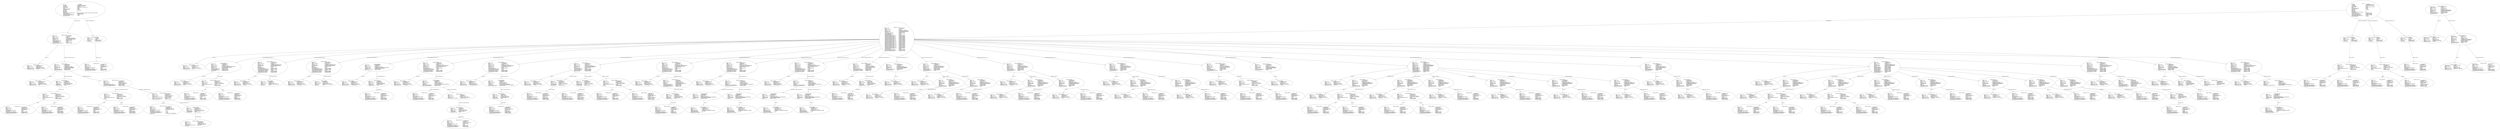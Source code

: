 digraph "mpiuse.adt" {
  Unit_2 -> Element_2302112
      [ label=Unit_Declaration ];
  Unit_2 -> Element_2271428
      [ label="Context_Clause_Elements ( 1)" ];
  Unit_2
      [ label=<<TABLE BORDER="0" CELLBORDER="0" CELLSPACING="0" CELLPADDING="0"> 
          <TR><TD COLSPAN="3">Unit_2</TD></TR>
          <TR><TD ALIGN="LEFT">Unit_Kind   </TD><TD> = </TD><TD ALIGN="LEFT">A_PACKAGE</TD></TR>
          <TR><TD ALIGN="LEFT">Unit_Class   </TD><TD> = </TD><TD ALIGN="LEFT">A_PUBLIC_DECLARATION</TD></TR>
          <TR><TD ALIGN="LEFT">Unit_Origin   </TD><TD> = </TD><TD ALIGN="LEFT">AN_APPLICATION_UNIT</TD></TR>
          <TR><TD ALIGN="LEFT">Unit_Full_Name    </TD><TD> = </TD><TD ALIGN="LEFT">MPIUse</TD></TR>
          <TR><TD ALIGN="LEFT">Unique_Name   </TD><TD> = </TD><TD ALIGN="LEFT">ASIS Context 1: MPIUse (spec)</TD></TR>
          <TR><TD ALIGN="LEFT">Exists  </TD><TD> = </TD><TD ALIGN="LEFT">TRUE</TD></TR>
          <TR><TD ALIGN="LEFT">Can_Be_Main_Program     </TD><TD> = </TD><TD ALIGN="LEFT">TRUE</TD></TR>
          <TR><TD ALIGN="LEFT">Is_Body_Required     </TD><TD> = </TD><TD ALIGN="LEFT">TRUE</TD></TR>
          <TR><TD ALIGN="LEFT">Text_Name   </TD><TD> = </TD><TD ALIGN="LEFT">mpiuse.ads</TD></TR>
          <TR><TD ALIGN="LEFT">Text_Form   </TD><TD> = </TD><TD ALIGN="LEFT"></TD></TR>
          <TR><TD ALIGN="LEFT">Object_Name   </TD><TD> = </TD><TD ALIGN="LEFT"></TD></TR>
          <TR><TD ALIGN="LEFT">Object_Form   </TD><TD> = </TD><TD ALIGN="LEFT"></TD></TR>
          <TR><TD ALIGN="LEFT">Compilation_Command_Line_Options         </TD><TD> = </TD><TD ALIGN="LEFT">-gnatc -gnatt -gnatws -gnatyN -mtune=generic -march=x86-64</TD></TR>
          <TR><TD ALIGN="LEFT">Unit_Declaration     </TD><TD> = </TD><TD ALIGN="LEFT">Element_2302112</TD></TR>
          <TR><TD ALIGN="LEFT">Context_Clause_Elements ( 1)        </TD><TD> = </TD><TD ALIGN="LEFT">Element_2271428</TD></TR>
          <TR><TD ALIGN="LEFT">Corresponding_Parent_Declaration         </TD><TD> = </TD><TD ALIGN="LEFT">Unit_1</TD></TR>
          <TR><TD ALIGN="LEFT">Corresponding_Body     </TD><TD> = </TD><TD ALIGN="LEFT">(none)</TD></TR>
          </TABLE>> ];
  Element_2271428 -> Element_2270237
      [ label="Clause_Name ( 1)" ];
  Element_2271428
      [ label=<<TABLE BORDER="0" CELLBORDER="0" CELLSPACING="0" CELLPADDING="0"> 
          <TR><TD COLSPAN="3">Element_2271428</TD></TR>
          <TR><TD ALIGN="LEFT">Element_Kind    </TD><TD> = </TD><TD ALIGN="LEFT">A_CLAUSE</TD></TR>
          <TR><TD ALIGN="LEFT">Hash  </TD><TD> = </TD><TD ALIGN="LEFT"> 11209897</TD></TR>
          <TR><TD ALIGN="LEFT">Enclosing_Element     </TD><TD> = </TD><TD ALIGN="LEFT">(none)</TD></TR>
          <TR><TD ALIGN="LEFT">Source  </TD><TD> = </TD><TD ALIGN="LEFT">MPIUse.ads - 1:1 .. 1:9</TD></TR>
          <TR><TD ALIGN="LEFT">Clause_Kind   </TD><TD> = </TD><TD ALIGN="LEFT">A_WITH_CLAUSE</TD></TR>
          <TR><TD ALIGN="LEFT">Clause_Name ( 1)     </TD><TD> = </TD><TD ALIGN="LEFT">Element_2270237</TD></TR>
          </TABLE>> ];
  Element_2270237
      [ label=<<TABLE BORDER="0" CELLBORDER="0" CELLSPACING="0" CELLPADDING="0"> 
          <TR><TD COLSPAN="3">Element_2270237</TD></TR>
          <TR><TD ALIGN="LEFT">Element_Kind    </TD><TD> = </TD><TD ALIGN="LEFT">AN_EXPRESSION</TD></TR>
          <TR><TD ALIGN="LEFT">Hash  </TD><TD> = </TD><TD ALIGN="LEFT"> 12274857</TD></TR>
          <TR><TD ALIGN="LEFT">Enclosing_Element     </TD><TD> = </TD><TD ALIGN="LEFT">Element_2271428</TD></TR>
          <TR><TD ALIGN="LEFT">Source  </TD><TD> = </TD><TD ALIGN="LEFT">MPIUse.ads - 1:6 .. 1:8</TD></TR>
          <TR><TD ALIGN="LEFT">Expression_Kind    </TD><TD> = </TD><TD ALIGN="LEFT">AN_IDENTIFIER</TD></TR>
          <TR><TD ALIGN="LEFT">Corresponding_Expression_Type        </TD><TD> = </TD><TD ALIGN="LEFT">(none)</TD></TR>
          <TR><TD ALIGN="LEFT">Name_Image   </TD><TD> = </TD><TD ALIGN="LEFT">MPI</TD></TR>
          <TR><TD ALIGN="LEFT">Corresponding_Name_Definition        </TD><TD> = </TD><TD ALIGN="LEFT">Element_2318057</TD></TR>
          <TR><TD ALIGN="LEFT">Corresponding_Name_Definition_List ( 1)          </TD><TD> = </TD><TD ALIGN="LEFT">Element_2318057</TD></TR>
          <TR><TD ALIGN="LEFT">Corresponding_Name_Declaration        </TD><TD> = </TD><TD ALIGN="LEFT">Element_2777112</TD></TR>
          </TABLE>> ];
  Element_2302112 -> Element_2275057
      [ label="Names ( 1)" ];
  Element_2302112 -> Element_2294090
      [ label="Visible_Part_Declarative_Items ( 1)" ];
  Element_2302112
      [ label=<<TABLE BORDER="0" CELLBORDER="0" CELLSPACING="0" CELLPADDING="0"> 
          <TR><TD COLSPAN="3">Element_2302112</TD></TR>
          <TR><TD ALIGN="LEFT">Element_Kind    </TD><TD> = </TD><TD ALIGN="LEFT">A_DECLARATION</TD></TR>
          <TR><TD ALIGN="LEFT">Hash  </TD><TD> = </TD><TD ALIGN="LEFT"> 1080492202</TD></TR>
          <TR><TD ALIGN="LEFT">Enclosing_Element     </TD><TD> = </TD><TD ALIGN="LEFT">(none)</TD></TR>
          <TR><TD ALIGN="LEFT">Source  </TD><TD> = </TD><TD ALIGN="LEFT">MPIUse.ads - 3:1 .. 7:11</TD></TR>
          <TR><TD ALIGN="LEFT">Declaration_Kind     </TD><TD> = </TD><TD ALIGN="LEFT">A_PACKAGE_DECLARATION</TD></TR>
          <TR><TD ALIGN="LEFT">Declaration_Origin     </TD><TD> = </TD><TD ALIGN="LEFT">AN_EXPLICIT_DECLARATION</TD></TR>
          <TR><TD ALIGN="LEFT">Names ( 1)   </TD><TD> = </TD><TD ALIGN="LEFT">Element_2275057</TD></TR>
          <TR><TD ALIGN="LEFT">Corresponding_End_Name      </TD><TD> = </TD><TD ALIGN="LEFT">Element_2303237</TD></TR>
          <TR><TD ALIGN="LEFT">Is_Name_Repeated     </TD><TD> = </TD><TD ALIGN="LEFT">TRUE</TD></TR>
          <TR><TD ALIGN="LEFT">Corresponding_Declaration       </TD><TD> = </TD><TD ALIGN="LEFT">Element_2302112</TD></TR>
          <TR><TD ALIGN="LEFT">Corresponding_Body     </TD><TD> = </TD><TD ALIGN="LEFT">(none)</TD></TR>
          <TR><TD ALIGN="LEFT">Visible_Part_Declarative_Items ( 1)         </TD><TD> = </TD><TD ALIGN="LEFT">Element_2294090</TD></TR>
          </TABLE>> ];
  Element_2275057
      [ label=<<TABLE BORDER="0" CELLBORDER="0" CELLSPACING="0" CELLPADDING="0"> 
          <TR><TD COLSPAN="3">Element_2275057</TD></TR>
          <TR><TD ALIGN="LEFT">Element_Kind    </TD><TD> = </TD><TD ALIGN="LEFT">A_DEFINING_NAME</TD></TR>
          <TR><TD ALIGN="LEFT">Hash  </TD><TD> = </TD><TD ALIGN="LEFT"> 1080267946</TD></TR>
          <TR><TD ALIGN="LEFT">Enclosing_Element     </TD><TD> = </TD><TD ALIGN="LEFT">Element_2302112</TD></TR>
          <TR><TD ALIGN="LEFT">Source  </TD><TD> = </TD><TD ALIGN="LEFT">MPIUse.ads - 3:9 .. 3:14</TD></TR>
          <TR><TD ALIGN="LEFT">Defining_Name_Kind     </TD><TD> = </TD><TD ALIGN="LEFT">A_DEFINING_IDENTIFIER</TD></TR>
          <TR><TD ALIGN="LEFT">Defining_Name_Image     </TD><TD> = </TD><TD ALIGN="LEFT">"MPIUse"</TD></TR>
          </TABLE>> ];
  Element_2294090 -> Element_2284057
      [ label="Names ( 1)" ];
  Element_2294090 -> Element_2293176
      [ label=Object_Declaration_View ];
  Element_2294090 -> Element_31943373
      [ label=Initialization_Expression ];
  Element_2294090
      [ label=<<TABLE BORDER="0" CELLBORDER="0" CELLSPACING="0" CELLPADDING="0"> 
          <TR><TD COLSPAN="3">Element_2294090</TD></TR>
          <TR><TD ALIGN="LEFT">Element_Kind    </TD><TD> = </TD><TD ALIGN="LEFT">A_DECLARATION</TD></TR>
          <TR><TD ALIGN="LEFT">Hash  </TD><TD> = </TD><TD ALIGN="LEFT">-1876334486</TD></TR>
          <TR><TD ALIGN="LEFT">Enclosing_Element     </TD><TD> = </TD><TD ALIGN="LEFT">Element_2302112</TD></TR>
          <TR><TD ALIGN="LEFT">Source  </TD><TD> = </TD><TD ALIGN="LEFT">MPIUse.ads - 5:3 .. 5:54</TD></TR>
          <TR><TD ALIGN="LEFT">Declaration_Kind     </TD><TD> = </TD><TD ALIGN="LEFT">A_VARIABLE_DECLARATION</TD></TR>
          <TR><TD ALIGN="LEFT">Declaration_Origin     </TD><TD> = </TD><TD ALIGN="LEFT">AN_EXPLICIT_DECLARATION</TD></TR>
          <TR><TD ALIGN="LEFT">Names ( 1)   </TD><TD> = </TD><TD ALIGN="LEFT">Element_2284057</TD></TR>
          <TR><TD ALIGN="LEFT">Object_Declaration_View      </TD><TD> = </TD><TD ALIGN="LEFT">Element_2293176</TD></TR>
          <TR><TD ALIGN="LEFT">Initialization_Expression       </TD><TD> = </TD><TD ALIGN="LEFT">Element_31943373</TD></TR>
          </TABLE>> ];
  Element_2284057
      [ label=<<TABLE BORDER="0" CELLBORDER="0" CELLSPACING="0" CELLPADDING="0"> 
          <TR><TD COLSPAN="3">Element_2284057</TD></TR>
          <TR><TD ALIGN="LEFT">Element_Kind    </TD><TD> = </TD><TD ALIGN="LEFT">A_DEFINING_NAME</TD></TR>
          <TR><TD ALIGN="LEFT">Hash  </TD><TD> = </TD><TD ALIGN="LEFT">-1876368278</TD></TR>
          <TR><TD ALIGN="LEFT">Enclosing_Element     </TD><TD> = </TD><TD ALIGN="LEFT">Element_2294090</TD></TR>
          <TR><TD ALIGN="LEFT">Source  </TD><TD> = </TD><TD ALIGN="LEFT">MPIUse.ads - 5:3 .. 5:6</TD></TR>
          <TR><TD ALIGN="LEFT">Defining_Name_Kind     </TD><TD> = </TD><TD ALIGN="LEFT">A_DEFINING_IDENTIFIER</TD></TR>
          <TR><TD ALIGN="LEFT">Defining_Name_Image     </TD><TD> = </TD><TD ALIGN="LEFT">"flag"</TD></TR>
          </TABLE>> ];
  Element_2293176 -> Element_2293265
      [ label=Subtype_Mark ];
  Element_2293176
      [ label=<<TABLE BORDER="0" CELLBORDER="0" CELLSPACING="0" CELLPADDING="0"> 
          <TR><TD COLSPAN="3">Element_2293176</TD></TR>
          <TR><TD ALIGN="LEFT">Element_Kind    </TD><TD> = </TD><TD ALIGN="LEFT">A_DEFINITION</TD></TR>
          <TR><TD ALIGN="LEFT">Hash  </TD><TD> = </TD><TD ALIGN="LEFT">-1876246102</TD></TR>
          <TR><TD ALIGN="LEFT">Enclosing_Element     </TD><TD> = </TD><TD ALIGN="LEFT">Element_2294090</TD></TR>
          <TR><TD ALIGN="LEFT">Source  </TD><TD> = </TD><TD ALIGN="LEFT">MPIUse.ads - 5:10 .. 5:27</TD></TR>
          <TR><TD ALIGN="LEFT">Definition_Kind    </TD><TD> = </TD><TD ALIGN="LEFT">A_SUBTYPE_INDICATION</TD></TR>
          <TR><TD ALIGN="LEFT">Subtype_Mark    </TD><TD> = </TD><TD ALIGN="LEFT">Element_2293265</TD></TR>
          <TR><TD ALIGN="LEFT">Subtype_Constraint     </TD><TD> = </TD><TD ALIGN="LEFT">(none)</TD></TR>
          </TABLE>> ];
  Element_2293265 -> Element_2291237
      [ label=Prefix ];
  Element_2293265 -> Element_2292237
      [ label=Selector ];
  Element_2293265
      [ label=<<TABLE BORDER="0" CELLBORDER="0" CELLSPACING="0" CELLPADDING="0"> 
          <TR><TD COLSPAN="3">Element_2293265</TD></TR>
          <TR><TD ALIGN="LEFT">Element_Kind    </TD><TD> = </TD><TD ALIGN="LEFT">AN_EXPRESSION</TD></TR>
          <TR><TD ALIGN="LEFT">Hash  </TD><TD> = </TD><TD ALIGN="LEFT">-1876417110</TD></TR>
          <TR><TD ALIGN="LEFT">Enclosing_Element     </TD><TD> = </TD><TD ALIGN="LEFT">Element_2293176</TD></TR>
          <TR><TD ALIGN="LEFT">Source  </TD><TD> = </TD><TD ALIGN="LEFT">MPIUse.ads - 5:10 .. 5:27</TD></TR>
          <TR><TD ALIGN="LEFT">Expression_Kind    </TD><TD> = </TD><TD ALIGN="LEFT">A_SELECTED_COMPONENT</TD></TR>
          <TR><TD ALIGN="LEFT">Corresponding_Expression_Type        </TD><TD> = </TD><TD ALIGN="LEFT">(none)</TD></TR>
          <TR><TD ALIGN="LEFT">Prefix  </TD><TD> = </TD><TD ALIGN="LEFT">Element_2291237</TD></TR>
          <TR><TD ALIGN="LEFT">Selector   </TD><TD> = </TD><TD ALIGN="LEFT">Element_2292237</TD></TR>
          </TABLE>> ];
  Element_2291237
      [ label=<<TABLE BORDER="0" CELLBORDER="0" CELLSPACING="0" CELLPADDING="0"> 
          <TR><TD COLSPAN="3">Element_2291237</TD></TR>
          <TR><TD ALIGN="LEFT">Element_Kind    </TD><TD> = </TD><TD ALIGN="LEFT">AN_EXPRESSION</TD></TR>
          <TR><TD ALIGN="LEFT">Hash  </TD><TD> = </TD><TD ALIGN="LEFT">-1876183734</TD></TR>
          <TR><TD ALIGN="LEFT">Enclosing_Element     </TD><TD> = </TD><TD ALIGN="LEFT">Element_2293265</TD></TR>
          <TR><TD ALIGN="LEFT">Source  </TD><TD> = </TD><TD ALIGN="LEFT">MPIUse.ads - 5:10 .. 5:12</TD></TR>
          <TR><TD ALIGN="LEFT">Expression_Kind    </TD><TD> = </TD><TD ALIGN="LEFT">AN_IDENTIFIER</TD></TR>
          <TR><TD ALIGN="LEFT">Corresponding_Expression_Type        </TD><TD> = </TD><TD ALIGN="LEFT">(none)</TD></TR>
          <TR><TD ALIGN="LEFT">Name_Image   </TD><TD> = </TD><TD ALIGN="LEFT">MPI</TD></TR>
          <TR><TD ALIGN="LEFT">Corresponding_Name_Definition        </TD><TD> = </TD><TD ALIGN="LEFT">Element_2318057</TD></TR>
          <TR><TD ALIGN="LEFT">Corresponding_Name_Definition_List ( 1)          </TD><TD> = </TD><TD ALIGN="LEFT">Element_2318057</TD></TR>
          <TR><TD ALIGN="LEFT">Corresponding_Name_Declaration        </TD><TD> = </TD><TD ALIGN="LEFT">Element_2777112</TD></TR>
          </TABLE>> ];
  Element_2292237
      [ label=<<TABLE BORDER="0" CELLBORDER="0" CELLSPACING="0" CELLPADDING="0"> 
          <TR><TD COLSPAN="3">Element_2292237</TD></TR>
          <TR><TD ALIGN="LEFT">Element_Kind    </TD><TD> = </TD><TD ALIGN="LEFT">AN_EXPRESSION</TD></TR>
          <TR><TD ALIGN="LEFT">Hash  </TD><TD> = </TD><TD ALIGN="LEFT">-1876183606</TD></TR>
          <TR><TD ALIGN="LEFT">Enclosing_Element     </TD><TD> = </TD><TD ALIGN="LEFT">Element_2293265</TD></TR>
          <TR><TD ALIGN="LEFT">Source  </TD><TD> = </TD><TD ALIGN="LEFT">MPIUse.ads - 5:14 .. 5:27</TD></TR>
          <TR><TD ALIGN="LEFT">Expression_Kind    </TD><TD> = </TD><TD ALIGN="LEFT">AN_IDENTIFIER</TD></TR>
          <TR><TD ALIGN="LEFT">Corresponding_Expression_Type        </TD><TD> = </TD><TD ALIGN="LEFT">(none)</TD></TR>
          <TR><TD ALIGN="LEFT">Name_Image   </TD><TD> = </TD><TD ALIGN="LEFT">Errorcode_Type</TD></TR>
          <TR><TD ALIGN="LEFT">Corresponding_Name_Definition        </TD><TD> = </TD><TD ALIGN="LEFT">Element_2400057</TD></TR>
          <TR><TD ALIGN="LEFT">Corresponding_Name_Definition_List ( 1)          </TD><TD> = </TD><TD ALIGN="LEFT">Element_2400057</TD></TR>
          <TR><TD ALIGN="LEFT">Corresponding_Name_Declaration        </TD><TD> = </TD><TD ALIGN="LEFT">Element_2409082</TD></TR>
          </TABLE>> ];
  Element_31943373 -> Element_2297265
      [ label=Converted_Or_Qualified_Subtype_Mark ];
  Element_31943373 -> Element_31941262
      [ label=Converted_Or_Qualified_Expression ];
  Element_31943373
      [ label=<<TABLE BORDER="0" CELLBORDER="0" CELLSPACING="0" CELLPADDING="0"> 
          <TR><TD COLSPAN="3">Element_31943373</TD></TR>
          <TR><TD ALIGN="LEFT">Element_Kind    </TD><TD> = </TD><TD ALIGN="LEFT">AN_EXPRESSION</TD></TR>
          <TR><TD ALIGN="LEFT">Hash  </TD><TD> = </TD><TD ALIGN="LEFT">-1876306838</TD></TR>
          <TR><TD ALIGN="LEFT">Enclosing_Element     </TD><TD> = </TD><TD ALIGN="LEFT">Element_2294090</TD></TR>
          <TR><TD ALIGN="LEFT">Source  </TD><TD> = </TD><TD ALIGN="LEFT">MPIUse.ads - 5:32 .. 5:53</TD></TR>
          <TR><TD ALIGN="LEFT">Expression_Kind    </TD><TD> = </TD><TD ALIGN="LEFT">A_TYPE_CONVERSION</TD></TR>
          <TR><TD ALIGN="LEFT">Corresponding_Expression_Type        </TD><TD> = </TD><TD ALIGN="LEFT">Element_2409082</TD></TR>
          <TR><TD ALIGN="LEFT">Converted_Or_Qualified_Subtype_Mark         </TD><TD> = </TD><TD ALIGN="LEFT">Element_2297265</TD></TR>
          <TR><TD ALIGN="LEFT">Converted_Or_Qualified_Expression         </TD><TD> = </TD><TD ALIGN="LEFT">Element_31941262</TD></TR>
          </TABLE>> ];
  Element_2297265 -> Element_2295237
      [ label=Prefix ];
  Element_2297265 -> Element_2296237
      [ label=Selector ];
  Element_2297265
      [ label=<<TABLE BORDER="0" CELLBORDER="0" CELLSPACING="0" CELLPADDING="0"> 
          <TR><TD COLSPAN="3">Element_2297265</TD></TR>
          <TR><TD ALIGN="LEFT">Element_Kind    </TD><TD> = </TD><TD ALIGN="LEFT">AN_EXPRESSION</TD></TR>
          <TR><TD ALIGN="LEFT">Hash  </TD><TD> = </TD><TD ALIGN="LEFT">-1876417430</TD></TR>
          <TR><TD ALIGN="LEFT">Enclosing_Element     </TD><TD> = </TD><TD ALIGN="LEFT">Element_31943373</TD></TR>
          <TR><TD ALIGN="LEFT">Source  </TD><TD> = </TD><TD ALIGN="LEFT">MPIUse.ads - 5:32 .. 5:49</TD></TR>
          <TR><TD ALIGN="LEFT">Expression_Kind    </TD><TD> = </TD><TD ALIGN="LEFT">A_SELECTED_COMPONENT</TD></TR>
          <TR><TD ALIGN="LEFT">Corresponding_Expression_Type        </TD><TD> = </TD><TD ALIGN="LEFT">(none)</TD></TR>
          <TR><TD ALIGN="LEFT">Prefix  </TD><TD> = </TD><TD ALIGN="LEFT">Element_2295237</TD></TR>
          <TR><TD ALIGN="LEFT">Selector   </TD><TD> = </TD><TD ALIGN="LEFT">Element_2296237</TD></TR>
          </TABLE>> ];
  Element_2295237
      [ label=<<TABLE BORDER="0" CELLBORDER="0" CELLSPACING="0" CELLPADDING="0"> 
          <TR><TD COLSPAN="3">Element_2295237</TD></TR>
          <TR><TD ALIGN="LEFT">Element_Kind    </TD><TD> = </TD><TD ALIGN="LEFT">AN_EXPRESSION</TD></TR>
          <TR><TD ALIGN="LEFT">Hash  </TD><TD> = </TD><TD ALIGN="LEFT">-1876184054</TD></TR>
          <TR><TD ALIGN="LEFT">Enclosing_Element     </TD><TD> = </TD><TD ALIGN="LEFT">Element_2297265</TD></TR>
          <TR><TD ALIGN="LEFT">Source  </TD><TD> = </TD><TD ALIGN="LEFT">MPIUse.ads - 5:32 .. 5:34</TD></TR>
          <TR><TD ALIGN="LEFT">Expression_Kind    </TD><TD> = </TD><TD ALIGN="LEFT">AN_IDENTIFIER</TD></TR>
          <TR><TD ALIGN="LEFT">Corresponding_Expression_Type        </TD><TD> = </TD><TD ALIGN="LEFT">(none)</TD></TR>
          <TR><TD ALIGN="LEFT">Name_Image   </TD><TD> = </TD><TD ALIGN="LEFT">MPI</TD></TR>
          <TR><TD ALIGN="LEFT">Corresponding_Name_Definition        </TD><TD> = </TD><TD ALIGN="LEFT">Element_2318057</TD></TR>
          <TR><TD ALIGN="LEFT">Corresponding_Name_Definition_List ( 1)          </TD><TD> = </TD><TD ALIGN="LEFT">Element_2318057</TD></TR>
          <TR><TD ALIGN="LEFT">Corresponding_Name_Declaration        </TD><TD> = </TD><TD ALIGN="LEFT">Element_2777112</TD></TR>
          </TABLE>> ];
  Element_2296237
      [ label=<<TABLE BORDER="0" CELLBORDER="0" CELLSPACING="0" CELLPADDING="0"> 
          <TR><TD COLSPAN="3">Element_2296237</TD></TR>
          <TR><TD ALIGN="LEFT">Element_Kind    </TD><TD> = </TD><TD ALIGN="LEFT">AN_EXPRESSION</TD></TR>
          <TR><TD ALIGN="LEFT">Hash  </TD><TD> = </TD><TD ALIGN="LEFT">-1876183926</TD></TR>
          <TR><TD ALIGN="LEFT">Enclosing_Element     </TD><TD> = </TD><TD ALIGN="LEFT">Element_2297265</TD></TR>
          <TR><TD ALIGN="LEFT">Source  </TD><TD> = </TD><TD ALIGN="LEFT">MPIUse.ads - 5:36 .. 5:49</TD></TR>
          <TR><TD ALIGN="LEFT">Expression_Kind    </TD><TD> = </TD><TD ALIGN="LEFT">AN_IDENTIFIER</TD></TR>
          <TR><TD ALIGN="LEFT">Corresponding_Expression_Type        </TD><TD> = </TD><TD ALIGN="LEFT">(none)</TD></TR>
          <TR><TD ALIGN="LEFT">Name_Image   </TD><TD> = </TD><TD ALIGN="LEFT">Errorcode_Type</TD></TR>
          <TR><TD ALIGN="LEFT">Corresponding_Name_Definition        </TD><TD> = </TD><TD ALIGN="LEFT">Element_2400057</TD></TR>
          <TR><TD ALIGN="LEFT">Corresponding_Name_Definition_List ( 1)          </TD><TD> = </TD><TD ALIGN="LEFT">Element_2400057</TD></TR>
          <TR><TD ALIGN="LEFT">Corresponding_Name_Declaration        </TD><TD> = </TD><TD ALIGN="LEFT">Element_2409082</TD></TR>
          </TABLE>> ];
  Element_31941262 -> Element_31941251
      [ label=Prefix ];
  Element_31941262 -> Element_2299385
      [ label="Function_Call_Parameters ( 1)" ];
  Element_31941262
      [ label=<<TABLE BORDER="0" CELLBORDER="0" CELLSPACING="0" CELLPADDING="0"> 
          <TR><TD COLSPAN="3">Element_31941262</TD></TR>
          <TR><TD ALIGN="LEFT">Element_Kind    </TD><TD> = </TD><TD ALIGN="LEFT">AN_EXPRESSION</TD></TR>
          <TR><TD ALIGN="LEFT">Hash  </TD><TD> = </TD><TD ALIGN="LEFT">-1876420502</TD></TR>
          <TR><TD ALIGN="LEFT">Enclosing_Element     </TD><TD> = </TD><TD ALIGN="LEFT">Element_31943373</TD></TR>
          <TR><TD ALIGN="LEFT">Source  </TD><TD> = </TD><TD ALIGN="LEFT">MPIUse.ads - 5:51 .. 5:52</TD></TR>
          <TR><TD ALIGN="LEFT">Expression_Kind    </TD><TD> = </TD><TD ALIGN="LEFT">A_FUNCTION_CALL</TD></TR>
          <TR><TD ALIGN="LEFT">Corresponding_Expression_Type        </TD><TD> = </TD><TD ALIGN="LEFT">Element_1652082</TD></TR>
          <TR><TD ALIGN="LEFT">Prefix  </TD><TD> = </TD><TD ALIGN="LEFT">Element_31941251</TD></TR>
          <TR><TD ALIGN="LEFT">Corresponding_Called_Function        </TD><TD> = </TD><TD ALIGN="LEFT">(none)</TD></TR>
          <TR><TD ALIGN="LEFT">Function_Call_Parameters ( 1)        </TD><TD> = </TD><TD ALIGN="LEFT">Element_2299385</TD></TR>
          </TABLE>> ];
  Element_31941251
      [ label=<<TABLE BORDER="0" CELLBORDER="0" CELLSPACING="0" CELLPADDING="0"> 
          <TR><TD COLSPAN="3">Element_31941251</TD></TR>
          <TR><TD ALIGN="LEFT">Element_Kind    </TD><TD> = </TD><TD ALIGN="LEFT">AN_EXPRESSION</TD></TR>
          <TR><TD ALIGN="LEFT">Hash  </TD><TD> = </TD><TD ALIGN="LEFT">-1876169622</TD></TR>
          <TR><TD ALIGN="LEFT">Enclosing_Element     </TD><TD> = </TD><TD ALIGN="LEFT">Element_31941262</TD></TR>
          <TR><TD ALIGN="LEFT">Source  </TD><TD> = </TD><TD ALIGN="LEFT">MPIUse.ads - 5:51 .. 5:51</TD></TR>
          <TR><TD ALIGN="LEFT">Expression_Kind    </TD><TD> = </TD><TD ALIGN="LEFT">AN_OPERATOR_SYMBOL</TD></TR>
          <TR><TD ALIGN="LEFT">Corresponding_Expression_Type        </TD><TD> = </TD><TD ALIGN="LEFT">(none)</TD></TR>
          <TR><TD ALIGN="LEFT">Name_Image   </TD><TD> = </TD><TD ALIGN="LEFT">"-"</TD></TR>
          <TR><TD ALIGN="LEFT">Corresponding_Name_Definition        </TD><TD> = </TD><TD ALIGN="LEFT">(none)</TD></TR>
          <TR><TD ALIGN="LEFT">Corresponding_Name_Definition_List ( 1)          </TD><TD> = </TD><TD ALIGN="LEFT">(none)</TD></TR>
          <TR><TD ALIGN="LEFT">Corresponding_Name_Declaration        </TD><TD> = </TD><TD ALIGN="LEFT">(none)</TD></TR>
          <TR><TD ALIGN="LEFT">Operator_Kind    </TD><TD> = </TD><TD ALIGN="LEFT">A_UNARY_MINUS_OPERATOR</TD></TR>
          </TABLE>> ];
  Element_2299385 -> Element_2299234
      [ label=Actual_Parameter ];
  Element_2299385
      [ label=<<TABLE BORDER="0" CELLBORDER="0" CELLSPACING="0" CELLPADDING="0"> 
          <TR><TD COLSPAN="3">Element_2299385</TD></TR>
          <TR><TD ALIGN="LEFT">Element_Kind    </TD><TD> = </TD><TD ALIGN="LEFT">AN_ASSOCIATION</TD></TR>
          <TR><TD ALIGN="LEFT">Hash  </TD><TD> = </TD><TD ALIGN="LEFT">-1876294518</TD></TR>
          <TR><TD ALIGN="LEFT">Enclosing_Element     </TD><TD> = </TD><TD ALIGN="LEFT">Element_31941262</TD></TR>
          <TR><TD ALIGN="LEFT">Source  </TD><TD> = </TD><TD ALIGN="LEFT">MPIUse.ads - 5:52 .. 5:52</TD></TR>
          <TR><TD ALIGN="LEFT">Association_Kind     </TD><TD> = </TD><TD ALIGN="LEFT">A_PARAMETER_ASSOCIATION</TD></TR>
          <TR><TD ALIGN="LEFT">Formal_Parameter     </TD><TD> = </TD><TD ALIGN="LEFT">(none)</TD></TR>
          <TR><TD ALIGN="LEFT">Actual_Parameter     </TD><TD> = </TD><TD ALIGN="LEFT">Element_2299234</TD></TR>
          </TABLE>> ];
  Element_2299234
      [ label=<<TABLE BORDER="0" CELLBORDER="0" CELLSPACING="0" CELLPADDING="0"> 
          <TR><TD COLSPAN="3">Element_2299234</TD></TR>
          <TR><TD ALIGN="LEFT">Element_Kind    </TD><TD> = </TD><TD ALIGN="LEFT">AN_EXPRESSION</TD></TR>
          <TR><TD ALIGN="LEFT">Hash  </TD><TD> = </TD><TD ALIGN="LEFT">-1876186998</TD></TR>
          <TR><TD ALIGN="LEFT">Enclosing_Element     </TD><TD> = </TD><TD ALIGN="LEFT">Element_2299385</TD></TR>
          <TR><TD ALIGN="LEFT">Source  </TD><TD> = </TD><TD ALIGN="LEFT">MPIUse.ads - 5:52 .. 5:52</TD></TR>
          <TR><TD ALIGN="LEFT">Expression_Kind    </TD><TD> = </TD><TD ALIGN="LEFT">AN_INTEGER_LITERAL</TD></TR>
          <TR><TD ALIGN="LEFT">Corresponding_Expression_Type        </TD><TD> = </TD><TD ALIGN="LEFT">Element_82</TD></TR>
          <TR><TD ALIGN="LEFT">Value_Image   </TD><TD> = </TD><TD ALIGN="LEFT">2</TD></TR>
          </TABLE>> ];
  Unit_3 -> Element_2777112
      [ label=Unit_Declaration ];
  Unit_3 -> Element_2306428
      [ label="Context_Clause_Elements ( 1)" ];
  Unit_3 -> Element_2310428
      [ label="Context_Clause_Elements ( 2)" ];
  Unit_3 -> Element_2314428
      [ label="Context_Clause_Elements ( 3)" ];
  Unit_3
      [ label=<<TABLE BORDER="0" CELLBORDER="0" CELLSPACING="0" CELLPADDING="0"> 
          <TR><TD COLSPAN="3">Unit_3</TD></TR>
          <TR><TD ALIGN="LEFT">Unit_Kind   </TD><TD> = </TD><TD ALIGN="LEFT">A_PACKAGE</TD></TR>
          <TR><TD ALIGN="LEFT">Unit_Class   </TD><TD> = </TD><TD ALIGN="LEFT">A_PUBLIC_DECLARATION</TD></TR>
          <TR><TD ALIGN="LEFT">Unit_Origin   </TD><TD> = </TD><TD ALIGN="LEFT">AN_APPLICATION_UNIT</TD></TR>
          <TR><TD ALIGN="LEFT">Unit_Full_Name    </TD><TD> = </TD><TD ALIGN="LEFT">MPI</TD></TR>
          <TR><TD ALIGN="LEFT">Unique_Name   </TD><TD> = </TD><TD ALIGN="LEFT">ASIS Context 1: MPI (spec)</TD></TR>
          <TR><TD ALIGN="LEFT">Exists  </TD><TD> = </TD><TD ALIGN="LEFT">TRUE</TD></TR>
          <TR><TD ALIGN="LEFT">Can_Be_Main_Program     </TD><TD> = </TD><TD ALIGN="LEFT">TRUE</TD></TR>
          <TR><TD ALIGN="LEFT">Is_Body_Required     </TD><TD> = </TD><TD ALIGN="LEFT">TRUE</TD></TR>
          <TR><TD ALIGN="LEFT">Text_Name   </TD><TD> = </TD><TD ALIGN="LEFT">mpi.ads</TD></TR>
          <TR><TD ALIGN="LEFT">Text_Form   </TD><TD> = </TD><TD ALIGN="LEFT"></TD></TR>
          <TR><TD ALIGN="LEFT">Object_Name   </TD><TD> = </TD><TD ALIGN="LEFT"></TD></TR>
          <TR><TD ALIGN="LEFT">Object_Form   </TD><TD> = </TD><TD ALIGN="LEFT"></TD></TR>
          <TR><TD ALIGN="LEFT">Compilation_Command_Line_Options         </TD><TD> = </TD><TD ALIGN="LEFT"></TD></TR>
          <TR><TD ALIGN="LEFT">Unit_Declaration     </TD><TD> = </TD><TD ALIGN="LEFT">Element_2777112</TD></TR>
          <TR><TD ALIGN="LEFT">Context_Clause_Elements ( 1)        </TD><TD> = </TD><TD ALIGN="LEFT">Element_2306428</TD></TR>
          <TR><TD ALIGN="LEFT">Context_Clause_Elements ( 2)        </TD><TD> = </TD><TD ALIGN="LEFT">Element_2310428</TD></TR>
          <TR><TD ALIGN="LEFT">Context_Clause_Elements ( 3)        </TD><TD> = </TD><TD ALIGN="LEFT">Element_2314428</TD></TR>
          <TR><TD ALIGN="LEFT">Corresponding_Parent_Declaration         </TD><TD> = </TD><TD ALIGN="LEFT">Unit_1</TD></TR>
          <TR><TD ALIGN="LEFT">Corresponding_Body     </TD><TD> = </TD><TD ALIGN="LEFT">Unit_30</TD></TR>
          </TABLE>> ];
  Element_2306428 -> Element_2308265
      [ label="Clause_Name ( 1)" ];
  Element_2306428
      [ label=<<TABLE BORDER="0" CELLBORDER="0" CELLSPACING="0" CELLPADDING="0"> 
          <TR><TD COLSPAN="3">Element_2306428</TD></TR>
          <TR><TD ALIGN="LEFT">Element_Kind    </TD><TD> = </TD><TD ALIGN="LEFT">A_CLAUSE</TD></TR>
          <TR><TD ALIGN="LEFT">Hash  </TD><TD> = </TD><TD ALIGN="LEFT">-1603615999</TD></TR>
          <TR><TD ALIGN="LEFT">Enclosing_Element     </TD><TD> = </TD><TD ALIGN="LEFT">(none)</TD></TR>
          <TR><TD ALIGN="LEFT">Source  </TD><TD> = </TD><TD ALIGN="LEFT">MPI.ads - 3:1 .. 3:19</TD></TR>
          <TR><TD ALIGN="LEFT">Clause_Kind   </TD><TD> = </TD><TD ALIGN="LEFT">A_WITH_CLAUSE</TD></TR>
          <TR><TD ALIGN="LEFT">Clause_Name ( 1)     </TD><TD> = </TD><TD ALIGN="LEFT">Element_2308265</TD></TR>
          </TABLE>> ];
  Element_2308265 -> Element_2305237
      [ label=Prefix ];
  Element_2308265 -> Element_2307237
      [ label=Selector ];
  Element_2308265
      [ label=<<TABLE BORDER="0" CELLBORDER="0" CELLSPACING="0" CELLPADDING="0"> 
          <TR><TD COLSPAN="3">Element_2308265</TD></TR>
          <TR><TD ALIGN="LEFT">Element_Kind    </TD><TD> = </TD><TD ALIGN="LEFT">AN_EXPRESSION</TD></TR>
          <TR><TD ALIGN="LEFT">Hash  </TD><TD> = </TD><TD ALIGN="LEFT">-1604283263</TD></TR>
          <TR><TD ALIGN="LEFT">Enclosing_Element     </TD><TD> = </TD><TD ALIGN="LEFT">Element_2306428</TD></TR>
          <TR><TD ALIGN="LEFT">Source  </TD><TD> = </TD><TD ALIGN="LEFT">MPI.ads - 3:6 .. 3:18</TD></TR>
          <TR><TD ALIGN="LEFT">Expression_Kind    </TD><TD> = </TD><TD ALIGN="LEFT">A_SELECTED_COMPONENT</TD></TR>
          <TR><TD ALIGN="LEFT">Corresponding_Expression_Type        </TD><TD> = </TD><TD ALIGN="LEFT">(none)</TD></TR>
          <TR><TD ALIGN="LEFT">Prefix  </TD><TD> = </TD><TD ALIGN="LEFT">Element_2305237</TD></TR>
          <TR><TD ALIGN="LEFT">Selector   </TD><TD> = </TD><TD ALIGN="LEFT">Element_2307237</TD></TR>
          </TABLE>> ];
  Element_2305237
      [ label=<<TABLE BORDER="0" CELLBORDER="0" CELLSPACING="0" CELLPADDING="0"> 
          <TR><TD COLSPAN="3">Element_2305237</TD></TR>
          <TR><TD ALIGN="LEFT">Element_Kind    </TD><TD> = </TD><TD ALIGN="LEFT">AN_EXPRESSION</TD></TR>
          <TR><TD ALIGN="LEFT">Hash  </TD><TD> = </TD><TD ALIGN="LEFT">-1603349759</TD></TR>
          <TR><TD ALIGN="LEFT">Enclosing_Element     </TD><TD> = </TD><TD ALIGN="LEFT">Element_2308265</TD></TR>
          <TR><TD ALIGN="LEFT">Source  </TD><TD> = </TD><TD ALIGN="LEFT">MPI.ads - 3:6 .. 3:8</TD></TR>
          <TR><TD ALIGN="LEFT">Expression_Kind    </TD><TD> = </TD><TD ALIGN="LEFT">AN_IDENTIFIER</TD></TR>
          <TR><TD ALIGN="LEFT">Corresponding_Expression_Type        </TD><TD> = </TD><TD ALIGN="LEFT">(none)</TD></TR>
          <TR><TD ALIGN="LEFT">Name_Image   </TD><TD> = </TD><TD ALIGN="LEFT">Ada</TD></TR>
          <TR><TD ALIGN="LEFT">Corresponding_Name_Definition        </TD><TD> = </TD><TD ALIGN="LEFT">Element_2783057</TD></TR>
          <TR><TD ALIGN="LEFT">Corresponding_Name_Definition_List ( 1)          </TD><TD> = </TD><TD ALIGN="LEFT">Element_2783057</TD></TR>
          <TR><TD ALIGN="LEFT">Corresponding_Name_Declaration        </TD><TD> = </TD><TD ALIGN="LEFT">Element_2796112</TD></TR>
          </TABLE>> ];
  Element_2307237
      [ label=<<TABLE BORDER="0" CELLBORDER="0" CELLSPACING="0" CELLPADDING="0"> 
          <TR><TD COLSPAN="3">Element_2307237</TD></TR>
          <TR><TD ALIGN="LEFT">Element_Kind    </TD><TD> = </TD><TD ALIGN="LEFT">AN_EXPRESSION</TD></TR>
          <TR><TD ALIGN="LEFT">Hash  </TD><TD> = </TD><TD ALIGN="LEFT">-1603349247</TD></TR>
          <TR><TD ALIGN="LEFT">Enclosing_Element     </TD><TD> = </TD><TD ALIGN="LEFT">Element_2308265</TD></TR>
          <TR><TD ALIGN="LEFT">Source  </TD><TD> = </TD><TD ALIGN="LEFT">MPI.ads - 3:10 .. 3:18</TD></TR>
          <TR><TD ALIGN="LEFT">Expression_Kind    </TD><TD> = </TD><TD ALIGN="LEFT">AN_IDENTIFIER</TD></TR>
          <TR><TD ALIGN="LEFT">Corresponding_Expression_Type        </TD><TD> = </TD><TD ALIGN="LEFT">(none)</TD></TR>
          <TR><TD ALIGN="LEFT">Name_Image   </TD><TD> = </TD><TD ALIGN="LEFT">Real_Time</TD></TR>
          <TR><TD ALIGN="LEFT">Corresponding_Name_Definition        </TD><TD> = </TD><TD ALIGN="LEFT">Element_2817081</TD></TR>
          <TR><TD ALIGN="LEFT">Corresponding_Name_Definition_List ( 1)          </TD><TD> = </TD><TD ALIGN="LEFT">Element_2817081</TD></TR>
          <TR><TD ALIGN="LEFT">Corresponding_Name_Declaration        </TD><TD> = </TD><TD ALIGN="LEFT">Element_4006112</TD></TR>
          </TABLE>> ];
  Element_2310428 -> Element_2312265
      [ label="Clause_Name ( 1)" ];
  Element_2310428
      [ label=<<TABLE BORDER="0" CELLBORDER="0" CELLSPACING="0" CELLPADDING="0"> 
          <TR><TD COLSPAN="3">Element_2310428</TD></TR>
          <TR><TD ALIGN="LEFT">Element_Kind    </TD><TD> = </TD><TD ALIGN="LEFT">A_CLAUSE</TD></TR>
          <TR><TD ALIGN="LEFT">Hash  </TD><TD> = </TD><TD ALIGN="LEFT">-800759424</TD></TR>
          <TR><TD ALIGN="LEFT">Enclosing_Element     </TD><TD> = </TD><TD ALIGN="LEFT">(none)</TD></TR>
          <TR><TD ALIGN="LEFT">Source  </TD><TD> = </TD><TD ALIGN="LEFT">MPI.ads - 4:1 .. 4:32</TD></TR>
          <TR><TD ALIGN="LEFT">Clause_Kind   </TD><TD> = </TD><TD ALIGN="LEFT">A_WITH_CLAUSE</TD></TR>
          <TR><TD ALIGN="LEFT">Clause_Name ( 1)     </TD><TD> = </TD><TD ALIGN="LEFT">Element_2312265</TD></TR>
          </TABLE>> ];
  Element_2312265 -> Element_2309237
      [ label=Prefix ];
  Element_2312265 -> Element_2311237
      [ label=Selector ];
  Element_2312265
      [ label=<<TABLE BORDER="0" CELLBORDER="0" CELLSPACING="0" CELLPADDING="0"> 
          <TR><TD COLSPAN="3">Element_2312265</TD></TR>
          <TR><TD ALIGN="LEFT">Element_Kind    </TD><TD> = </TD><TD ALIGN="LEFT">AN_EXPRESSION</TD></TR>
          <TR><TD ALIGN="LEFT">Hash  </TD><TD> = </TD><TD ALIGN="LEFT">-801093056</TD></TR>
          <TR><TD ALIGN="LEFT">Enclosing_Element     </TD><TD> = </TD><TD ALIGN="LEFT">Element_2310428</TD></TR>
          <TR><TD ALIGN="LEFT">Source  </TD><TD> = </TD><TD ALIGN="LEFT">MPI.ads - 4:6 .. 4:31</TD></TR>
          <TR><TD ALIGN="LEFT">Expression_Kind    </TD><TD> = </TD><TD ALIGN="LEFT">A_SELECTED_COMPONENT</TD></TR>
          <TR><TD ALIGN="LEFT">Corresponding_Expression_Type        </TD><TD> = </TD><TD ALIGN="LEFT">(none)</TD></TR>
          <TR><TD ALIGN="LEFT">Prefix  </TD><TD> = </TD><TD ALIGN="LEFT">Element_2309237</TD></TR>
          <TR><TD ALIGN="LEFT">Selector   </TD><TD> = </TD><TD ALIGN="LEFT">Element_2311237</TD></TR>
          </TABLE>> ];
  Element_2309237
      [ label=<<TABLE BORDER="0" CELLBORDER="0" CELLSPACING="0" CELLPADDING="0"> 
          <TR><TD COLSPAN="3">Element_2309237</TD></TR>
          <TR><TD ALIGN="LEFT">Element_Kind    </TD><TD> = </TD><TD ALIGN="LEFT">AN_EXPRESSION</TD></TR>
          <TR><TD ALIGN="LEFT">Hash  </TD><TD> = </TD><TD ALIGN="LEFT">-800626304</TD></TR>
          <TR><TD ALIGN="LEFT">Enclosing_Element     </TD><TD> = </TD><TD ALIGN="LEFT">Element_2312265</TD></TR>
          <TR><TD ALIGN="LEFT">Source  </TD><TD> = </TD><TD ALIGN="LEFT">MPI.ads - 4:6 .. 4:8</TD></TR>
          <TR><TD ALIGN="LEFT">Expression_Kind    </TD><TD> = </TD><TD ALIGN="LEFT">AN_IDENTIFIER</TD></TR>
          <TR><TD ALIGN="LEFT">Corresponding_Expression_Type        </TD><TD> = </TD><TD ALIGN="LEFT">(none)</TD></TR>
          <TR><TD ALIGN="LEFT">Name_Image   </TD><TD> = </TD><TD ALIGN="LEFT">Ada</TD></TR>
          <TR><TD ALIGN="LEFT">Corresponding_Name_Definition        </TD><TD> = </TD><TD ALIGN="LEFT">Element_2783057</TD></TR>
          <TR><TD ALIGN="LEFT">Corresponding_Name_Definition_List ( 1)          </TD><TD> = </TD><TD ALIGN="LEFT">Element_2783057</TD></TR>
          <TR><TD ALIGN="LEFT">Corresponding_Name_Declaration        </TD><TD> = </TD><TD ALIGN="LEFT">Element_2796112</TD></TR>
          </TABLE>> ];
  Element_2311237
      [ label=<<TABLE BORDER="0" CELLBORDER="0" CELLSPACING="0" CELLPADDING="0"> 
          <TR><TD COLSPAN="3">Element_2311237</TD></TR>
          <TR><TD ALIGN="LEFT">Element_Kind    </TD><TD> = </TD><TD ALIGN="LEFT">AN_EXPRESSION</TD></TR>
          <TR><TD ALIGN="LEFT">Hash  </TD><TD> = </TD><TD ALIGN="LEFT">-800626048</TD></TR>
          <TR><TD ALIGN="LEFT">Enclosing_Element     </TD><TD> = </TD><TD ALIGN="LEFT">Element_2312265</TD></TR>
          <TR><TD ALIGN="LEFT">Source  </TD><TD> = </TD><TD ALIGN="LEFT">MPI.ads - 4:10 .. 4:31</TD></TR>
          <TR><TD ALIGN="LEFT">Expression_Kind    </TD><TD> = </TD><TD ALIGN="LEFT">AN_IDENTIFIER</TD></TR>
          <TR><TD ALIGN="LEFT">Corresponding_Expression_Type        </TD><TD> = </TD><TD ALIGN="LEFT">(none)</TD></TR>
          <TR><TD ALIGN="LEFT">Name_Image   </TD><TD> = </TD><TD ALIGN="LEFT">Unchecked_Deallocation</TD></TR>
          <TR><TD ALIGN="LEFT">Corresponding_Name_Definition        </TD><TD> = </TD><TD ALIGN="LEFT">Element_31710081</TD></TR>
          <TR><TD ALIGN="LEFT">Corresponding_Name_Definition_List ( 1)          </TD><TD> = </TD><TD ALIGN="LEFT">Element_31710081</TD></TR>
          <TR><TD ALIGN="LEFT">Corresponding_Name_Declaration        </TD><TD> = </TD><TD ALIGN="LEFT">Element_24152134</TD></TR>
          </TABLE>> ];
  Element_2314428 -> Element_2313237
      [ label="Clause_Name ( 1)" ];
  Element_2314428
      [ label=<<TABLE BORDER="0" CELLBORDER="0" CELLSPACING="0" CELLPADDING="0"> 
          <TR><TD COLSPAN="3">Element_2314428</TD></TR>
          <TR><TD ALIGN="LEFT">Element_Kind    </TD><TD> = </TD><TD ALIGN="LEFT">A_CLAUSE</TD></TR>
          <TR><TD ALIGN="LEFT">Hash  </TD><TD> = </TD><TD ALIGN="LEFT"> 1747628224</TD></TR>
          <TR><TD ALIGN="LEFT">Enclosing_Element     </TD><TD> = </TD><TD ALIGN="LEFT">(none)</TD></TR>
          <TR><TD ALIGN="LEFT">Source  </TD><TD> = </TD><TD ALIGN="LEFT">MPI.ads - 5:1 .. 5:12</TD></TR>
          <TR><TD ALIGN="LEFT">Clause_Kind   </TD><TD> = </TD><TD ALIGN="LEFT">A_WITH_CLAUSE</TD></TR>
          <TR><TD ALIGN="LEFT">Clause_Name ( 1)     </TD><TD> = </TD><TD ALIGN="LEFT">Element_2313237</TD></TR>
          </TABLE>> ];
  Element_2313237
      [ label=<<TABLE BORDER="0" CELLBORDER="0" CELLSPACING="0" CELLPADDING="0"> 
          <TR><TD COLSPAN="3">Element_2313237</TD></TR>
          <TR><TD ALIGN="LEFT">Element_Kind    </TD><TD> = </TD><TD ALIGN="LEFT">AN_EXPRESSION</TD></TR>
          <TR><TD ALIGN="LEFT">Hash  </TD><TD> = </TD><TD ALIGN="LEFT"> 1747694784</TD></TR>
          <TR><TD ALIGN="LEFT">Enclosing_Element     </TD><TD> = </TD><TD ALIGN="LEFT">Element_2314428</TD></TR>
          <TR><TD ALIGN="LEFT">Source  </TD><TD> = </TD><TD ALIGN="LEFT">MPI.ads - 5:6 .. 5:11</TD></TR>
          <TR><TD ALIGN="LEFT">Expression_Kind    </TD><TD> = </TD><TD ALIGN="LEFT">AN_IDENTIFIER</TD></TR>
          <TR><TD ALIGN="LEFT">Corresponding_Expression_Type        </TD><TD> = </TD><TD ALIGN="LEFT">(none)</TD></TR>
          <TR><TD ALIGN="LEFT">Name_Image   </TD><TD> = </TD><TD ALIGN="LEFT">System</TD></TR>
          <TR><TD ALIGN="LEFT">Corresponding_Name_Definition        </TD><TD> = </TD><TD ALIGN="LEFT">Element_4014057</TD></TR>
          <TR><TD ALIGN="LEFT">Corresponding_Name_Definition_List ( 1)          </TD><TD> = </TD><TD ALIGN="LEFT">Element_4014057</TD></TR>
          <TR><TD ALIGN="LEFT">Corresponding_Name_Declaration        </TD><TD> = </TD><TD ALIGN="LEFT">Element_4765112</TD></TR>
          </TABLE>> ];
  Element_2777112 -> Element_2318057
      [ label="Names ( 1)" ];
  Element_2777112 -> Element_2335116
      [ label="Visible_Part_Declarative_Items ( 1)" ];
  Element_2777112 -> Element_2345087
      [ label="Visible_Part_Declarative_Items ( 2)" ];
  Element_2777112 -> Element_2353087
      [ label="Visible_Part_Declarative_Items ( 3)" ];
  Element_2777112 -> Element_2362092
      [ label="Visible_Part_Declarative_Items ( 4)" ];
  Element_2777112 -> Element_2374082
      [ label="Visible_Part_Declarative_Items ( 5)" ];
  Element_2777112 -> Element_2384082
      [ label="Visible_Part_Declarative_Items ( 6)" ];
  Element_2777112 -> Element_2393138
      [ label="Visible_Part_Declarative_Items ( 7)" ];
  Element_2777112 -> Element_2409082
      [ label="Visible_Part_Declarative_Items ( 8)" ];
  Element_2777112 -> Element_2433082
      [ label="Visible_Part_Declarative_Items ( 9)" ];
  Element_2777112 -> Element_2457082
      [ label="Visible_Part_Declarative_Items ( 10)" ];
  Element_2777112 -> Element_2458089
      [ label="Visible_Part_Declarative_Items ( 11)" ];
  Element_2777112 -> Element_2475103
      [ label="Visible_Part_Declarative_Items ( 12)" ];
  Element_2777112 -> Element_2502103
      [ label="Visible_Part_Declarative_Items ( 13)" ];
  Element_2777112 -> Element_2529103
      [ label="Visible_Part_Declarative_Items ( 14)" ];
  Element_2777112 -> Element_2556103
      [ label="Visible_Part_Declarative_Items ( 15)" ];
  Element_2777112 -> Element_2568104
      [ label="Visible_Part_Declarative_Items ( 16)" ];
  Element_2777112 -> Element_2577103
      [ label="Visible_Part_Declarative_Items ( 17)" ];
  Element_2777112 -> Element_2644103
      [ label="Visible_Part_Declarative_Items ( 18)" ];
  Element_2777112 -> Element_2662103
      [ label="Visible_Part_Declarative_Items ( 19)" ];
  Element_2777112 -> Element_2738103
      [ label="Visible_Part_Declarative_Items ( 20)" ];
  Element_2777112 -> Element_2748082
      [ label="Private_Part_Declarative_Items ( 1)" ];
  Element_2777112 -> Element_2757091
      [ label="Private_Part_Declarative_Items ( 2)" ];
  Element_2777112 -> Element_2775082
      [ label="Private_Part_Declarative_Items ( 3)" ];
  Element_2777112
      [ label=<<TABLE BORDER="0" CELLBORDER="0" CELLSPACING="0" CELLPADDING="0"> 
          <TR><TD COLSPAN="3">Element_2777112</TD></TR>
          <TR><TD ALIGN="LEFT">Element_Kind    </TD><TD> = </TD><TD ALIGN="LEFT">A_DECLARATION</TD></TR>
          <TR><TD ALIGN="LEFT">Hash  </TD><TD> = </TD><TD ALIGN="LEFT"> 437153800</TD></TR>
          <TR><TD ALIGN="LEFT">Enclosing_Element     </TD><TD> = </TD><TD ALIGN="LEFT">(none)</TD></TR>
          <TR><TD ALIGN="LEFT">Source  </TD><TD> = </TD><TD ALIGN="LEFT">MPI.ads - 7:1 .. 92:8</TD></TR>
          <TR><TD ALIGN="LEFT">Declaration_Kind     </TD><TD> = </TD><TD ALIGN="LEFT">A_PACKAGE_DECLARATION</TD></TR>
          <TR><TD ALIGN="LEFT">Declaration_Origin     </TD><TD> = </TD><TD ALIGN="LEFT">AN_EXPLICIT_DECLARATION</TD></TR>
          <TR><TD ALIGN="LEFT">Names ( 1)   </TD><TD> = </TD><TD ALIGN="LEFT">Element_2318057</TD></TR>
          <TR><TD ALIGN="LEFT">Corresponding_End_Name      </TD><TD> = </TD><TD ALIGN="LEFT">Element_2778237</TD></TR>
          <TR><TD ALIGN="LEFT">Is_Name_Repeated     </TD><TD> = </TD><TD ALIGN="LEFT">TRUE</TD></TR>
          <TR><TD ALIGN="LEFT">Corresponding_Declaration       </TD><TD> = </TD><TD ALIGN="LEFT">Element_2777112</TD></TR>
          <TR><TD ALIGN="LEFT">Corresponding_Body     </TD><TD> = </TD><TD ALIGN="LEFT">(none)</TD></TR>
          <TR><TD ALIGN="LEFT">Visible_Part_Declarative_Items ( 1)         </TD><TD> = </TD><TD ALIGN="LEFT">Element_2335116</TD></TR>
          <TR><TD ALIGN="LEFT">Visible_Part_Declarative_Items ( 2)         </TD><TD> = </TD><TD ALIGN="LEFT">Element_2345087</TD></TR>
          <TR><TD ALIGN="LEFT">Visible_Part_Declarative_Items ( 3)         </TD><TD> = </TD><TD ALIGN="LEFT">Element_2353087</TD></TR>
          <TR><TD ALIGN="LEFT">Visible_Part_Declarative_Items ( 4)         </TD><TD> = </TD><TD ALIGN="LEFT">Element_2362092</TD></TR>
          <TR><TD ALIGN="LEFT">Visible_Part_Declarative_Items ( 5)         </TD><TD> = </TD><TD ALIGN="LEFT">Element_2374082</TD></TR>
          <TR><TD ALIGN="LEFT">Visible_Part_Declarative_Items ( 6)         </TD><TD> = </TD><TD ALIGN="LEFT">Element_2384082</TD></TR>
          <TR><TD ALIGN="LEFT">Visible_Part_Declarative_Items ( 7)         </TD><TD> = </TD><TD ALIGN="LEFT">Element_2393138</TD></TR>
          <TR><TD ALIGN="LEFT">Visible_Part_Declarative_Items ( 8)         </TD><TD> = </TD><TD ALIGN="LEFT">Element_2409082</TD></TR>
          <TR><TD ALIGN="LEFT">Visible_Part_Declarative_Items ( 9)         </TD><TD> = </TD><TD ALIGN="LEFT">Element_2433082</TD></TR>
          <TR><TD ALIGN="LEFT">Visible_Part_Declarative_Items ( 10)          </TD><TD> = </TD><TD ALIGN="LEFT">Element_2457082</TD></TR>
          <TR><TD ALIGN="LEFT">Visible_Part_Declarative_Items ( 11)          </TD><TD> = </TD><TD ALIGN="LEFT">Element_2458089</TD></TR>
          <TR><TD ALIGN="LEFT">Visible_Part_Declarative_Items ( 12)          </TD><TD> = </TD><TD ALIGN="LEFT">Element_2475103</TD></TR>
          <TR><TD ALIGN="LEFT">Visible_Part_Declarative_Items ( 13)          </TD><TD> = </TD><TD ALIGN="LEFT">Element_2502103</TD></TR>
          <TR><TD ALIGN="LEFT">Visible_Part_Declarative_Items ( 14)          </TD><TD> = </TD><TD ALIGN="LEFT">Element_2529103</TD></TR>
          <TR><TD ALIGN="LEFT">Visible_Part_Declarative_Items ( 15)          </TD><TD> = </TD><TD ALIGN="LEFT">Element_2556103</TD></TR>
          <TR><TD ALIGN="LEFT">Visible_Part_Declarative_Items ( 16)          </TD><TD> = </TD><TD ALIGN="LEFT">Element_2568104</TD></TR>
          <TR><TD ALIGN="LEFT">Visible_Part_Declarative_Items ( 17)          </TD><TD> = </TD><TD ALIGN="LEFT">Element_2577103</TD></TR>
          <TR><TD ALIGN="LEFT">Visible_Part_Declarative_Items ( 18)          </TD><TD> = </TD><TD ALIGN="LEFT">Element_2644103</TD></TR>
          <TR><TD ALIGN="LEFT">Visible_Part_Declarative_Items ( 19)          </TD><TD> = </TD><TD ALIGN="LEFT">Element_2662103</TD></TR>
          <TR><TD ALIGN="LEFT">Visible_Part_Declarative_Items ( 20)          </TD><TD> = </TD><TD ALIGN="LEFT">Element_2738103</TD></TR>
          <TR><TD ALIGN="LEFT">Is_Private_Present     </TD><TD> = </TD><TD ALIGN="LEFT">TRUE</TD></TR>
          <TR><TD ALIGN="LEFT">Private_Part_Declarative_Items ( 1)         </TD><TD> = </TD><TD ALIGN="LEFT">Element_2748082</TD></TR>
          <TR><TD ALIGN="LEFT">Private_Part_Declarative_Items ( 2)         </TD><TD> = </TD><TD ALIGN="LEFT">Element_2757091</TD></TR>
          <TR><TD ALIGN="LEFT">Private_Part_Declarative_Items ( 3)         </TD><TD> = </TD><TD ALIGN="LEFT">Element_2775082</TD></TR>
          </TABLE>> ];
  Element_2318057
      [ label=<<TABLE BORDER="0" CELLBORDER="0" CELLSPACING="0" CELLPADDING="0"> 
          <TR><TD COLSPAN="3">Element_2318057</TD></TR>
          <TR><TD ALIGN="LEFT">Element_Kind    </TD><TD> = </TD><TD ALIGN="LEFT">A_DEFINING_NAME</TD></TR>
          <TR><TD ALIGN="LEFT">Hash  </TD><TD> = </TD><TD ALIGN="LEFT"> 437139784</TD></TR>
          <TR><TD ALIGN="LEFT">Enclosing_Element     </TD><TD> = </TD><TD ALIGN="LEFT">Element_2777112</TD></TR>
          <TR><TD ALIGN="LEFT">Source  </TD><TD> = </TD><TD ALIGN="LEFT">MPI.ads - 7:9 .. 7:11</TD></TR>
          <TR><TD ALIGN="LEFT">Defining_Name_Kind     </TD><TD> = </TD><TD ALIGN="LEFT">A_DEFINING_IDENTIFIER</TD></TR>
          <TR><TD ALIGN="LEFT">Defining_Name_Image     </TD><TD> = </TD><TD ALIGN="LEFT">"MPI"</TD></TR>
          </TABLE>> ];
  Element_2335116 -> Element_2327057
      [ label="Names ( 1)" ];
  Element_2335116 -> Element_2337265
      [ label=Renamed_Entity ];
  Element_2335116
      [ label=<<TABLE BORDER="0" CELLBORDER="0" CELLSPACING="0" CELLPADDING="0"> 
          <TR><TD COLSPAN="3">Element_2335116</TD></TR>
          <TR><TD ALIGN="LEFT">Element_Kind    </TD><TD> = </TD><TD ALIGN="LEFT">A_DECLARATION</TD></TR>
          <TR><TD ALIGN="LEFT">Hash  </TD><TD> = </TD><TD ALIGN="LEFT"> 109354248</TD></TR>
          <TR><TD ALIGN="LEFT">Enclosing_Element     </TD><TD> = </TD><TD ALIGN="LEFT">Element_2777112</TD></TR>
          <TR><TD ALIGN="LEFT">Source  </TD><TD> = </TD><TD ALIGN="LEFT">MPI.ads - 9:4 .. 9:37</TD></TR>
          <TR><TD ALIGN="LEFT">Declaration_Kind     </TD><TD> = </TD><TD ALIGN="LEFT">A_PACKAGE_RENAMING_DECLARATION</TD></TR>
          <TR><TD ALIGN="LEFT">Declaration_Origin     </TD><TD> = </TD><TD ALIGN="LEFT">AN_EXPLICIT_DECLARATION</TD></TR>
          <TR><TD ALIGN="LEFT">Names ( 1)   </TD><TD> = </TD><TD ALIGN="LEFT">Element_2327057</TD></TR>
          <TR><TD ALIGN="LEFT">Corresponding_Base_Entity       </TD><TD> = </TD><TD ALIGN="LEFT">Element_2337265</TD></TR>
          <TR><TD ALIGN="LEFT">Corresponding_Body     </TD><TD> = </TD><TD ALIGN="LEFT">Element_2335116</TD></TR>
          <TR><TD ALIGN="LEFT">Corresponding_Declaration       </TD><TD> = </TD><TD ALIGN="LEFT">Element_2335116</TD></TR>
          <TR><TD ALIGN="LEFT">Renamed_Entity    </TD><TD> = </TD><TD ALIGN="LEFT">Element_2337265</TD></TR>
          </TABLE>> ];
  Element_2327057
      [ label=<<TABLE BORDER="0" CELLBORDER="0" CELLSPACING="0" CELLPADDING="0"> 
          <TR><TD COLSPAN="3">Element_2327057</TD></TR>
          <TR><TD ALIGN="LEFT">Element_Kind    </TD><TD> = </TD><TD ALIGN="LEFT">A_DEFINING_NAME</TD></TR>
          <TR><TD ALIGN="LEFT">Hash  </TD><TD> = </TD><TD ALIGN="LEFT"> 109350488</TD></TR>
          <TR><TD ALIGN="LEFT">Enclosing_Element     </TD><TD> = </TD><TD ALIGN="LEFT">Element_2335116</TD></TR>
          <TR><TD ALIGN="LEFT">Source  </TD><TD> = </TD><TD ALIGN="LEFT">MPI.ads - 9:12 .. 9:14</TD></TR>
          <TR><TD ALIGN="LEFT">Defining_Name_Kind     </TD><TD> = </TD><TD ALIGN="LEFT">A_DEFINING_IDENTIFIER</TD></TR>
          <TR><TD ALIGN="LEFT">Defining_Name_Image     </TD><TD> = </TD><TD ALIGN="LEFT">"ART"</TD></TR>
          </TABLE>> ];
  Element_2337265 -> Element_2334237
      [ label=Prefix ];
  Element_2337265 -> Element_2336237
      [ label=Selector ];
  Element_2337265
      [ label=<<TABLE BORDER="0" CELLBORDER="0" CELLSPACING="0" CELLPADDING="0"> 
          <TR><TD COLSPAN="3">Element_2337265</TD></TR>
          <TR><TD ALIGN="LEFT">Element_Kind    </TD><TD> = </TD><TD ALIGN="LEFT">AN_EXPRESSION</TD></TR>
          <TR><TD ALIGN="LEFT">Hash  </TD><TD> = </TD><TD ALIGN="LEFT"> 109347414</TD></TR>
          <TR><TD ALIGN="LEFT">Enclosing_Element     </TD><TD> = </TD><TD ALIGN="LEFT">Element_2335116</TD></TR>
          <TR><TD ALIGN="LEFT">Source  </TD><TD> = </TD><TD ALIGN="LEFT">MPI.ads - 9:24 .. 9:36</TD></TR>
          <TR><TD ALIGN="LEFT">Expression_Kind    </TD><TD> = </TD><TD ALIGN="LEFT">A_SELECTED_COMPONENT</TD></TR>
          <TR><TD ALIGN="LEFT">Corresponding_Expression_Type        </TD><TD> = </TD><TD ALIGN="LEFT">(none)</TD></TR>
          <TR><TD ALIGN="LEFT">Prefix  </TD><TD> = </TD><TD ALIGN="LEFT">Element_2334237</TD></TR>
          <TR><TD ALIGN="LEFT">Selector   </TD><TD> = </TD><TD ALIGN="LEFT">Element_2336237</TD></TR>
          </TABLE>> ];
  Element_2334237
      [ label=<<TABLE BORDER="0" CELLBORDER="0" CELLSPACING="0" CELLPADDING="0"> 
          <TR><TD COLSPAN="3">Element_2334237</TD></TR>
          <TR><TD ALIGN="LEFT">Element_Kind    </TD><TD> = </TD><TD ALIGN="LEFT">AN_EXPRESSION</TD></TR>
          <TR><TD ALIGN="LEFT">Hash  </TD><TD> = </TD><TD ALIGN="LEFT"> 109362000</TD></TR>
          <TR><TD ALIGN="LEFT">Enclosing_Element     </TD><TD> = </TD><TD ALIGN="LEFT">Element_2337265</TD></TR>
          <TR><TD ALIGN="LEFT">Source  </TD><TD> = </TD><TD ALIGN="LEFT">MPI.ads - 9:24 .. 9:26</TD></TR>
          <TR><TD ALIGN="LEFT">Expression_Kind    </TD><TD> = </TD><TD ALIGN="LEFT">AN_IDENTIFIER</TD></TR>
          <TR><TD ALIGN="LEFT">Corresponding_Expression_Type        </TD><TD> = </TD><TD ALIGN="LEFT">(none)</TD></TR>
          <TR><TD ALIGN="LEFT">Name_Image   </TD><TD> = </TD><TD ALIGN="LEFT">Ada</TD></TR>
          <TR><TD ALIGN="LEFT">Corresponding_Name_Definition        </TD><TD> = </TD><TD ALIGN="LEFT">Element_2783057</TD></TR>
          <TR><TD ALIGN="LEFT">Corresponding_Name_Definition_List ( 1)          </TD><TD> = </TD><TD ALIGN="LEFT">Element_2783057</TD></TR>
          <TR><TD ALIGN="LEFT">Corresponding_Name_Declaration        </TD><TD> = </TD><TD ALIGN="LEFT">Element_2796112</TD></TR>
          </TABLE>> ];
  Element_2336237
      [ label=<<TABLE BORDER="0" CELLBORDER="0" CELLSPACING="0" CELLPADDING="0"> 
          <TR><TD COLSPAN="3">Element_2336237</TD></TR>
          <TR><TD ALIGN="LEFT">Element_Kind    </TD><TD> = </TD><TD ALIGN="LEFT">AN_EXPRESSION</TD></TR>
          <TR><TD ALIGN="LEFT">Hash  </TD><TD> = </TD><TD ALIGN="LEFT"> 109362008</TD></TR>
          <TR><TD ALIGN="LEFT">Enclosing_Element     </TD><TD> = </TD><TD ALIGN="LEFT">Element_2337265</TD></TR>
          <TR><TD ALIGN="LEFT">Source  </TD><TD> = </TD><TD ALIGN="LEFT">MPI.ads - 9:28 .. 9:36</TD></TR>
          <TR><TD ALIGN="LEFT">Expression_Kind    </TD><TD> = </TD><TD ALIGN="LEFT">AN_IDENTIFIER</TD></TR>
          <TR><TD ALIGN="LEFT">Corresponding_Expression_Type        </TD><TD> = </TD><TD ALIGN="LEFT">(none)</TD></TR>
          <TR><TD ALIGN="LEFT">Name_Image   </TD><TD> = </TD><TD ALIGN="LEFT">Real_Time</TD></TR>
          <TR><TD ALIGN="LEFT">Corresponding_Name_Definition        </TD><TD> = </TD><TD ALIGN="LEFT">Element_2817081</TD></TR>
          <TR><TD ALIGN="LEFT">Corresponding_Name_Definition_List ( 1)          </TD><TD> = </TD><TD ALIGN="LEFT">Element_2817081</TD></TR>
          <TR><TD ALIGN="LEFT">Corresponding_Name_Declaration        </TD><TD> = </TD><TD ALIGN="LEFT">Element_4006112</TD></TR>
          </TABLE>> ];
  Element_2345087 -> Element_2338057
      [ label="Names ( 1)" ];
  Element_2345087 -> Element_2345204
      [ label=Type_Declaration_View ];
  Element_2345087
      [ label=<<TABLE BORDER="0" CELLBORDER="0" CELLSPACING="0" CELLPADDING="0"> 
          <TR><TD COLSPAN="3">Element_2345087</TD></TR>
          <TR><TD ALIGN="LEFT">Element_Kind    </TD><TD> = </TD><TD ALIGN="LEFT">A_DECLARATION</TD></TR>
          <TR><TD ALIGN="LEFT">Hash  </TD><TD> = </TD><TD ALIGN="LEFT"> 27354482</TD></TR>
          <TR><TD ALIGN="LEFT">Enclosing_Element     </TD><TD> = </TD><TD ALIGN="LEFT">Element_2777112</TD></TR>
          <TR><TD ALIGN="LEFT">Source  </TD><TD> = </TD><TD ALIGN="LEFT">MPI.ads - 11:4 .. 11:27</TD></TR>
          <TR><TD ALIGN="LEFT">Declaration_Kind     </TD><TD> = </TD><TD ALIGN="LEFT">A_PRIVATE_TYPE_DECLARATION</TD></TR>
          <TR><TD ALIGN="LEFT">Declaration_Origin     </TD><TD> = </TD><TD ALIGN="LEFT">AN_EXPLICIT_DECLARATION</TD></TR>
          <TR><TD ALIGN="LEFT">Names ( 1)   </TD><TD> = </TD><TD ALIGN="LEFT">Element_2338057</TD></TR>
          <TR><TD ALIGN="LEFT">Has_Private   </TD><TD> = </TD><TD ALIGN="LEFT">TRUE</TD></TR>
          <TR><TD ALIGN="LEFT">Discriminant_Part     </TD><TD> = </TD><TD ALIGN="LEFT">(none)</TD></TR>
          <TR><TD ALIGN="LEFT">Type_Declaration_View      </TD><TD> = </TD><TD ALIGN="LEFT">Element_2345204</TD></TR>
          <TR><TD ALIGN="LEFT">Corresponding_Type_Declaration        </TD><TD> = </TD><TD ALIGN="LEFT">Element_2775082</TD></TR>
          <TR><TD ALIGN="LEFT">Corresponding_Type_Completion        </TD><TD> = </TD><TD ALIGN="LEFT">Element_2775082</TD></TR>
          <TR><TD ALIGN="LEFT">Corresponding_Type_Partial_View        </TD><TD> = </TD><TD ALIGN="LEFT">(none)</TD></TR>
          <TR><TD ALIGN="LEFT">Corresponding_First_Subtype       </TD><TD> = </TD><TD ALIGN="LEFT">Element_2345087</TD></TR>
          <TR><TD ALIGN="LEFT">Corresponding_Last_Constraint        </TD><TD> = </TD><TD ALIGN="LEFT">Element_2345087</TD></TR>
          <TR><TD ALIGN="LEFT">Corresponding_Last_Subtype       </TD><TD> = </TD><TD ALIGN="LEFT">Element_2345087</TD></TR>
          </TABLE>> ];
  Element_2338057
      [ label=<<TABLE BORDER="0" CELLBORDER="0" CELLSPACING="0" CELLPADDING="0"> 
          <TR><TD COLSPAN="3">Element_2338057</TD></TR>
          <TR><TD ALIGN="LEFT">Element_Kind    </TD><TD> = </TD><TD ALIGN="LEFT">A_DEFINING_NAME</TD></TR>
          <TR><TD ALIGN="LEFT">Hash  </TD><TD> = </TD><TD ALIGN="LEFT">-2120129644</TD></TR>
          <TR><TD ALIGN="LEFT">Enclosing_Element     </TD><TD> = </TD><TD ALIGN="LEFT">Element_2345087</TD></TR>
          <TR><TD ALIGN="LEFT">Source  </TD><TD> = </TD><TD ALIGN="LEFT">MPI.ads - 11:9 .. 11:15</TD></TR>
          <TR><TD ALIGN="LEFT">Defining_Name_Kind     </TD><TD> = </TD><TD ALIGN="LEFT">A_DEFINING_IDENTIFIER</TD></TR>
          <TR><TD ALIGN="LEFT">Defining_Name_Image     </TD><TD> = </TD><TD ALIGN="LEFT">"Request"</TD></TR>
          </TABLE>> ];
  Element_2345204
      [ label=<<TABLE BORDER="0" CELLBORDER="0" CELLSPACING="0" CELLPADDING="0"> 
          <TR><TD COLSPAN="3">Element_2345204</TD></TR>
          <TR><TD ALIGN="LEFT">Element_Kind    </TD><TD> = </TD><TD ALIGN="LEFT">A_DEFINITION</TD></TR>
          <TR><TD ALIGN="LEFT">Hash  </TD><TD> = </TD><TD ALIGN="LEFT"> 27356354</TD></TR>
          <TR><TD ALIGN="LEFT">Enclosing_Element     </TD><TD> = </TD><TD ALIGN="LEFT">Element_2345087</TD></TR>
          <TR><TD ALIGN="LEFT">Source  </TD><TD> = </TD><TD ALIGN="LEFT">MPI.ads - 11:20 .. 11:26</TD></TR>
          <TR><TD ALIGN="LEFT">Definition_Kind    </TD><TD> = </TD><TD ALIGN="LEFT">A_PRIVATE_TYPE_DEFINITION</TD></TR>
          <TR><TD ALIGN="LEFT">Has_Private   </TD><TD> = </TD><TD ALIGN="LEFT">TRUE</TD></TR>
          </TABLE>> ];
  Element_2353087 -> Element_2346057
      [ label="Names ( 1)" ];
  Element_2353087 -> Element_2353204
      [ label=Type_Declaration_View ];
  Element_2353087
      [ label=<<TABLE BORDER="0" CELLBORDER="0" CELLSPACING="0" CELLPADDING="0"> 
          <TR><TD COLSPAN="3">Element_2353087</TD></TR>
          <TR><TD ALIGN="LEFT">Element_Kind    </TD><TD> = </TD><TD ALIGN="LEFT">A_DECLARATION</TD></TR>
          <TR><TD ALIGN="LEFT">Hash  </TD><TD> = </TD><TD ALIGN="LEFT"> 1077164206</TD></TR>
          <TR><TD ALIGN="LEFT">Enclosing_Element     </TD><TD> = </TD><TD ALIGN="LEFT">Element_2777112</TD></TR>
          <TR><TD ALIGN="LEFT">Source  </TD><TD> = </TD><TD ALIGN="LEFT">MPI.ads - 14:4 .. 14:29</TD></TR>
          <TR><TD ALIGN="LEFT">Declaration_Kind     </TD><TD> = </TD><TD ALIGN="LEFT">A_PRIVATE_TYPE_DECLARATION</TD></TR>
          <TR><TD ALIGN="LEFT">Declaration_Origin     </TD><TD> = </TD><TD ALIGN="LEFT">AN_EXPLICIT_DECLARATION</TD></TR>
          <TR><TD ALIGN="LEFT">Names ( 1)   </TD><TD> = </TD><TD ALIGN="LEFT">Element_2346057</TD></TR>
          <TR><TD ALIGN="LEFT">Has_Private   </TD><TD> = </TD><TD ALIGN="LEFT">TRUE</TD></TR>
          <TR><TD ALIGN="LEFT">Discriminant_Part     </TD><TD> = </TD><TD ALIGN="LEFT">(none)</TD></TR>
          <TR><TD ALIGN="LEFT">Type_Declaration_View      </TD><TD> = </TD><TD ALIGN="LEFT">Element_2353204</TD></TR>
          <TR><TD ALIGN="LEFT">Corresponding_Type_Declaration        </TD><TD> = </TD><TD ALIGN="LEFT">Element_2748082</TD></TR>
          <TR><TD ALIGN="LEFT">Corresponding_Type_Completion        </TD><TD> = </TD><TD ALIGN="LEFT">Element_2748082</TD></TR>
          <TR><TD ALIGN="LEFT">Corresponding_Type_Partial_View        </TD><TD> = </TD><TD ALIGN="LEFT">(none)</TD></TR>
          <TR><TD ALIGN="LEFT">Corresponding_First_Subtype       </TD><TD> = </TD><TD ALIGN="LEFT">Element_2353087</TD></TR>
          <TR><TD ALIGN="LEFT">Corresponding_Last_Constraint        </TD><TD> = </TD><TD ALIGN="LEFT">Element_2353087</TD></TR>
          <TR><TD ALIGN="LEFT">Corresponding_Last_Subtype       </TD><TD> = </TD><TD ALIGN="LEFT">Element_2353087</TD></TR>
          </TABLE>> ];
  Element_2346057
      [ label=<<TABLE BORDER="0" CELLBORDER="0" CELLSPACING="0" CELLPADDING="0"> 
          <TR><TD COLSPAN="3">Element_2346057</TD></TR>
          <TR><TD ALIGN="LEFT">Element_Kind    </TD><TD> = </TD><TD ALIGN="LEFT">A_DEFINING_NAME</TD></TR>
          <TR><TD ALIGN="LEFT">Hash  </TD><TD> = </TD><TD ALIGN="LEFT">-1875625870</TD></TR>
          <TR><TD ALIGN="LEFT">Enclosing_Element     </TD><TD> = </TD><TD ALIGN="LEFT">Element_2353087</TD></TR>
          <TR><TD ALIGN="LEFT">Source  </TD><TD> = </TD><TD ALIGN="LEFT">MPI.ads - 14:9 .. 14:17</TD></TR>
          <TR><TD ALIGN="LEFT">Defining_Name_Kind     </TD><TD> = </TD><TD ALIGN="LEFT">A_DEFINING_IDENTIFIER</TD></TR>
          <TR><TD ALIGN="LEFT">Defining_Name_Image     </TD><TD> = </TD><TD ALIGN="LEFT">"Comm_Type"</TD></TR>
          </TABLE>> ];
  Element_2353204
      [ label=<<TABLE BORDER="0" CELLBORDER="0" CELLSPACING="0" CELLPADDING="0"> 
          <TR><TD COLSPAN="3">Element_2353204</TD></TR>
          <TR><TD ALIGN="LEFT">Element_Kind    </TD><TD> = </TD><TD ALIGN="LEFT">A_DEFINITION</TD></TR>
          <TR><TD ALIGN="LEFT">Hash  </TD><TD> = </TD><TD ALIGN="LEFT"> 1077164440</TD></TR>
          <TR><TD ALIGN="LEFT">Enclosing_Element     </TD><TD> = </TD><TD ALIGN="LEFT">Element_2353087</TD></TR>
          <TR><TD ALIGN="LEFT">Source  </TD><TD> = </TD><TD ALIGN="LEFT">MPI.ads - 14:22 .. 14:28</TD></TR>
          <TR><TD ALIGN="LEFT">Definition_Kind    </TD><TD> = </TD><TD ALIGN="LEFT">A_PRIVATE_TYPE_DEFINITION</TD></TR>
          <TR><TD ALIGN="LEFT">Has_Private   </TD><TD> = </TD><TD ALIGN="LEFT">TRUE</TD></TR>
          </TABLE>> ];
  Element_2362092 -> Element_2354057
      [ label="Names ( 1)" ];
  Element_2362092 -> Element_2361176
      [ label=Object_Declaration_View ];
  Element_2362092
      [ label=<<TABLE BORDER="0" CELLBORDER="0" CELLSPACING="0" CELLPADDING="0"> 
          <TR><TD COLSPAN="3">Element_2362092</TD></TR>
          <TR><TD ALIGN="LEFT">Element_Kind    </TD><TD> = </TD><TD ALIGN="LEFT">A_DECLARATION</TD></TR>
          <TR><TD ALIGN="LEFT">Hash  </TD><TD> = </TD><TD ALIGN="LEFT"> 538582620</TD></TR>
          <TR><TD ALIGN="LEFT">Enclosing_Element     </TD><TD> = </TD><TD ALIGN="LEFT">Element_2777112</TD></TR>
          <TR><TD ALIGN="LEFT">Source  </TD><TD> = </TD><TD ALIGN="LEFT">MPI.ads - 15:4 .. 15:35</TD></TR>
          <TR><TD ALIGN="LEFT">Declaration_Kind     </TD><TD> = </TD><TD ALIGN="LEFT">A_DEFERRED_CONSTANT_DECLARATION</TD></TR>
          <TR><TD ALIGN="LEFT">Declaration_Origin     </TD><TD> = </TD><TD ALIGN="LEFT">AN_EXPLICIT_DECLARATION</TD></TR>
          <TR><TD ALIGN="LEFT">Names ( 1)   </TD><TD> = </TD><TD ALIGN="LEFT">Element_2354057</TD></TR>
          <TR><TD ALIGN="LEFT">Object_Declaration_View      </TD><TD> = </TD><TD ALIGN="LEFT">Element_2361176</TD></TR>
          </TABLE>> ];
  Element_2354057
      [ label=<<TABLE BORDER="0" CELLBORDER="0" CELLSPACING="0" CELLPADDING="0"> 
          <TR><TD COLSPAN="3">Element_2354057</TD></TR>
          <TR><TD ALIGN="LEFT">Element_Kind    </TD><TD> = </TD><TD ALIGN="LEFT">A_DEFINING_NAME</TD></TR>
          <TR><TD ALIGN="LEFT">Hash  </TD><TD> = </TD><TD ALIGN="LEFT"> 538582585</TD></TR>
          <TR><TD ALIGN="LEFT">Enclosing_Element     </TD><TD> = </TD><TD ALIGN="LEFT">Element_2362092</TD></TR>
          <TR><TD ALIGN="LEFT">Source  </TD><TD> = </TD><TD ALIGN="LEFT">MPI.ads - 15:4 .. 15:13</TD></TR>
          <TR><TD ALIGN="LEFT">Defining_Name_Kind     </TD><TD> = </TD><TD ALIGN="LEFT">A_DEFINING_IDENTIFIER</TD></TR>
          <TR><TD ALIGN="LEFT">Defining_Name_Image     </TD><TD> = </TD><TD ALIGN="LEFT">"COMM_WORLD"</TD></TR>
          </TABLE>> ];
  Element_2361176 -> Element_2361237
      [ label=Subtype_Mark ];
  Element_2361176
      [ label=<<TABLE BORDER="0" CELLBORDER="0" CELLSPACING="0" CELLPADDING="0"> 
          <TR><TD COLSPAN="3">Element_2361176</TD></TR>
          <TR><TD ALIGN="LEFT">Element_Kind    </TD><TD> = </TD><TD ALIGN="LEFT">A_DEFINITION</TD></TR>
          <TR><TD ALIGN="LEFT">Hash  </TD><TD> = </TD><TD ALIGN="LEFT"> 1343889072</TD></TR>
          <TR><TD ALIGN="LEFT">Enclosing_Element     </TD><TD> = </TD><TD ALIGN="LEFT">Element_2362092</TD></TR>
          <TR><TD ALIGN="LEFT">Source  </TD><TD> = </TD><TD ALIGN="LEFT">MPI.ads - 15:26 .. 15:34</TD></TR>
          <TR><TD ALIGN="LEFT">Definition_Kind    </TD><TD> = </TD><TD ALIGN="LEFT">A_SUBTYPE_INDICATION</TD></TR>
          <TR><TD ALIGN="LEFT">Subtype_Mark    </TD><TD> = </TD><TD ALIGN="LEFT">Element_2361237</TD></TR>
          <TR><TD ALIGN="LEFT">Subtype_Constraint     </TD><TD> = </TD><TD ALIGN="LEFT">(none)</TD></TR>
          </TABLE>> ];
  Element_2361237
      [ label=<<TABLE BORDER="0" CELLBORDER="0" CELLSPACING="0" CELLPADDING="0"> 
          <TR><TD COLSPAN="3">Element_2361237</TD></TR>
          <TR><TD ALIGN="LEFT">Element_Kind    </TD><TD> = </TD><TD ALIGN="LEFT">AN_EXPRESSION</TD></TR>
          <TR><TD ALIGN="LEFT">Hash  </TD><TD> = </TD><TD ALIGN="LEFT"> 1343889133</TD></TR>
          <TR><TD ALIGN="LEFT">Enclosing_Element     </TD><TD> = </TD><TD ALIGN="LEFT">Element_2361176</TD></TR>
          <TR><TD ALIGN="LEFT">Source  </TD><TD> = </TD><TD ALIGN="LEFT">MPI.ads - 15:26 .. 15:34</TD></TR>
          <TR><TD ALIGN="LEFT">Expression_Kind    </TD><TD> = </TD><TD ALIGN="LEFT">AN_IDENTIFIER</TD></TR>
          <TR><TD ALIGN="LEFT">Corresponding_Expression_Type        </TD><TD> = </TD><TD ALIGN="LEFT">(none)</TD></TR>
          <TR><TD ALIGN="LEFT">Name_Image   </TD><TD> = </TD><TD ALIGN="LEFT">Comm_Type</TD></TR>
          <TR><TD ALIGN="LEFT">Corresponding_Name_Definition        </TD><TD> = </TD><TD ALIGN="LEFT">Element_2346057</TD></TR>
          <TR><TD ALIGN="LEFT">Corresponding_Name_Definition_List ( 1)          </TD><TD> = </TD><TD ALIGN="LEFT">Element_2346057</TD></TR>
          <TR><TD ALIGN="LEFT">Corresponding_Name_Declaration        </TD><TD> = </TD><TD ALIGN="LEFT">Element_2353087</TD></TR>
          </TABLE>> ];
  Element_2374082 -> Element_2363057
      [ label="Names ( 1)" ];
  Element_2374082 -> Element_2371160
      [ label=Type_Declaration_View ];
  Element_2374082
      [ label=<<TABLE BORDER="0" CELLBORDER="0" CELLSPACING="0" CELLPADDING="0"> 
          <TR><TD COLSPAN="3">Element_2374082</TD></TR>
          <TR><TD ALIGN="LEFT">Element_Kind    </TD><TD> = </TD><TD ALIGN="LEFT">A_DECLARATION</TD></TR>
          <TR><TD ALIGN="LEFT">Hash  </TD><TD> = </TD><TD ALIGN="LEFT">-2012837740</TD></TR>
          <TR><TD ALIGN="LEFT">Enclosing_Element     </TD><TD> = </TD><TD ALIGN="LEFT">Element_2777112</TD></TR>
          <TR><TD ALIGN="LEFT">Source  </TD><TD> = </TD><TD ALIGN="LEFT">MPI.ads - 17:4 .. 17:57</TD></TR>
          <TR><TD ALIGN="LEFT">Declaration_Kind     </TD><TD> = </TD><TD ALIGN="LEFT">AN_ORDINARY_TYPE_DECLARATION</TD></TR>
          <TR><TD ALIGN="LEFT">Declaration_Origin     </TD><TD> = </TD><TD ALIGN="LEFT">AN_EXPLICIT_DECLARATION</TD></TR>
          <TR><TD ALIGN="LEFT">Names ( 1)   </TD><TD> = </TD><TD ALIGN="LEFT">Element_2363057</TD></TR>
          <TR><TD ALIGN="LEFT">Discriminant_Part     </TD><TD> = </TD><TD ALIGN="LEFT">(none)</TD></TR>
          <TR><TD ALIGN="LEFT">Type_Declaration_View      </TD><TD> = </TD><TD ALIGN="LEFT">Element_2371160</TD></TR>
          <TR><TD ALIGN="LEFT">Corresponding_Type_Declaration        </TD><TD> = </TD><TD ALIGN="LEFT">(none)</TD></TR>
          <TR><TD ALIGN="LEFT">Corresponding_Type_Partial_View        </TD><TD> = </TD><TD ALIGN="LEFT">(none)</TD></TR>
          <TR><TD ALIGN="LEFT">Corresponding_First_Subtype       </TD><TD> = </TD><TD ALIGN="LEFT">Element_2374082</TD></TR>
          <TR><TD ALIGN="LEFT">Corresponding_Last_Constraint        </TD><TD> = </TD><TD ALIGN="LEFT">Element_2374082</TD></TR>
          <TR><TD ALIGN="LEFT">Corresponding_Last_Subtype       </TD><TD> = </TD><TD ALIGN="LEFT">Element_2374082</TD></TR>
          </TABLE>> ];
  Element_2363057
      [ label=<<TABLE BORDER="0" CELLBORDER="0" CELLSPACING="0" CELLPADDING="0"> 
          <TR><TD COLSPAN="3">Element_2363057</TD></TR>
          <TR><TD ALIGN="LEFT">Element_Kind    </TD><TD> = </TD><TD ALIGN="LEFT">A_DEFINING_NAME</TD></TR>
          <TR><TD ALIGN="LEFT">Hash  </TD><TD> = </TD><TD ALIGN="LEFT"> 1376159886</TD></TR>
          <TR><TD ALIGN="LEFT">Enclosing_Element     </TD><TD> = </TD><TD ALIGN="LEFT">Element_2374082</TD></TR>
          <TR><TD ALIGN="LEFT">Source  </TD><TD> = </TD><TD ALIGN="LEFT">MPI.ads - 17:9 .. 17:19</TD></TR>
          <TR><TD ALIGN="LEFT">Defining_Name_Kind     </TD><TD> = </TD><TD ALIGN="LEFT">A_DEFINING_IDENTIFIER</TD></TR>
          <TR><TD ALIGN="LEFT">Defining_Name_Image     </TD><TD> = </TD><TD ALIGN="LEFT">"Comm_Buffer"</TD></TR>
          </TABLE>> ];
  Element_2371160 -> Element_2370237
      [ label="Index_Subtype_Definitions ( 1)" ];
  Element_2371160 -> Element_2373183
      [ label=Array_Component_Definition ];
  Element_2371160
      [ label=<<TABLE BORDER="0" CELLBORDER="0" CELLSPACING="0" CELLPADDING="0"> 
          <TR><TD COLSPAN="3">Element_2371160</TD></TR>
          <TR><TD ALIGN="LEFT">Element_Kind    </TD><TD> = </TD><TD ALIGN="LEFT">A_DEFINITION</TD></TR>
          <TR><TD ALIGN="LEFT">Hash  </TD><TD> = </TD><TD ALIGN="LEFT"> 268863656</TD></TR>
          <TR><TD ALIGN="LEFT">Enclosing_Element     </TD><TD> = </TD><TD ALIGN="LEFT">Element_2374082</TD></TR>
          <TR><TD ALIGN="LEFT">Source  </TD><TD> = </TD><TD ALIGN="LEFT">MPI.ads - 17:24 .. 17:56</TD></TR>
          <TR><TD ALIGN="LEFT">Definition_Kind    </TD><TD> = </TD><TD ALIGN="LEFT">A_TYPE_DEFINITION</TD></TR>
          <TR><TD ALIGN="LEFT">Type_Kind   </TD><TD> = </TD><TD ALIGN="LEFT">AN_UNCONSTRAINED_ARRAY_DEFINITION</TD></TR>
          <TR><TD ALIGN="LEFT">Index_Subtype_Definitions ( 1)        </TD><TD> = </TD><TD ALIGN="LEFT">Element_2370237</TD></TR>
          <TR><TD ALIGN="LEFT">Array_Component_Definition       </TD><TD> = </TD><TD ALIGN="LEFT">Element_2373183</TD></TR>
          </TABLE>> ];
  Element_2370237
      [ label=<<TABLE BORDER="0" CELLBORDER="0" CELLSPACING="0" CELLPADDING="0"> 
          <TR><TD COLSPAN="3">Element_2370237</TD></TR>
          <TR><TD ALIGN="LEFT">Element_Kind    </TD><TD> = </TD><TD ALIGN="LEFT">AN_EXPRESSION</TD></TR>
          <TR><TD ALIGN="LEFT">Hash  </TD><TD> = </TD><TD ALIGN="LEFT"> 1577486523</TD></TR>
          <TR><TD ALIGN="LEFT">Enclosing_Element     </TD><TD> = </TD><TD ALIGN="LEFT">Element_2371160</TD></TR>
          <TR><TD ALIGN="LEFT">Source  </TD><TD> = </TD><TD ALIGN="LEFT">MPI.ads - 17:31 .. 17:37</TD></TR>
          <TR><TD ALIGN="LEFT">Expression_Kind    </TD><TD> = </TD><TD ALIGN="LEFT">AN_IDENTIFIER</TD></TR>
          <TR><TD ALIGN="LEFT">Corresponding_Expression_Type        </TD><TD> = </TD><TD ALIGN="LEFT">(none)</TD></TR>
          <TR><TD ALIGN="LEFT">Name_Image   </TD><TD> = </TD><TD ALIGN="LEFT">Natural</TD></TR>
          <TR><TD ALIGN="LEFT">Corresponding_Name_Definition        </TD><TD> = </TD><TD ALIGN="LEFT">Element_58057</TD></TR>
          <TR><TD ALIGN="LEFT">Corresponding_Name_Definition_List ( 1)          </TD><TD> = </TD><TD ALIGN="LEFT">Element_58057</TD></TR>
          <TR><TD ALIGN="LEFT">Corresponding_Name_Declaration        </TD><TD> = </TD><TD ALIGN="LEFT">Element_920089</TD></TR>
          </TABLE>> ];
  Element_2373183 -> Element_2372176
      [ label=Component_Subtype_Indication ];
  Element_2373183
      [ label=<<TABLE BORDER="0" CELLBORDER="0" CELLSPACING="0" CELLPADDING="0"> 
          <TR><TD COLSPAN="3">Element_2373183</TD></TR>
          <TR><TD ALIGN="LEFT">Element_Kind    </TD><TD> = </TD><TD ALIGN="LEFT">A_DEFINITION</TD></TR>
          <TR><TD ALIGN="LEFT">Hash  </TD><TD> = </TD><TD ALIGN="LEFT">-939095891</TD></TR>
          <TR><TD ALIGN="LEFT">Enclosing_Element     </TD><TD> = </TD><TD ALIGN="LEFT">Element_2371160</TD></TR>
          <TR><TD ALIGN="LEFT">Source  </TD><TD> = </TD><TD ALIGN="LEFT">MPI.ads - 17:52 .. 17:56</TD></TR>
          <TR><TD ALIGN="LEFT">Definition_Kind    </TD><TD> = </TD><TD ALIGN="LEFT">A_COMPONENT_DEFINITION</TD></TR>
          <TR><TD ALIGN="LEFT">Component_Subtype_Indication        </TD><TD> = </TD><TD ALIGN="LEFT">Element_2372176</TD></TR>
          </TABLE>> ];
  Element_2372176 -> Element_2372237
      [ label=Subtype_Mark ];
  Element_2372176
      [ label=<<TABLE BORDER="0" CELLBORDER="0" CELLSPACING="0" CELLPADDING="0"> 
          <TR><TD COLSPAN="3">Element_2372176</TD></TR>
          <TR><TD ALIGN="LEFT">Element_Kind    </TD><TD> = </TD><TD ALIGN="LEFT">A_DEFINITION</TD></TR>
          <TR><TD ALIGN="LEFT">Hash  </TD><TD> = </TD><TD ALIGN="LEFT"> 134645932</TD></TR>
          <TR><TD ALIGN="LEFT">Enclosing_Element     </TD><TD> = </TD><TD ALIGN="LEFT">Element_2373183</TD></TR>
          <TR><TD ALIGN="LEFT">Source  </TD><TD> = </TD><TD ALIGN="LEFT">MPI.ads - 17:52 .. 17:56</TD></TR>
          <TR><TD ALIGN="LEFT">Definition_Kind    </TD><TD> = </TD><TD ALIGN="LEFT">A_SUBTYPE_INDICATION</TD></TR>
          <TR><TD ALIGN="LEFT">Subtype_Mark    </TD><TD> = </TD><TD ALIGN="LEFT">Element_2372237</TD></TR>
          <TR><TD ALIGN="LEFT">Subtype_Constraint     </TD><TD> = </TD><TD ALIGN="LEFT">(none)</TD></TR>
          </TABLE>> ];
  Element_2372237
      [ label=<<TABLE BORDER="0" CELLBORDER="0" CELLSPACING="0" CELLPADDING="0"> 
          <TR><TD COLSPAN="3">Element_2372237</TD></TR>
          <TR><TD ALIGN="LEFT">Element_Kind    </TD><TD> = </TD><TD ALIGN="LEFT">AN_EXPRESSION</TD></TR>
          <TR><TD ALIGN="LEFT">Hash  </TD><TD> = </TD><TD ALIGN="LEFT"> 1208387771</TD></TR>
          <TR><TD ALIGN="LEFT">Enclosing_Element     </TD><TD> = </TD><TD ALIGN="LEFT">Element_2372176</TD></TR>
          <TR><TD ALIGN="LEFT">Source  </TD><TD> = </TD><TD ALIGN="LEFT">MPI.ads - 17:52 .. 17:56</TD></TR>
          <TR><TD ALIGN="LEFT">Expression_Kind    </TD><TD> = </TD><TD ALIGN="LEFT">AN_IDENTIFIER</TD></TR>
          <TR><TD ALIGN="LEFT">Corresponding_Expression_Type        </TD><TD> = </TD><TD ALIGN="LEFT">(none)</TD></TR>
          <TR><TD ALIGN="LEFT">Name_Image   </TD><TD> = </TD><TD ALIGN="LEFT">Float</TD></TR>
          <TR><TD ALIGN="LEFT">Corresponding_Name_Definition        </TD><TD> = </TD><TD ALIGN="LEFT">Element_79057</TD></TR>
          <TR><TD ALIGN="LEFT">Corresponding_Name_Definition_List ( 1)          </TD><TD> = </TD><TD ALIGN="LEFT">Element_79057</TD></TR>
          <TR><TD ALIGN="LEFT">Corresponding_Name_Declaration        </TD><TD> = </TD><TD ALIGN="LEFT">Element_925082</TD></TR>
          </TABLE>> ];
  Element_2384082 -> Element_2375057
      [ label="Names ( 1)" ];
  Element_2384082 -> Element_2383169
      [ label=Type_Declaration_View ];
  Element_2384082
      [ label=<<TABLE BORDER="0" CELLBORDER="0" CELLSPACING="0" CELLPADDING="0"> 
          <TR><TD COLSPAN="3">Element_2384082</TD></TR>
          <TR><TD ALIGN="LEFT">Element_Kind    </TD><TD> = </TD><TD ALIGN="LEFT">A_DECLARATION</TD></TR>
          <TR><TD ALIGN="LEFT">Hash  </TD><TD> = </TD><TD ALIGN="LEFT"> 1141064842</TD></TR>
          <TR><TD ALIGN="LEFT">Enclosing_Element     </TD><TD> = </TD><TD ALIGN="LEFT">Element_2777112</TD></TR>
          <TR><TD ALIGN="LEFT">Source  </TD><TD> = </TD><TD ALIGN="LEFT">MPI.ads - 18:4 .. 18:49</TD></TR>
          <TR><TD ALIGN="LEFT">Declaration_Kind     </TD><TD> = </TD><TD ALIGN="LEFT">AN_ORDINARY_TYPE_DECLARATION</TD></TR>
          <TR><TD ALIGN="LEFT">Declaration_Origin     </TD><TD> = </TD><TD ALIGN="LEFT">AN_EXPLICIT_DECLARATION</TD></TR>
          <TR><TD ALIGN="LEFT">Names ( 1)   </TD><TD> = </TD><TD ALIGN="LEFT">Element_2375057</TD></TR>
          <TR><TD ALIGN="LEFT">Discriminant_Part     </TD><TD> = </TD><TD ALIGN="LEFT">(none)</TD></TR>
          <TR><TD ALIGN="LEFT">Type_Declaration_View      </TD><TD> = </TD><TD ALIGN="LEFT">Element_2383169</TD></TR>
          <TR><TD ALIGN="LEFT">Corresponding_Type_Declaration        </TD><TD> = </TD><TD ALIGN="LEFT">(none)</TD></TR>
          <TR><TD ALIGN="LEFT">Corresponding_Type_Partial_View        </TD><TD> = </TD><TD ALIGN="LEFT">(none)</TD></TR>
          <TR><TD ALIGN="LEFT">Corresponding_First_Subtype       </TD><TD> = </TD><TD ALIGN="LEFT">Element_2384082</TD></TR>
          <TR><TD ALIGN="LEFT">Corresponding_Last_Constraint        </TD><TD> = </TD><TD ALIGN="LEFT">Element_2384082</TD></TR>
          <TR><TD ALIGN="LEFT">Corresponding_Last_Subtype       </TD><TD> = </TD><TD ALIGN="LEFT">Element_2384082</TD></TR>
          </TABLE>> ];
  Element_2375057
      [ label=<<TABLE BORDER="0" CELLBORDER="0" CELLSPACING="0" CELLPADDING="0"> 
          <TR><TD COLSPAN="3">Element_2375057</TD></TR>
          <TR><TD ALIGN="LEFT">Element_Kind    </TD><TD> = </TD><TD ALIGN="LEFT">A_DEFINING_NAME</TD></TR>
          <TR><TD ALIGN="LEFT">Hash  </TD><TD> = </TD><TD ALIGN="LEFT"> 688080007</TD></TR>
          <TR><TD ALIGN="LEFT">Enclosing_Element     </TD><TD> = </TD><TD ALIGN="LEFT">Element_2384082</TD></TR>
          <TR><TD ALIGN="LEFT">Source  </TD><TD> = </TD><TD ALIGN="LEFT">MPI.ads - 18:9 .. 18:26</TD></TR>
          <TR><TD ALIGN="LEFT">Defining_Name_Kind     </TD><TD> = </TD><TD ALIGN="LEFT">A_DEFINING_IDENTIFIER</TD></TR>
          <TR><TD ALIGN="LEFT">Defining_Name_Image     </TD><TD> = </TD><TD ALIGN="LEFT">"Comm_Buffer_Access"</TD></TR>
          </TABLE>> ];
  Element_2383169 -> Element_2382176
      [ label=Access_To_Object_Definition ];
  Element_2383169
      [ label=<<TABLE BORDER="0" CELLBORDER="0" CELLSPACING="0" CELLPADDING="0"> 
          <TR><TD COLSPAN="3">Element_2383169</TD></TR>
          <TR><TD ALIGN="LEFT">Element_Kind    </TD><TD> = </TD><TD ALIGN="LEFT">A_DEFINITION</TD></TR>
          <TR><TD ALIGN="LEFT">Hash  </TD><TD> = </TD><TD ALIGN="LEFT"> 788743317</TD></TR>
          <TR><TD ALIGN="LEFT">Enclosing_Element     </TD><TD> = </TD><TD ALIGN="LEFT">Element_2384082</TD></TR>
          <TR><TD ALIGN="LEFT">Source  </TD><TD> = </TD><TD ALIGN="LEFT">MPI.ads - 18:31 .. 18:48</TD></TR>
          <TR><TD ALIGN="LEFT">Definition_Kind    </TD><TD> = </TD><TD ALIGN="LEFT">A_TYPE_DEFINITION</TD></TR>
          <TR><TD ALIGN="LEFT">Type_Kind   </TD><TD> = </TD><TD ALIGN="LEFT">AN_ACCESS_TYPE_DEFINITION</TD></TR>
          <TR><TD ALIGN="LEFT">Access_Type_Kind     </TD><TD> = </TD><TD ALIGN="LEFT">A_POOL_SPECIFIC_ACCESS_TO_VARIABLE</TD></TR>
          <TR><TD ALIGN="LEFT">Access_To_Object_Definition       </TD><TD> = </TD><TD ALIGN="LEFT">Element_2382176</TD></TR>
          </TABLE>> ];
  Element_2382176 -> Element_2382237
      [ label=Subtype_Mark ];
  Element_2382176
      [ label=<<TABLE BORDER="0" CELLBORDER="0" CELLSPACING="0" CELLPADDING="0"> 
          <TR><TD COLSPAN="3">Element_2382176</TD></TR>
          <TR><TD ALIGN="LEFT">Element_Kind    </TD><TD> = </TD><TD ALIGN="LEFT">A_DEFINITION</TD></TR>
          <TR><TD ALIGN="LEFT">Hash  </TD><TD> = </TD><TD ALIGN="LEFT"> 100877462</TD></TR>
          <TR><TD ALIGN="LEFT">Enclosing_Element     </TD><TD> = </TD><TD ALIGN="LEFT">Element_2383169</TD></TR>
          <TR><TD ALIGN="LEFT">Source  </TD><TD> = </TD><TD ALIGN="LEFT">MPI.ads - 18:38 .. 18:48</TD></TR>
          <TR><TD ALIGN="LEFT">Definition_Kind    </TD><TD> = </TD><TD ALIGN="LEFT">A_SUBTYPE_INDICATION</TD></TR>
          <TR><TD ALIGN="LEFT">Subtype_Mark    </TD><TD> = </TD><TD ALIGN="LEFT">Element_2382237</TD></TR>
          <TR><TD ALIGN="LEFT">Subtype_Constraint     </TD><TD> = </TD><TD ALIGN="LEFT">(none)</TD></TR>
          </TABLE>> ];
  Element_2382237
      [ label=<<TABLE BORDER="0" CELLBORDER="0" CELLSPACING="0" CELLPADDING="0"> 
          <TR><TD COLSPAN="3">Element_2382237</TD></TR>
          <TR><TD ALIGN="LEFT">Element_Kind    </TD><TD> = </TD><TD ALIGN="LEFT">AN_EXPRESSION</TD></TR>
          <TR><TD ALIGN="LEFT">Hash  </TD><TD> = </TD><TD ALIGN="LEFT">-1509735267</TD></TR>
          <TR><TD ALIGN="LEFT">Enclosing_Element     </TD><TD> = </TD><TD ALIGN="LEFT">Element_2382176</TD></TR>
          <TR><TD ALIGN="LEFT">Source  </TD><TD> = </TD><TD ALIGN="LEFT">MPI.ads - 18:38 .. 18:48</TD></TR>
          <TR><TD ALIGN="LEFT">Expression_Kind    </TD><TD> = </TD><TD ALIGN="LEFT">AN_IDENTIFIER</TD></TR>
          <TR><TD ALIGN="LEFT">Corresponding_Expression_Type        </TD><TD> = </TD><TD ALIGN="LEFT">(none)</TD></TR>
          <TR><TD ALIGN="LEFT">Name_Image   </TD><TD> = </TD><TD ALIGN="LEFT">Comm_Buffer</TD></TR>
          <TR><TD ALIGN="LEFT">Corresponding_Name_Definition        </TD><TD> = </TD><TD ALIGN="LEFT">Element_2363057</TD></TR>
          <TR><TD ALIGN="LEFT">Corresponding_Name_Definition_List ( 1)          </TD><TD> = </TD><TD ALIGN="LEFT">Element_2363057</TD></TR>
          <TR><TD ALIGN="LEFT">Corresponding_Name_Declaration        </TD><TD> = </TD><TD ALIGN="LEFT">Element_2374082</TD></TR>
          </TABLE>> ];
  Element_2393138 -> Element_2385057
      [ label="Names ( 1)" ];
  Element_31839103 -> Element_31773057
      [ label="Names ( 1)" ];
  Element_31839103 -> Element_31791105
      [ label="Parameter_Profile ( 1)" ];
  Element_31839103
      [ label=<<TABLE BORDER="0" CELLBORDER="0" CELLSPACING="0" CELLPADDING="0"> 
          <TR><TD COLSPAN="3">Element_31839103</TD></TR>
          <TR><TD ALIGN="LEFT">Element_Kind    </TD><TD> = </TD><TD ALIGN="LEFT">A_DECLARATION</TD></TR>
          <TR><TD ALIGN="LEFT">Is_Part_Of_Instance     </TD><TD> = </TD><TD ALIGN="LEFT">TRUE</TD></TR>
          <TR><TD ALIGN="LEFT">Hash  </TD><TD> = </TD><TD ALIGN="LEFT"> 220771208</TD></TR>
          <TR><TD ALIGN="LEFT">Enclosing_Element     </TD><TD> = </TD><TD ALIGN="LEFT">Element_2393138</TD></TR>
          <TR><TD ALIGN="LEFT">Source  </TD><TD> = </TD><TD ALIGN="LEFT">MPI.ads - 1:1 .. 0:0</TD></TR>
          <TR><TD ALIGN="LEFT">Declaration_Kind     </TD><TD> = </TD><TD ALIGN="LEFT">A_PROCEDURE_DECLARATION</TD></TR>
          <TR><TD ALIGN="LEFT">Declaration_Origin     </TD><TD> = </TD><TD ALIGN="LEFT">AN_EXPLICIT_DECLARATION</TD></TR>
          <TR><TD ALIGN="LEFT">Names ( 1)   </TD><TD> = </TD><TD ALIGN="LEFT">Element_31773057</TD></TR>
          <TR><TD ALIGN="LEFT">Parameter_Profile ( 1)      </TD><TD> = </TD><TD ALIGN="LEFT">Element_31791105</TD></TR>
          <TR><TD ALIGN="LEFT">Corresponding_Declaration       </TD><TD> = </TD><TD ALIGN="LEFT">Element_31839103</TD></TR>
          <TR><TD ALIGN="LEFT">Corresponding_Body     </TD><TD> = </TD><TD ALIGN="LEFT">(none)</TD></TR>
          </TABLE>> ];
  Element_31773057
      [ label=<<TABLE BORDER="0" CELLBORDER="0" CELLSPACING="0" CELLPADDING="0"> 
          <TR><TD COLSPAN="3">Element_31773057</TD></TR>
          <TR><TD ALIGN="LEFT">Element_Kind    </TD><TD> = </TD><TD ALIGN="LEFT">A_DEFINING_NAME</TD></TR>
          <TR><TD ALIGN="LEFT">Is_Part_Of_Instance     </TD><TD> = </TD><TD ALIGN="LEFT">TRUE</TD></TR>
          <TR><TD ALIGN="LEFT">Hash  </TD><TD> = </TD><TD ALIGN="LEFT">-1761500557</TD></TR>
          <TR><TD ALIGN="LEFT">Enclosing_Element     </TD><TD> = </TD><TD ALIGN="LEFT">Element_31839103</TD></TR>
          <TR><TD ALIGN="LEFT">Source  </TD><TD> = </TD><TD ALIGN="LEFT">MPI.ads - 1:1 .. 0:0</TD></TR>
          <TR><TD ALIGN="LEFT">Defining_Name_Kind     </TD><TD> = </TD><TD ALIGN="LEFT">A_DEFINING_IDENTIFIER</TD></TR>
          <TR><TD ALIGN="LEFT">Defining_Name_Image     </TD><TD> = </TD><TD ALIGN="LEFT">"Release"</TD></TR>
          </TABLE>> ];
  Element_31791105 -> Element_31792057
      [ label="Names ( 1)" ];
  Element_31791105 -> Element_31799237
      [ label=Object_Declaration_View ];
  Element_31791105
      [ label=<<TABLE BORDER="0" CELLBORDER="0" CELLSPACING="0" CELLPADDING="0"> 
          <TR><TD COLSPAN="3">Element_31791105</TD></TR>
          <TR><TD ALIGN="LEFT">Element_Kind    </TD><TD> = </TD><TD ALIGN="LEFT">A_DECLARATION</TD></TR>
          <TR><TD ALIGN="LEFT">Is_Part_Of_Instance     </TD><TD> = </TD><TD ALIGN="LEFT">TRUE</TD></TR>
          <TR><TD ALIGN="LEFT">Hash  </TD><TD> = </TD><TD ALIGN="LEFT"> 220771512</TD></TR>
          <TR><TD ALIGN="LEFT">Enclosing_Element     </TD><TD> = </TD><TD ALIGN="LEFT">Element_31839103</TD></TR>
          <TR><TD ALIGN="LEFT">Source  </TD><TD> = </TD><TD ALIGN="LEFT">MPI.ads - 1:1 .. 0:0</TD></TR>
          <TR><TD ALIGN="LEFT">Declaration_Kind     </TD><TD> = </TD><TD ALIGN="LEFT">A_PARAMETER_SPECIFICATION</TD></TR>
          <TR><TD ALIGN="LEFT">Declaration_Origin     </TD><TD> = </TD><TD ALIGN="LEFT">AN_EXPLICIT_DECLARATION</TD></TR>
          <TR><TD ALIGN="LEFT">Names ( 1)   </TD><TD> = </TD><TD ALIGN="LEFT">Element_31792057</TD></TR>
          <TR><TD ALIGN="LEFT">Mode_Kind   </TD><TD> = </TD><TD ALIGN="LEFT">AN_IN_OUT_MODE</TD></TR>
          <TR><TD ALIGN="LEFT">Object_Declaration_View      </TD><TD> = </TD><TD ALIGN="LEFT">Element_31799237</TD></TR>
          <TR><TD ALIGN="LEFT">Initialization_Expression       </TD><TD> = </TD><TD ALIGN="LEFT">(none)</TD></TR>
          </TABLE>> ];
  Element_31792057
      [ label=<<TABLE BORDER="0" CELLBORDER="0" CELLSPACING="0" CELLPADDING="0"> 
          <TR><TD COLSPAN="3">Element_31792057</TD></TR>
          <TR><TD ALIGN="LEFT">Element_Kind    </TD><TD> = </TD><TD ALIGN="LEFT">A_DEFINING_NAME</TD></TR>
          <TR><TD ALIGN="LEFT">Is_Part_Of_Instance     </TD><TD> = </TD><TD ALIGN="LEFT">TRUE</TD></TR>
          <TR><TD ALIGN="LEFT">Hash  </TD><TD> = </TD><TD ALIGN="LEFT"> 220765368</TD></TR>
          <TR><TD ALIGN="LEFT">Enclosing_Element     </TD><TD> = </TD><TD ALIGN="LEFT">Element_31791105</TD></TR>
          <TR><TD ALIGN="LEFT">Source  </TD><TD> = </TD><TD ALIGN="LEFT">MPI.ads - 1:1 .. 0:0</TD></TR>
          <TR><TD ALIGN="LEFT">Defining_Name_Kind     </TD><TD> = </TD><TD ALIGN="LEFT">A_DEFINING_IDENTIFIER</TD></TR>
          <TR><TD ALIGN="LEFT">Defining_Name_Image     </TD><TD> = </TD><TD ALIGN="LEFT">"X"</TD></TR>
          </TABLE>> ];
  Element_31799237
      [ label=<<TABLE BORDER="0" CELLBORDER="0" CELLSPACING="0" CELLPADDING="0"> 
          <TR><TD COLSPAN="3">Element_31799237</TD></TR>
          <TR><TD ALIGN="LEFT">Element_Kind    </TD><TD> = </TD><TD ALIGN="LEFT">AN_EXPRESSION</TD></TR>
          <TR><TD ALIGN="LEFT">Is_Part_Of_Instance     </TD><TD> = </TD><TD ALIGN="LEFT">TRUE</TD></TR>
          <TR><TD ALIGN="LEFT">Hash  </TD><TD> = </TD><TD ALIGN="LEFT"> 220788368</TD></TR>
          <TR><TD ALIGN="LEFT">Enclosing_Element     </TD><TD> = </TD><TD ALIGN="LEFT">Element_31791105</TD></TR>
          <TR><TD ALIGN="LEFT">Source  </TD><TD> = </TD><TD ALIGN="LEFT">MPI.ads - 1:1 .. 0:0</TD></TR>
          <TR><TD ALIGN="LEFT">Expression_Kind    </TD><TD> = </TD><TD ALIGN="LEFT">AN_IDENTIFIER</TD></TR>
          <TR><TD ALIGN="LEFT">Corresponding_Expression_Type        </TD><TD> = </TD><TD ALIGN="LEFT">(none)</TD></TR>
          <TR><TD ALIGN="LEFT">Name_Image   </TD><TD> = </TD><TD ALIGN="LEFT">Name</TD></TR>
          <TR><TD ALIGN="LEFT">Corresponding_Name_Definition        </TD><TD> = </TD><TD ALIGN="LEFT">Element_31828057</TD></TR>
          <TR><TD ALIGN="LEFT">Corresponding_Name_Definition_List ( 1)          </TD><TD> = </TD><TD ALIGN="LEFT">Element_31828057</TD></TR>
          <TR><TD ALIGN="LEFT">Corresponding_Name_Declaration        </TD><TD> = </TD><TD ALIGN="LEFT">Element_31836089</TD></TR>
          </TABLE>> ];
  Element_2393138 -> Element_2397386
      [ label="Generic_Actual_Part ( 1)" ];
  Element_2393138 -> Element_2399386
      [ label="Generic_Actual_Part ( 2)" ];
  Element_2393138 -> Element_2395265
      [ label=Generic_Unit_Name ];
  Element_2393138
      [ label=<<TABLE BORDER="0" CELLBORDER="0" CELLSPACING="0" CELLPADDING="0"> 
          <TR><TD COLSPAN="3">Element_2393138</TD></TR>
          <TR><TD ALIGN="LEFT">Element_Kind    </TD><TD> = </TD><TD ALIGN="LEFT">A_DECLARATION</TD></TR>
          <TR><TD ALIGN="LEFT">Hash  </TD><TD> = </TD><TD ALIGN="LEFT">-1576951192</TD></TR>
          <TR><TD ALIGN="LEFT">Enclosing_Element     </TD><TD> = </TD><TD ALIGN="LEFT">Element_2777112</TD></TR>
          <TR><TD ALIGN="LEFT">Source  </TD><TD> = </TD><TD ALIGN="LEFT">MPI.ads - 19:4 .. 21:26</TD></TR>
          <TR><TD ALIGN="LEFT">Declaration_Kind     </TD><TD> = </TD><TD ALIGN="LEFT">A_PROCEDURE_INSTANTIATION</TD></TR>
          <TR><TD ALIGN="LEFT">Declaration_Origin     </TD><TD> = </TD><TD ALIGN="LEFT">AN_EXPLICIT_DECLARATION</TD></TR>
          <TR><TD ALIGN="LEFT">Names ( 1)   </TD><TD> = </TD><TD ALIGN="LEFT">Element_2385057</TD></TR>
          <TR><TD ALIGN="LEFT">Corresponding_Body     </TD><TD> = </TD><TD ALIGN="LEFT">(none)</TD></TR>
          <TR><TD ALIGN="LEFT">Corresponding_Declaration       </TD><TD> = </TD><TD ALIGN="LEFT">Element_31839103</TD></TR>
          <TR><TD ALIGN="LEFT">Generic_Actual_Part ( 1)       </TD><TD> = </TD><TD ALIGN="LEFT">Element_2397386</TD></TR>
          <TR><TD ALIGN="LEFT">Generic_Actual_Part ( 2)       </TD><TD> = </TD><TD ALIGN="LEFT">Element_2399386</TD></TR>
          <TR><TD ALIGN="LEFT">Generic_Unit_Name     </TD><TD> = </TD><TD ALIGN="LEFT">Element_2395265</TD></TR>
          </TABLE>> ];
  Element_2385057
      [ label=<<TABLE BORDER="0" CELLBORDER="0" CELLSPACING="0" CELLPADDING="0"> 
          <TR><TD COLSPAN="3">Element_2385057</TD></TR>
          <TR><TD ALIGN="LEFT">Element_Kind    </TD><TD> = </TD><TD ALIGN="LEFT">A_DEFINING_NAME</TD></TR>
          <TR><TD ALIGN="LEFT">Hash  </TD><TD> = </TD><TD ALIGN="LEFT">-1761500573</TD></TR>
          <TR><TD ALIGN="LEFT">Enclosing_Element     </TD><TD> = </TD><TD ALIGN="LEFT">Element_2393138</TD></TR>
          <TR><TD ALIGN="LEFT">Source  </TD><TD> = </TD><TD ALIGN="LEFT">MPI.ads - 19:14 .. 19:20</TD></TR>
          <TR><TD ALIGN="LEFT">Defining_Name_Kind     </TD><TD> = </TD><TD ALIGN="LEFT">A_DEFINING_IDENTIFIER</TD></TR>
          <TR><TD ALIGN="LEFT">Defining_Name_Image     </TD><TD> = </TD><TD ALIGN="LEFT">"Release"</TD></TR>
          </TABLE>> ];
  Element_2395265 -> Element_2392237
      [ label=Prefix ];
  Element_2395265 -> Element_2394237
      [ label=Selector ];
  Element_2395265
      [ label=<<TABLE BORDER="0" CELLBORDER="0" CELLSPACING="0" CELLPADDING="0"> 
          <TR><TD COLSPAN="3">Element_2395265</TD></TR>
          <TR><TD ALIGN="LEFT">Element_Kind    </TD><TD> = </TD><TD ALIGN="LEFT">AN_EXPRESSION</TD></TR>
          <TR><TD ALIGN="LEFT">Hash  </TD><TD> = </TD><TD ALIGN="LEFT">-1878941088</TD></TR>
          <TR><TD ALIGN="LEFT">Enclosing_Element     </TD><TD> = </TD><TD ALIGN="LEFT">Element_2393138</TD></TR>
          <TR><TD ALIGN="LEFT">Source  </TD><TD> = </TD><TD ALIGN="LEFT">MPI.ads - 19:29 .. 19:54</TD></TR>
          <TR><TD ALIGN="LEFT">Expression_Kind    </TD><TD> = </TD><TD ALIGN="LEFT">A_SELECTED_COMPONENT</TD></TR>
          <TR><TD ALIGN="LEFT">Corresponding_Expression_Type        </TD><TD> = </TD><TD ALIGN="LEFT">(none)</TD></TR>
          <TR><TD ALIGN="LEFT">Prefix  </TD><TD> = </TD><TD ALIGN="LEFT">Element_2392237</TD></TR>
          <TR><TD ALIGN="LEFT">Selector   </TD><TD> = </TD><TD ALIGN="LEFT">Element_2394237</TD></TR>
          </TABLE>> ];
  Element_2392237
      [ label=<<TABLE BORDER="0" CELLBORDER="0" CELLSPACING="0" CELLPADDING="0"> 
          <TR><TD COLSPAN="3">Element_2392237</TD></TR>
          <TR><TD ALIGN="LEFT">Element_Kind    </TD><TD> = </TD><TD ALIGN="LEFT">AN_EXPRESSION</TD></TR>
          <TR><TD ALIGN="LEFT">Hash  </TD><TD> = </TD><TD ALIGN="LEFT">-696147346</TD></TR>
          <TR><TD ALIGN="LEFT">Enclosing_Element     </TD><TD> = </TD><TD ALIGN="LEFT">Element_2395265</TD></TR>
          <TR><TD ALIGN="LEFT">Source  </TD><TD> = </TD><TD ALIGN="LEFT">MPI.ads - 19:29 .. 19:31</TD></TR>
          <TR><TD ALIGN="LEFT">Expression_Kind    </TD><TD> = </TD><TD ALIGN="LEFT">AN_IDENTIFIER</TD></TR>
          <TR><TD ALIGN="LEFT">Corresponding_Expression_Type        </TD><TD> = </TD><TD ALIGN="LEFT">(none)</TD></TR>
          <TR><TD ALIGN="LEFT">Name_Image   </TD><TD> = </TD><TD ALIGN="LEFT">Ada</TD></TR>
          <TR><TD ALIGN="LEFT">Corresponding_Name_Definition        </TD><TD> = </TD><TD ALIGN="LEFT">Element_2783057</TD></TR>
          <TR><TD ALIGN="LEFT">Corresponding_Name_Definition_List ( 1)          </TD><TD> = </TD><TD ALIGN="LEFT">Element_2783057</TD></TR>
          <TR><TD ALIGN="LEFT">Corresponding_Name_Declaration        </TD><TD> = </TD><TD ALIGN="LEFT">Element_2796112</TD></TR>
          </TABLE>> ];
  Element_2394237
      [ label=<<TABLE BORDER="0" CELLBORDER="0" CELLSPACING="0" CELLPADDING="0"> 
          <TR><TD COLSPAN="3">Element_2394237</TD></TR>
          <TR><TD ALIGN="LEFT">Element_Kind    </TD><TD> = </TD><TD ALIGN="LEFT">AN_EXPRESSION</TD></TR>
          <TR><TD ALIGN="LEFT">Hash  </TD><TD> = </TD><TD ALIGN="LEFT">-796810642</TD></TR>
          <TR><TD ALIGN="LEFT">Enclosing_Element     </TD><TD> = </TD><TD ALIGN="LEFT">Element_2395265</TD></TR>
          <TR><TD ALIGN="LEFT">Source  </TD><TD> = </TD><TD ALIGN="LEFT">MPI.ads - 19:33 .. 19:54</TD></TR>
          <TR><TD ALIGN="LEFT">Expression_Kind    </TD><TD> = </TD><TD ALIGN="LEFT">AN_IDENTIFIER</TD></TR>
          <TR><TD ALIGN="LEFT">Corresponding_Expression_Type        </TD><TD> = </TD><TD ALIGN="LEFT">(none)</TD></TR>
          <TR><TD ALIGN="LEFT">Name_Image   </TD><TD> = </TD><TD ALIGN="LEFT">Unchecked_Deallocation</TD></TR>
          <TR><TD ALIGN="LEFT">Corresponding_Name_Definition        </TD><TD> = </TD><TD ALIGN="LEFT">Element_31710081</TD></TR>
          <TR><TD ALIGN="LEFT">Corresponding_Name_Definition_List ( 1)          </TD><TD> = </TD><TD ALIGN="LEFT">Element_31710081</TD></TR>
          <TR><TD ALIGN="LEFT">Corresponding_Name_Declaration        </TD><TD> = </TD><TD ALIGN="LEFT">Element_24152134</TD></TR>
          </TABLE>> ];
  Element_2397386 -> Element_2396237
      [ label=Actual_Parameter ];
  Element_2397386
      [ label=<<TABLE BORDER="0" CELLBORDER="0" CELLSPACING="0" CELLPADDING="0"> 
          <TR><TD COLSPAN="3">Element_2397386</TD></TR>
          <TR><TD ALIGN="LEFT">Element_Kind    </TD><TD> = </TD><TD ALIGN="LEFT">AN_ASSOCIATION</TD></TR>
          <TR><TD ALIGN="LEFT">Hash  </TD><TD> = </TD><TD ALIGN="LEFT"> 297849156</TD></TR>
          <TR><TD ALIGN="LEFT">Enclosing_Element     </TD><TD> = </TD><TD ALIGN="LEFT">Element_2393138</TD></TR>
          <TR><TD ALIGN="LEFT">Source  </TD><TD> = </TD><TD ALIGN="LEFT">MPI.ads - 20:7 .. 20:17</TD></TR>
          <TR><TD ALIGN="LEFT">Association_Kind     </TD><TD> = </TD><TD ALIGN="LEFT">A_GENERIC_ASSOCIATION</TD></TR>
          <TR><TD ALIGN="LEFT">Formal_Parameter     </TD><TD> = </TD><TD ALIGN="LEFT">(none)</TD></TR>
          <TR><TD ALIGN="LEFT">Actual_Parameter     </TD><TD> = </TD><TD ALIGN="LEFT">Element_2396237</TD></TR>
          </TABLE>> ];
  Element_2396237
      [ label=<<TABLE BORDER="0" CELLBORDER="0" CELLSPACING="0" CELLPADDING="0"> 
          <TR><TD COLSPAN="3">Element_2396237</TD></TR>
          <TR><TD ALIGN="LEFT">Element_Kind    </TD><TD> = </TD><TD ALIGN="LEFT">AN_EXPRESSION</TD></TR>
          <TR><TD ALIGN="LEFT">Hash  </TD><TD> = </TD><TD ALIGN="LEFT"> 1774247239</TD></TR>
          <TR><TD ALIGN="LEFT">Enclosing_Element     </TD><TD> = </TD><TD ALIGN="LEFT">Element_2397386</TD></TR>
          <TR><TD ALIGN="LEFT">Source  </TD><TD> = </TD><TD ALIGN="LEFT">MPI.ads - 20:7 .. 20:17</TD></TR>
          <TR><TD ALIGN="LEFT">Expression_Kind    </TD><TD> = </TD><TD ALIGN="LEFT">AN_IDENTIFIER</TD></TR>
          <TR><TD ALIGN="LEFT">Corresponding_Expression_Type        </TD><TD> = </TD><TD ALIGN="LEFT">(none)</TD></TR>
          <TR><TD ALIGN="LEFT">Name_Image   </TD><TD> = </TD><TD ALIGN="LEFT">Comm_Buffer</TD></TR>
          <TR><TD ALIGN="LEFT">Corresponding_Name_Definition        </TD><TD> = </TD><TD ALIGN="LEFT">Element_2363057</TD></TR>
          <TR><TD ALIGN="LEFT">Corresponding_Name_Definition_List ( 1)          </TD><TD> = </TD><TD ALIGN="LEFT">Element_2363057</TD></TR>
          <TR><TD ALIGN="LEFT">Corresponding_Name_Declaration        </TD><TD> = </TD><TD ALIGN="LEFT">Element_2374082</TD></TR>
          </TABLE>> ];
  Element_2399386 -> Element_2398237
      [ label=Actual_Parameter ];
  Element_2399386
      [ label=<<TABLE BORDER="0" CELLBORDER="0" CELLSPACING="0" CELLPADDING="0"> 
          <TR><TD COLSPAN="3">Element_2399386</TD></TR>
          <TR><TD ALIGN="LEFT">Element_Kind    </TD><TD> = </TD><TD ALIGN="LEFT">AN_ASSOCIATION</TD></TR>
          <TR><TD ALIGN="LEFT">Hash  </TD><TD> = </TD><TD ALIGN="LEFT"> 148924586</TD></TR>
          <TR><TD ALIGN="LEFT">Enclosing_Element     </TD><TD> = </TD><TD ALIGN="LEFT">Element_2393138</TD></TR>
          <TR><TD ALIGN="LEFT">Source  </TD><TD> = </TD><TD ALIGN="LEFT">MPI.ads - 21:7 .. 21:24</TD></TR>
          <TR><TD ALIGN="LEFT">Association_Kind     </TD><TD> = </TD><TD ALIGN="LEFT">A_GENERIC_ASSOCIATION</TD></TR>
          <TR><TD ALIGN="LEFT">Formal_Parameter     </TD><TD> = </TD><TD ALIGN="LEFT">(none)</TD></TR>
          <TR><TD ALIGN="LEFT">Actual_Parameter     </TD><TD> = </TD><TD ALIGN="LEFT">Element_2398237</TD></TR>
          </TABLE>> ];
  Element_2398237
      [ label=<<TABLE BORDER="0" CELLBORDER="0" CELLSPACING="0" CELLPADDING="0"> 
          <TR><TD COLSPAN="3">Element_2398237</TD></TR>
          <TR><TD ALIGN="LEFT">Element_Kind    </TD><TD> = </TD><TD ALIGN="LEFT">AN_EXPRESSION</TD></TR>
          <TR><TD ALIGN="LEFT">Hash  </TD><TD> = </TD><TD ALIGN="LEFT">-1260360021</TD></TR>
          <TR><TD ALIGN="LEFT">Enclosing_Element     </TD><TD> = </TD><TD ALIGN="LEFT">Element_2399386</TD></TR>
          <TR><TD ALIGN="LEFT">Source  </TD><TD> = </TD><TD ALIGN="LEFT">MPI.ads - 21:7 .. 21:24</TD></TR>
          <TR><TD ALIGN="LEFT">Expression_Kind    </TD><TD> = </TD><TD ALIGN="LEFT">AN_IDENTIFIER</TD></TR>
          <TR><TD ALIGN="LEFT">Corresponding_Expression_Type        </TD><TD> = </TD><TD ALIGN="LEFT">(none)</TD></TR>
          <TR><TD ALIGN="LEFT">Name_Image   </TD><TD> = </TD><TD ALIGN="LEFT">Comm_Buffer_Access</TD></TR>
          <TR><TD ALIGN="LEFT">Corresponding_Name_Definition        </TD><TD> = </TD><TD ALIGN="LEFT">Element_2375057</TD></TR>
          <TR><TD ALIGN="LEFT">Corresponding_Name_Definition_List ( 1)          </TD><TD> = </TD><TD ALIGN="LEFT">Element_2375057</TD></TR>
          <TR><TD ALIGN="LEFT">Corresponding_Name_Declaration        </TD><TD> = </TD><TD ALIGN="LEFT">Element_2384082</TD></TR>
          </TABLE>> ];
  Element_2409082 -> Element_2400057
      [ label="Names ( 1)" ];
  Element_2409082 -> Element_2407147
      [ label=Type_Declaration_View ];
  Element_2409082
      [ label=<<TABLE BORDER="0" CELLBORDER="0" CELLSPACING="0" CELLPADDING="0"> 
          <TR><TD COLSPAN="3">Element_2409082</TD></TR>
          <TR><TD ALIGN="LEFT">Element_Kind    </TD><TD> = </TD><TD ALIGN="LEFT">A_DECLARATION</TD></TR>
          <TR><TD ALIGN="LEFT">Hash  </TD><TD> = </TD><TD ALIGN="LEFT"> 1377835566</TD></TR>
          <TR><TD ALIGN="LEFT">Enclosing_Element     </TD><TD> = </TD><TD ALIGN="LEFT">Element_2777112</TD></TR>
          <TR><TD ALIGN="LEFT">Source  </TD><TD> = </TD><TD ALIGN="LEFT">MPI.ads - 23:4 .. 23:38</TD></TR>
          <TR><TD ALIGN="LEFT">Declaration_Kind     </TD><TD> = </TD><TD ALIGN="LEFT">AN_ORDINARY_TYPE_DECLARATION</TD></TR>
          <TR><TD ALIGN="LEFT">Declaration_Origin     </TD><TD> = </TD><TD ALIGN="LEFT">AN_EXPLICIT_DECLARATION</TD></TR>
          <TR><TD ALIGN="LEFT">Names ( 1)   </TD><TD> = </TD><TD ALIGN="LEFT">Element_2400057</TD></TR>
          <TR><TD ALIGN="LEFT">Discriminant_Part     </TD><TD> = </TD><TD ALIGN="LEFT">(none)</TD></TR>
          <TR><TD ALIGN="LEFT">Type_Declaration_View      </TD><TD> = </TD><TD ALIGN="LEFT">Element_2407147</TD></TR>
          <TR><TD ALIGN="LEFT">Corresponding_Type_Declaration        </TD><TD> = </TD><TD ALIGN="LEFT">(none)</TD></TR>
          <TR><TD ALIGN="LEFT">Corresponding_Type_Partial_View        </TD><TD> = </TD><TD ALIGN="LEFT">(none)</TD></TR>
          <TR><TD ALIGN="LEFT">Corresponding_First_Subtype       </TD><TD> = </TD><TD ALIGN="LEFT">Element_2409082</TD></TR>
          <TR><TD ALIGN="LEFT">Corresponding_Last_Constraint        </TD><TD> = </TD><TD ALIGN="LEFT">Element_2409082</TD></TR>
          <TR><TD ALIGN="LEFT">Corresponding_Last_Subtype       </TD><TD> = </TD><TD ALIGN="LEFT">Element_2409082</TD></TR>
          </TABLE>> ];
  Element_2400057
      [ label=<<TABLE BORDER="0" CELLBORDER="0" CELLSPACING="0" CELLPADDING="0"> 
          <TR><TD COLSPAN="3">Element_2400057</TD></TR>
          <TR><TD ALIGN="LEFT">Element_Kind    </TD><TD> = </TD><TD ALIGN="LEFT">A_DEFINING_NAME</TD></TR>
          <TR><TD ALIGN="LEFT">Hash  </TD><TD> = </TD><TD ALIGN="LEFT"> 961026606</TD></TR>
          <TR><TD ALIGN="LEFT">Enclosing_Element     </TD><TD> = </TD><TD ALIGN="LEFT">Element_2409082</TD></TR>
          <TR><TD ALIGN="LEFT">Source  </TD><TD> = </TD><TD ALIGN="LEFT">MPI.ads - 23:9 .. 23:22</TD></TR>
          <TR><TD ALIGN="LEFT">Defining_Name_Kind     </TD><TD> = </TD><TD ALIGN="LEFT">A_DEFINING_IDENTIFIER</TD></TR>
          <TR><TD ALIGN="LEFT">Defining_Name_Image     </TD><TD> = </TD><TD ALIGN="LEFT">"errorcode_Type"</TD></TR>
          </TABLE>> ];
  Element_2407147 -> Element_2408176
      [ label=Parent_Subtype_Indication ];
  Element_2407147
      [ label=<<TABLE BORDER="0" CELLBORDER="0" CELLSPACING="0" CELLPADDING="0"> 
          <TR><TD COLSPAN="3">Element_2407147</TD></TR>
          <TR><TD ALIGN="LEFT">Element_Kind    </TD><TD> = </TD><TD ALIGN="LEFT">A_DEFINITION</TD></TR>
          <TR><TD ALIGN="LEFT">Hash  </TD><TD> = </TD><TD ALIGN="LEFT">-1822942674</TD></TR>
          <TR><TD ALIGN="LEFT">Enclosing_Element     </TD><TD> = </TD><TD ALIGN="LEFT">Element_2409082</TD></TR>
          <TR><TD ALIGN="LEFT">Source  </TD><TD> = </TD><TD ALIGN="LEFT">MPI.ads - 23:27 .. 23:37</TD></TR>
          <TR><TD ALIGN="LEFT">Definition_Kind    </TD><TD> = </TD><TD ALIGN="LEFT">A_TYPE_DEFINITION</TD></TR>
          <TR><TD ALIGN="LEFT">Type_Kind   </TD><TD> = </TD><TD ALIGN="LEFT">A_DERIVED_TYPE_DEFINITION</TD></TR>
          <TR><TD ALIGN="LEFT">Parent_Subtype_Indication       </TD><TD> = </TD><TD ALIGN="LEFT">Element_2408176</TD></TR>
          <TR><TD ALIGN="LEFT">Corresponding_Parent_Subtype        </TD><TD> = </TD><TD ALIGN="LEFT">Element_917082</TD></TR>
          <TR><TD ALIGN="LEFT">Corresponding_Root_Type      </TD><TD> = </TD><TD ALIGN="LEFT">Element_917082</TD></TR>
          <TR><TD ALIGN="LEFT">Corresponding_Type_Structure        </TD><TD> = </TD><TD ALIGN="LEFT">Element_917082</TD></TR>
          </TABLE>> ];
  Element_2408176 -> Element_2408237
      [ label=Subtype_Mark ];
  Element_2408176
      [ label=<<TABLE BORDER="0" CELLBORDER="0" CELLSPACING="0" CELLPADDING="0"> 
          <TR><TD COLSPAN="3">Element_2408176</TD></TR>
          <TR><TD ALIGN="LEFT">Element_Kind    </TD><TD> = </TD><TD ALIGN="LEFT">A_DEFINITION</TD></TR>
          <TR><TD ALIGN="LEFT">Hash  </TD><TD> = </TD><TD ALIGN="LEFT">-1334306258</TD></TR>
          <TR><TD ALIGN="LEFT">Enclosing_Element     </TD><TD> = </TD><TD ALIGN="LEFT">Element_2407147</TD></TR>
          <TR><TD ALIGN="LEFT">Source  </TD><TD> = </TD><TD ALIGN="LEFT">MPI.ads - 23:31 .. 23:37</TD></TR>
          <TR><TD ALIGN="LEFT">Definition_Kind    </TD><TD> = </TD><TD ALIGN="LEFT">A_SUBTYPE_INDICATION</TD></TR>
          <TR><TD ALIGN="LEFT">Subtype_Mark    </TD><TD> = </TD><TD ALIGN="LEFT">Element_2408237</TD></TR>
          <TR><TD ALIGN="LEFT">Subtype_Constraint     </TD><TD> = </TD><TD ALIGN="LEFT">(none)</TD></TR>
          </TABLE>> ];
  Element_2408237
      [ label=<<TABLE BORDER="0" CELLBORDER="0" CELLSPACING="0" CELLPADDING="0"> 
          <TR><TD COLSPAN="3">Element_2408237</TD></TR>
          <TR><TD ALIGN="LEFT">Element_Kind    </TD><TD> = </TD><TD ALIGN="LEFT">AN_EXPRESSION</TD></TR>
          <TR><TD ALIGN="LEFT">Hash  </TD><TD> = </TD><TD ALIGN="LEFT">-310896082</TD></TR>
          <TR><TD ALIGN="LEFT">Enclosing_Element     </TD><TD> = </TD><TD ALIGN="LEFT">Element_2408176</TD></TR>
          <TR><TD ALIGN="LEFT">Source  </TD><TD> = </TD><TD ALIGN="LEFT">MPI.ads - 23:31 .. 23:37</TD></TR>
          <TR><TD ALIGN="LEFT">Expression_Kind    </TD><TD> = </TD><TD ALIGN="LEFT">AN_IDENTIFIER</TD></TR>
          <TR><TD ALIGN="LEFT">Corresponding_Expression_Type        </TD><TD> = </TD><TD ALIGN="LEFT">(none)</TD></TR>
          <TR><TD ALIGN="LEFT">Name_Image   </TD><TD> = </TD><TD ALIGN="LEFT">Integer</TD></TR>
          <TR><TD ALIGN="LEFT">Corresponding_Name_Definition        </TD><TD> = </TD><TD ALIGN="LEFT">Element_37057</TD></TR>
          <TR><TD ALIGN="LEFT">Corresponding_Name_Definition_List ( 1)          </TD><TD> = </TD><TD ALIGN="LEFT">Element_37057</TD></TR>
          <TR><TD ALIGN="LEFT">Corresponding_Name_Declaration        </TD><TD> = </TD><TD ALIGN="LEFT">Element_917082</TD></TR>
          </TABLE>> ];
  Element_2433082 -> Element_2410057
      [ label="Names ( 1)" ];
  Element_2433082 -> Element_2417149
      [ label=Type_Declaration_View ];
  Element_2433082
      [ label=<<TABLE BORDER="0" CELLBORDER="0" CELLSPACING="0" CELLPADDING="0"> 
          <TR><TD COLSPAN="3">Element_2433082</TD></TR>
          <TR><TD ALIGN="LEFT">Element_Kind    </TD><TD> = </TD><TD ALIGN="LEFT">A_DECLARATION</TD></TR>
          <TR><TD ALIGN="LEFT">Hash  </TD><TD> = </TD><TD ALIGN="LEFT"> 688917784</TD></TR>
          <TR><TD ALIGN="LEFT">Enclosing_Element     </TD><TD> = </TD><TD ALIGN="LEFT">Element_2777112</TD></TR>
          <TR><TD ALIGN="LEFT">Source  </TD><TD> = </TD><TD ALIGN="LEFT">MPI.ads - 24:4 .. 26:13</TD></TR>
          <TR><TD ALIGN="LEFT">Declaration_Kind     </TD><TD> = </TD><TD ALIGN="LEFT">AN_ORDINARY_TYPE_DECLARATION</TD></TR>
          <TR><TD ALIGN="LEFT">Declaration_Origin     </TD><TD> = </TD><TD ALIGN="LEFT">AN_EXPLICIT_DECLARATION</TD></TR>
          <TR><TD ALIGN="LEFT">Names ( 1)   </TD><TD> = </TD><TD ALIGN="LEFT">Element_2410057</TD></TR>
          <TR><TD ALIGN="LEFT">Discriminant_Part     </TD><TD> = </TD><TD ALIGN="LEFT">(none)</TD></TR>
          <TR><TD ALIGN="LEFT">Type_Declaration_View      </TD><TD> = </TD><TD ALIGN="LEFT">Element_2417149</TD></TR>
          <TR><TD ALIGN="LEFT">Corresponding_Type_Declaration        </TD><TD> = </TD><TD ALIGN="LEFT">(none)</TD></TR>
          <TR><TD ALIGN="LEFT">Corresponding_Type_Partial_View        </TD><TD> = </TD><TD ALIGN="LEFT">(none)</TD></TR>
          <TR><TD ALIGN="LEFT">Corresponding_First_Subtype       </TD><TD> = </TD><TD ALIGN="LEFT">Element_2433082</TD></TR>
          <TR><TD ALIGN="LEFT">Corresponding_Last_Constraint        </TD><TD> = </TD><TD ALIGN="LEFT">Element_2433082</TD></TR>
          <TR><TD ALIGN="LEFT">Corresponding_Last_Subtype       </TD><TD> = </TD><TD ALIGN="LEFT">Element_2433082</TD></TR>
          </TABLE>> ];
  Element_2410057
      [ label=<<TABLE BORDER="0" CELLBORDER="0" CELLSPACING="0" CELLPADDING="0"> 
          <TR><TD COLSPAN="3">Element_2410057</TD></TR>
          <TR><TD ALIGN="LEFT">Element_Kind    </TD><TD> = </TD><TD ALIGN="LEFT">A_DEFINING_NAME</TD></TR>
          <TR><TD ALIGN="LEFT">Hash  </TD><TD> = </TD><TD ALIGN="LEFT"> 480513304</TD></TR>
          <TR><TD ALIGN="LEFT">Enclosing_Element     </TD><TD> = </TD><TD ALIGN="LEFT">Element_2433082</TD></TR>
          <TR><TD ALIGN="LEFT">Source  </TD><TD> = </TD><TD ALIGN="LEFT">MPI.ads - 24:9 .. 24:21</TD></TR>
          <TR><TD ALIGN="LEFT">Defining_Name_Kind     </TD><TD> = </TD><TD ALIGN="LEFT">A_DEFINING_IDENTIFIER</TD></TR>
          <TR><TD ALIGN="LEFT">Defining_Name_Image     </TD><TD> = </TD><TD ALIGN="LEFT">"Datatype_Type"</TD></TR>
          </TABLE>> ];
  Element_2417149 -> Element_2418097
      [ label="Enumeration_Literal_Declarations ( 1)" ];
  Element_2417149 -> Element_2425097
      [ label="Enumeration_Literal_Declarations ( 2)" ];
  Element_2417149
      [ label=<<TABLE BORDER="0" CELLBORDER="0" CELLSPACING="0" CELLPADDING="0"> 
          <TR><TD COLSPAN="3">Element_2417149</TD></TR>
          <TR><TD ALIGN="LEFT">Element_Kind    </TD><TD> = </TD><TD ALIGN="LEFT">A_DEFINITION</TD></TR>
          <TR><TD ALIGN="LEFT">Hash  </TD><TD> = </TD><TD ALIGN="LEFT">-1521744244</TD></TR>
          <TR><TD ALIGN="LEFT">Enclosing_Element     </TD><TD> = </TD><TD ALIGN="LEFT">Element_2433082</TD></TR>
          <TR><TD ALIGN="LEFT">Source  </TD><TD> = </TD><TD ALIGN="LEFT">MPI.ads - 25:6 .. 26:12</TD></TR>
          <TR><TD ALIGN="LEFT">Definition_Kind    </TD><TD> = </TD><TD ALIGN="LEFT">A_TYPE_DEFINITION</TD></TR>
          <TR><TD ALIGN="LEFT">Type_Kind   </TD><TD> = </TD><TD ALIGN="LEFT">AN_ENUMERATION_TYPE_DEFINITION</TD></TR>
          <TR><TD ALIGN="LEFT">Enumeration_Literal_Declarations ( 1)          </TD><TD> = </TD><TD ALIGN="LEFT">Element_2418097</TD></TR>
          <TR><TD ALIGN="LEFT">Enumeration_Literal_Declarations ( 2)          </TD><TD> = </TD><TD ALIGN="LEFT">Element_2425097</TD></TR>
          </TABLE>> ];
  Element_2418097 -> Element_2418059
      [ label="Names ( 1)" ];
  Element_2418097
      [ label=<<TABLE BORDER="0" CELLBORDER="0" CELLSPACING="0" CELLPADDING="0"> 
          <TR><TD COLSPAN="3">Element_2418097</TD></TR>
          <TR><TD ALIGN="LEFT">Element_Kind    </TD><TD> = </TD><TD ALIGN="LEFT">A_DECLARATION</TD></TR>
          <TR><TD ALIGN="LEFT">Hash  </TD><TD> = </TD><TD ALIGN="LEFT">-1739716980</TD></TR>
          <TR><TD ALIGN="LEFT">Enclosing_Element     </TD><TD> = </TD><TD ALIGN="LEFT">Element_2417149</TD></TR>
          <TR><TD ALIGN="LEFT">Source  </TD><TD> = </TD><TD ALIGN="LEFT">MPI.ads - 25:7 .. 25:12</TD></TR>
          <TR><TD ALIGN="LEFT">Declaration_Kind     </TD><TD> = </TD><TD ALIGN="LEFT">AN_ENUMERATION_LITERAL_SPECIFICATION</TD></TR>
          <TR><TD ALIGN="LEFT">Declaration_Origin     </TD><TD> = </TD><TD ALIGN="LEFT">AN_EXPLICIT_DECLARATION</TD></TR>
          <TR><TD ALIGN="LEFT">Names ( 1)   </TD><TD> = </TD><TD ALIGN="LEFT">Element_2418059</TD></TR>
          </TABLE>> ];
  Element_2418059
      [ label=<<TABLE BORDER="0" CELLBORDER="0" CELLSPACING="0" CELLPADDING="0"> 
          <TR><TD COLSPAN="3">Element_2418059</TD></TR>
          <TR><TD ALIGN="LEFT">Element_Kind    </TD><TD> = </TD><TD ALIGN="LEFT">A_DEFINING_NAME</TD></TR>
          <TR><TD ALIGN="LEFT">Hash  </TD><TD> = </TD><TD ALIGN="LEFT">-1899100532</TD></TR>
          <TR><TD ALIGN="LEFT">Enclosing_Element     </TD><TD> = </TD><TD ALIGN="LEFT">Element_2418097</TD></TR>
          <TR><TD ALIGN="LEFT">Source  </TD><TD> = </TD><TD ALIGN="LEFT">MPI.ads - 25:7 .. 25:12</TD></TR>
          <TR><TD ALIGN="LEFT">Defining_Name_Kind     </TD><TD> = </TD><TD ALIGN="LEFT">A_DEFINING_ENUMERATION_LITERAL</TD></TR>
          <TR><TD ALIGN="LEFT">Defining_Name_Image     </TD><TD> = </TD><TD ALIGN="LEFT">"DOUBLE"</TD></TR>
          <TR><TD ALIGN="LEFT">Position_Number_Image      </TD><TD> = </TD><TD ALIGN="LEFT">0</TD></TR>
          <TR><TD ALIGN="LEFT">Representation_Value_Image       </TD><TD> = </TD><TD ALIGN="LEFT">0</TD></TR>
          </TABLE>> ];
  Element_2425097 -> Element_2425059
      [ label="Names ( 1)" ];
  Element_2425097
      [ label=<<TABLE BORDER="0" CELLBORDER="0" CELLSPACING="0" CELLPADDING="0"> 
          <TR><TD COLSPAN="3">Element_2425097</TD></TR>
          <TR><TD ALIGN="LEFT">Element_Kind    </TD><TD> = </TD><TD ALIGN="LEFT">A_DECLARATION</TD></TR>
          <TR><TD ALIGN="LEFT">Hash  </TD><TD> = </TD><TD ALIGN="LEFT">-1943665850</TD></TR>
          <TR><TD ALIGN="LEFT">Enclosing_Element     </TD><TD> = </TD><TD ALIGN="LEFT">Element_2417149</TD></TR>
          <TR><TD ALIGN="LEFT">Source  </TD><TD> = </TD><TD ALIGN="LEFT">MPI.ads - 26:6 .. 26:11</TD></TR>
          <TR><TD ALIGN="LEFT">Declaration_Kind     </TD><TD> = </TD><TD ALIGN="LEFT">AN_ENUMERATION_LITERAL_SPECIFICATION</TD></TR>
          <TR><TD ALIGN="LEFT">Declaration_Origin     </TD><TD> = </TD><TD ALIGN="LEFT">AN_EXPLICIT_DECLARATION</TD></TR>
          <TR><TD ALIGN="LEFT">Names ( 1)   </TD><TD> = </TD><TD ALIGN="LEFT">Element_2425059</TD></TR>
          </TABLE>> ];
  Element_2425059
      [ label=<<TABLE BORDER="0" CELLBORDER="0" CELLSPACING="0" CELLPADDING="0"> 
          <TR><TD COLSPAN="3">Element_2425059</TD></TR>
          <TR><TD ALIGN="LEFT">Element_Kind    </TD><TD> = </TD><TD ALIGN="LEFT">A_DEFINING_NAME</TD></TR>
          <TR><TD ALIGN="LEFT">Hash  </TD><TD> = </TD><TD ALIGN="LEFT">-2023357626</TD></TR>
          <TR><TD ALIGN="LEFT">Enclosing_Element     </TD><TD> = </TD><TD ALIGN="LEFT">Element_2425097</TD></TR>
          <TR><TD ALIGN="LEFT">Source  </TD><TD> = </TD><TD ALIGN="LEFT">MPI.ads - 26:6 .. 26:11</TD></TR>
          <TR><TD ALIGN="LEFT">Defining_Name_Kind     </TD><TD> = </TD><TD ALIGN="LEFT">A_DEFINING_ENUMERATION_LITERAL</TD></TR>
          <TR><TD ALIGN="LEFT">Defining_Name_Image     </TD><TD> = </TD><TD ALIGN="LEFT">"FLOATT"</TD></TR>
          <TR><TD ALIGN="LEFT">Position_Number_Image      </TD><TD> = </TD><TD ALIGN="LEFT">1</TD></TR>
          <TR><TD ALIGN="LEFT">Representation_Value_Image       </TD><TD> = </TD><TD ALIGN="LEFT">1</TD></TR>
          </TABLE>> ];
  Element_2457082 -> Element_2434057
      [ label="Names ( 1)" ];
  Element_2457082 -> Element_2441149
      [ label=Type_Declaration_View ];
  Element_2457082
      [ label=<<TABLE BORDER="0" CELLBORDER="0" CELLSPACING="0" CELLPADDING="0"> 
          <TR><TD COLSPAN="3">Element_2457082</TD></TR>
          <TR><TD ALIGN="LEFT">Element_Kind    </TD><TD> = </TD><TD ALIGN="LEFT">A_DECLARATION</TD></TR>
          <TR><TD ALIGN="LEFT">Hash  </TD><TD> = </TD><TD ALIGN="LEFT">-1030684463</TD></TR>
          <TR><TD ALIGN="LEFT">Enclosing_Element     </TD><TD> = </TD><TD ALIGN="LEFT">Element_2777112</TD></TR>
          <TR><TD ALIGN="LEFT">Source  </TD><TD> = </TD><TD ALIGN="LEFT">MPI.ads - 28:4 .. 29:16</TD></TR>
          <TR><TD ALIGN="LEFT">Declaration_Kind     </TD><TD> = </TD><TD ALIGN="LEFT">AN_ORDINARY_TYPE_DECLARATION</TD></TR>
          <TR><TD ALIGN="LEFT">Declaration_Origin     </TD><TD> = </TD><TD ALIGN="LEFT">AN_EXPLICIT_DECLARATION</TD></TR>
          <TR><TD ALIGN="LEFT">Names ( 1)   </TD><TD> = </TD><TD ALIGN="LEFT">Element_2434057</TD></TR>
          <TR><TD ALIGN="LEFT">Discriminant_Part     </TD><TD> = </TD><TD ALIGN="LEFT">(none)</TD></TR>
          <TR><TD ALIGN="LEFT">Type_Declaration_View      </TD><TD> = </TD><TD ALIGN="LEFT">Element_2441149</TD></TR>
          <TR><TD ALIGN="LEFT">Corresponding_Type_Declaration        </TD><TD> = </TD><TD ALIGN="LEFT">(none)</TD></TR>
          <TR><TD ALIGN="LEFT">Corresponding_Type_Partial_View        </TD><TD> = </TD><TD ALIGN="LEFT">(none)</TD></TR>
          <TR><TD ALIGN="LEFT">Corresponding_First_Subtype       </TD><TD> = </TD><TD ALIGN="LEFT">Element_2457082</TD></TR>
          <TR><TD ALIGN="LEFT">Corresponding_Last_Constraint        </TD><TD> = </TD><TD ALIGN="LEFT">Element_2457082</TD></TR>
          <TR><TD ALIGN="LEFT">Corresponding_Last_Subtype       </TD><TD> = </TD><TD ALIGN="LEFT">Element_2457082</TD></TR>
          </TABLE>> ];
  Element_2434057
      [ label=<<TABLE BORDER="0" CELLBORDER="0" CELLSPACING="0" CELLPADDING="0"> 
          <TR><TD COLSPAN="3">Element_2434057</TD></TR>
          <TR><TD ALIGN="LEFT">Element_Kind    </TD><TD> = </TD><TD ALIGN="LEFT">A_DEFINING_NAME</TD></TR>
          <TR><TD ALIGN="LEFT">Hash  </TD><TD> = </TD><TD ALIGN="LEFT">-1043709743</TD></TR>
          <TR><TD ALIGN="LEFT">Enclosing_Element     </TD><TD> = </TD><TD ALIGN="LEFT">Element_2457082</TD></TR>
          <TR><TD ALIGN="LEFT">Source  </TD><TD> = </TD><TD ALIGN="LEFT">MPI.ads - 28:9 .. 28:22</TD></TR>
          <TR><TD ALIGN="LEFT">Defining_Name_Kind     </TD><TD> = </TD><TD ALIGN="LEFT">A_DEFINING_IDENTIFIER</TD></TR>
          <TR><TD ALIGN="LEFT">Defining_Name_Image     </TD><TD> = </TD><TD ALIGN="LEFT">"Reduce_Op_Type"</TD></TR>
          </TABLE>> ];
  Element_2441149 -> Element_2442097
      [ label="Enumeration_Literal_Declarations ( 1)" ];
  Element_2441149 -> Element_2449097
      [ label="Enumeration_Literal_Declarations ( 2)" ];
  Element_2441149
      [ label=<<TABLE BORDER="0" CELLBORDER="0" CELLSPACING="0" CELLPADDING="0"> 
          <TR><TD COLSPAN="3">Element_2441149</TD></TR>
          <TR><TD ALIGN="LEFT">Element_Kind    </TD><TD> = </TD><TD ALIGN="LEFT">A_DEFINITION</TD></TR>
          <TR><TD ALIGN="LEFT">Hash  </TD><TD> = </TD><TD ALIGN="LEFT">-363544472</TD></TR>
          <TR><TD ALIGN="LEFT">Enclosing_Element     </TD><TD> = </TD><TD ALIGN="LEFT">Element_2457082</TD></TR>
          <TR><TD ALIGN="LEFT">Source  </TD><TD> = </TD><TD ALIGN="LEFT">MPI.ads - 29:6 .. 29:15</TD></TR>
          <TR><TD ALIGN="LEFT">Definition_Kind    </TD><TD> = </TD><TD ALIGN="LEFT">A_TYPE_DEFINITION</TD></TR>
          <TR><TD ALIGN="LEFT">Type_Kind   </TD><TD> = </TD><TD ALIGN="LEFT">AN_ENUMERATION_TYPE_DEFINITION</TD></TR>
          <TR><TD ALIGN="LEFT">Enumeration_Literal_Declarations ( 1)          </TD><TD> = </TD><TD ALIGN="LEFT">Element_2442097</TD></TR>
          <TR><TD ALIGN="LEFT">Enumeration_Literal_Declarations ( 2)          </TD><TD> = </TD><TD ALIGN="LEFT">Element_2449097</TD></TR>
          </TABLE>> ];
  Element_2442097 -> Element_2442059
      [ label="Names ( 1)" ];
  Element_2442097
      [ label=<<TABLE BORDER="0" CELLBORDER="0" CELLSPACING="0" CELLPADDING="0"> 
          <TR><TD COLSPAN="3">Element_2442097</TD></TR>
          <TR><TD ALIGN="LEFT">Element_Kind    </TD><TD> = </TD><TD ALIGN="LEFT">A_DECLARATION</TD></TR>
          <TR><TD ALIGN="LEFT">Hash  </TD><TD> = </TD><TD ALIGN="LEFT">-377167768</TD></TR>
          <TR><TD ALIGN="LEFT">Enclosing_Element     </TD><TD> = </TD><TD ALIGN="LEFT">Element_2441149</TD></TR>
          <TR><TD ALIGN="LEFT">Source  </TD><TD> = </TD><TD ALIGN="LEFT">MPI.ads - 29:7 .. 29:9</TD></TR>
          <TR><TD ALIGN="LEFT">Declaration_Kind     </TD><TD> = </TD><TD ALIGN="LEFT">AN_ENUMERATION_LITERAL_SPECIFICATION</TD></TR>
          <TR><TD ALIGN="LEFT">Declaration_Origin     </TD><TD> = </TD><TD ALIGN="LEFT">AN_EXPLICIT_DECLARATION</TD></TR>
          <TR><TD ALIGN="LEFT">Names ( 1)   </TD><TD> = </TD><TD ALIGN="LEFT">Element_2442059</TD></TR>
          </TABLE>> ];
  Element_2442059
      [ label=<<TABLE BORDER="0" CELLBORDER="0" CELLSPACING="0" CELLPADDING="0"> 
          <TR><TD COLSPAN="3">Element_2442059</TD></TR>
          <TR><TD ALIGN="LEFT">Element_Kind    </TD><TD> = </TD><TD ALIGN="LEFT">A_DEFINING_NAME</TD></TR>
          <TR><TD ALIGN="LEFT">Hash  </TD><TD> = </TD><TD ALIGN="LEFT">-387129240</TD></TR>
          <TR><TD ALIGN="LEFT">Enclosing_Element     </TD><TD> = </TD><TD ALIGN="LEFT">Element_2442097</TD></TR>
          <TR><TD ALIGN="LEFT">Source  </TD><TD> = </TD><TD ALIGN="LEFT">MPI.ads - 29:7 .. 29:9</TD></TR>
          <TR><TD ALIGN="LEFT">Defining_Name_Kind     </TD><TD> = </TD><TD ALIGN="LEFT">A_DEFINING_ENUMERATION_LITERAL</TD></TR>
          <TR><TD ALIGN="LEFT">Defining_Name_Image     </TD><TD> = </TD><TD ALIGN="LEFT">"MIN"</TD></TR>
          <TR><TD ALIGN="LEFT">Position_Number_Image      </TD><TD> = </TD><TD ALIGN="LEFT">0</TD></TR>
          <TR><TD ALIGN="LEFT">Representation_Value_Image       </TD><TD> = </TD><TD ALIGN="LEFT">0</TD></TR>
          </TABLE>> ];
  Element_2449097 -> Element_2449059
      [ label="Names ( 1)" ];
  Element_2449097
      [ label=<<TABLE BORDER="0" CELLBORDER="0" CELLSPACING="0" CELLPADDING="0"> 
          <TR><TD COLSPAN="3">Element_2449097</TD></TR>
          <TR><TD ALIGN="LEFT">Element_Kind    </TD><TD> = </TD><TD ALIGN="LEFT">A_DECLARATION</TD></TR>
          <TR><TD ALIGN="LEFT">Hash  </TD><TD> = </TD><TD ALIGN="LEFT">-377126808</TD></TR>
          <TR><TD ALIGN="LEFT">Enclosing_Element     </TD><TD> = </TD><TD ALIGN="LEFT">Element_2441149</TD></TR>
          <TR><TD ALIGN="LEFT">Source  </TD><TD> = </TD><TD ALIGN="LEFT">MPI.ads - 29:12 .. 29:14</TD></TR>
          <TR><TD ALIGN="LEFT">Declaration_Kind     </TD><TD> = </TD><TD ALIGN="LEFT">AN_ENUMERATION_LITERAL_SPECIFICATION</TD></TR>
          <TR><TD ALIGN="LEFT">Declaration_Origin     </TD><TD> = </TD><TD ALIGN="LEFT">AN_EXPLICIT_DECLARATION</TD></TR>
          <TR><TD ALIGN="LEFT">Names ( 1)   </TD><TD> = </TD><TD ALIGN="LEFT">Element_2449059</TD></TR>
          </TABLE>> ];
  Element_2449059
      [ label=<<TABLE BORDER="0" CELLBORDER="0" CELLSPACING="0" CELLPADDING="0"> 
          <TR><TD COLSPAN="3">Element_2449059</TD></TR>
          <TR><TD ALIGN="LEFT">Element_Kind    </TD><TD> = </TD><TD ALIGN="LEFT">A_DEFINING_NAME</TD></TR>
          <TR><TD ALIGN="LEFT">Hash  </TD><TD> = </TD><TD ALIGN="LEFT">-387088280</TD></TR>
          <TR><TD ALIGN="LEFT">Enclosing_Element     </TD><TD> = </TD><TD ALIGN="LEFT">Element_2449097</TD></TR>
          <TR><TD ALIGN="LEFT">Source  </TD><TD> = </TD><TD ALIGN="LEFT">MPI.ads - 29:12 .. 29:14</TD></TR>
          <TR><TD ALIGN="LEFT">Defining_Name_Kind     </TD><TD> = </TD><TD ALIGN="LEFT">A_DEFINING_ENUMERATION_LITERAL</TD></TR>
          <TR><TD ALIGN="LEFT">Defining_Name_Image     </TD><TD> = </TD><TD ALIGN="LEFT">"MAX"</TD></TR>
          <TR><TD ALIGN="LEFT">Position_Number_Image      </TD><TD> = </TD><TD ALIGN="LEFT">1</TD></TR>
          <TR><TD ALIGN="LEFT">Representation_Value_Image       </TD><TD> = </TD><TD ALIGN="LEFT">1</TD></TR>
          </TABLE>> ];
  Element_2458089 -> Element_2459057
      [ label="Names ( 1)" ];
  Element_2458089 -> Element_2466176
      [ label=Type_Declaration_View ];
  Element_2458089
      [ label=<<TABLE BORDER="0" CELLBORDER="0" CELLSPACING="0" CELLPADDING="0"> 
          <TR><TD COLSPAN="3">Element_2458089</TD></TR>
          <TR><TD ALIGN="LEFT">Element_Kind    </TD><TD> = </TD><TD ALIGN="LEFT">A_DECLARATION</TD></TR>
          <TR><TD ALIGN="LEFT">Hash  </TD><TD> = </TD><TD ALIGN="LEFT"> 1046028314</TD></TR>
          <TR><TD ALIGN="LEFT">Enclosing_Element     </TD><TD> = </TD><TD ALIGN="LEFT">Element_2777112</TD></TR>
          <TR><TD ALIGN="LEFT">Source  </TD><TD> = </TD><TD ALIGN="LEFT">MPI.ads - 31:4 .. 31:32</TD></TR>
          <TR><TD ALIGN="LEFT">Declaration_Kind     </TD><TD> = </TD><TD ALIGN="LEFT">A_SUBTYPE_DECLARATION</TD></TR>
          <TR><TD ALIGN="LEFT">Declaration_Origin     </TD><TD> = </TD><TD ALIGN="LEFT">AN_EXPLICIT_DECLARATION</TD></TR>
          <TR><TD ALIGN="LEFT">Names ( 1)   </TD><TD> = </TD><TD ALIGN="LEFT">Element_2459057</TD></TR>
          <TR><TD ALIGN="LEFT">Type_Declaration_View      </TD><TD> = </TD><TD ALIGN="LEFT">Element_2466176</TD></TR>
          <TR><TD ALIGN="LEFT">Corresponding_First_Subtype       </TD><TD> = </TD><TD ALIGN="LEFT">Element_917082</TD></TR>
          <TR><TD ALIGN="LEFT">Corresponding_Last_Constraint        </TD><TD> = </TD><TD ALIGN="LEFT">Element_917082</TD></TR>
          <TR><TD ALIGN="LEFT">Corresponding_Last_Subtype       </TD><TD> = </TD><TD ALIGN="LEFT">Element_917082</TD></TR>
          </TABLE>> ];
  Element_2459057
      [ label=<<TABLE BORDER="0" CELLBORDER="0" CELLSPACING="0" CELLPADDING="0"> 
          <TR><TD COLSPAN="3">Element_2459057</TD></TR>
          <TR><TD ALIGN="LEFT">Element_Kind    </TD><TD> = </TD><TD ALIGN="LEFT">A_DEFINING_NAME</TD></TR>
          <TR><TD ALIGN="LEFT">Hash  </TD><TD> = </TD><TD ALIGN="LEFT"> 1043947546</TD></TR>
          <TR><TD ALIGN="LEFT">Enclosing_Element     </TD><TD> = </TD><TD ALIGN="LEFT">Element_2458089</TD></TR>
          <TR><TD ALIGN="LEFT">Source  </TD><TD> = </TD><TD ALIGN="LEFT">MPI.ads - 31:12 .. 31:20</TD></TR>
          <TR><TD ALIGN="LEFT">Defining_Name_Kind     </TD><TD> = </TD><TD ALIGN="LEFT">A_DEFINING_IDENTIFIER</TD></TR>
          <TR><TD ALIGN="LEFT">Defining_Name_Image     </TD><TD> = </TD><TD ALIGN="LEFT">"Rank_Type"</TD></TR>
          </TABLE>> ];
  Element_2466176 -> Element_2466237
      [ label=Subtype_Mark ];
  Element_2466176
      [ label=<<TABLE BORDER="0" CELLBORDER="0" CELLSPACING="0" CELLPADDING="0"> 
          <TR><TD COLSPAN="3">Element_2466176</TD></TR>
          <TR><TD ALIGN="LEFT">Element_Kind    </TD><TD> = </TD><TD ALIGN="LEFT">A_DEFINITION</TD></TR>
          <TR><TD ALIGN="LEFT">Hash  </TD><TD> = </TD><TD ALIGN="LEFT"> 1051740186</TD></TR>
          <TR><TD ALIGN="LEFT">Enclosing_Element     </TD><TD> = </TD><TD ALIGN="LEFT">Element_2458089</TD></TR>
          <TR><TD ALIGN="LEFT">Source  </TD><TD> = </TD><TD ALIGN="LEFT">MPI.ads - 31:25 .. 31:31</TD></TR>
          <TR><TD ALIGN="LEFT">Definition_Kind    </TD><TD> = </TD><TD ALIGN="LEFT">A_SUBTYPE_INDICATION</TD></TR>
          <TR><TD ALIGN="LEFT">Subtype_Mark    </TD><TD> = </TD><TD ALIGN="LEFT">Element_2466237</TD></TR>
          <TR><TD ALIGN="LEFT">Subtype_Constraint     </TD><TD> = </TD><TD ALIGN="LEFT">(none)</TD></TR>
          </TABLE>> ];
  Element_2466237
      [ label=<<TABLE BORDER="0" CELLBORDER="0" CELLSPACING="0" CELLPADDING="0"> 
          <TR><TD COLSPAN="3">Element_2466237</TD></TR>
          <TR><TD ALIGN="LEFT">Element_Kind    </TD><TD> = </TD><TD ALIGN="LEFT">AN_EXPRESSION</TD></TR>
          <TR><TD ALIGN="LEFT">Hash  </TD><TD> = </TD><TD ALIGN="LEFT"> 1055737882</TD></TR>
          <TR><TD ALIGN="LEFT">Enclosing_Element     </TD><TD> = </TD><TD ALIGN="LEFT">Element_2466176</TD></TR>
          <TR><TD ALIGN="LEFT">Source  </TD><TD> = </TD><TD ALIGN="LEFT">MPI.ads - 31:25 .. 31:31</TD></TR>
          <TR><TD ALIGN="LEFT">Expression_Kind    </TD><TD> = </TD><TD ALIGN="LEFT">AN_IDENTIFIER</TD></TR>
          <TR><TD ALIGN="LEFT">Corresponding_Expression_Type        </TD><TD> = </TD><TD ALIGN="LEFT">(none)</TD></TR>
          <TR><TD ALIGN="LEFT">Name_Image   </TD><TD> = </TD><TD ALIGN="LEFT">Integer</TD></TR>
          <TR><TD ALIGN="LEFT">Corresponding_Name_Definition        </TD><TD> = </TD><TD ALIGN="LEFT">Element_37057</TD></TR>
          <TR><TD ALIGN="LEFT">Corresponding_Name_Definition_List ( 1)          </TD><TD> = </TD><TD ALIGN="LEFT">Element_37057</TD></TR>
          <TR><TD ALIGN="LEFT">Corresponding_Name_Declaration        </TD><TD> = </TD><TD ALIGN="LEFT">Element_917082</TD></TR>
          </TABLE>> ];
  Element_2475103 -> Element_2467057
      [ label="Names ( 1)" ];
  Element_2475103
      [ label=<<TABLE BORDER="0" CELLBORDER="0" CELLSPACING="0" CELLPADDING="0"> 
          <TR><TD COLSPAN="3">Element_2475103</TD></TR>
          <TR><TD ALIGN="LEFT">Element_Kind    </TD><TD> = </TD><TD ALIGN="LEFT">A_DECLARATION</TD></TR>
          <TR><TD ALIGN="LEFT">Hash  </TD><TD> = </TD><TD ALIGN="LEFT">-767346432</TD></TR>
          <TR><TD ALIGN="LEFT">Enclosing_Element     </TD><TD> = </TD><TD ALIGN="LEFT">Element_2777112</TD></TR>
          <TR><TD ALIGN="LEFT">Source  </TD><TD> = </TD><TD ALIGN="LEFT">MPI.ads - 36:4 .. 36:18</TD></TR>
          <TR><TD ALIGN="LEFT">Declaration_Kind     </TD><TD> = </TD><TD ALIGN="LEFT">A_PROCEDURE_DECLARATION</TD></TR>
          <TR><TD ALIGN="LEFT">Declaration_Origin     </TD><TD> = </TD><TD ALIGN="LEFT">AN_EXPLICIT_DECLARATION</TD></TR>
          <TR><TD ALIGN="LEFT">Names ( 1)   </TD><TD> = </TD><TD ALIGN="LEFT">Element_2467057</TD></TR>
          <TR><TD ALIGN="LEFT">Corresponding_Declaration       </TD><TD> = </TD><TD ALIGN="LEFT">Element_2475103</TD></TR>
          <TR><TD ALIGN="LEFT">Corresponding_Body     </TD><TD> = </TD><TD ALIGN="LEFT">(none)</TD></TR>
          </TABLE>> ];
  Element_2467057
      [ label=<<TABLE BORDER="0" CELLBORDER="0" CELLSPACING="0" CELLPADDING="0"> 
          <TR><TD COLSPAN="3">Element_2467057</TD></TR>
          <TR><TD ALIGN="LEFT">Element_Kind    </TD><TD> = </TD><TD ALIGN="LEFT">A_DEFINING_NAME</TD></TR>
          <TR><TD ALIGN="LEFT">Hash  </TD><TD> = </TD><TD ALIGN="LEFT">-767440000</TD></TR>
          <TR><TD ALIGN="LEFT">Enclosing_Element     </TD><TD> = </TD><TD ALIGN="LEFT">Element_2475103</TD></TR>
          <TR><TD ALIGN="LEFT">Source  </TD><TD> = </TD><TD ALIGN="LEFT">MPI.ads - 36:14 .. 36:17</TD></TR>
          <TR><TD ALIGN="LEFT">Defining_Name_Kind     </TD><TD> = </TD><TD ALIGN="LEFT">A_DEFINING_IDENTIFIER</TD></TR>
          <TR><TD ALIGN="LEFT">Defining_Name_Image     </TD><TD> = </TD><TD ALIGN="LEFT">"Init"</TD></TR>
          </TABLE>> ];
  Element_2502103 -> Element_2476057
      [ label="Names ( 1)" ];
  Element_2502103 -> Element_2490105
      [ label="Parameter_Profile ( 1)" ];
  Element_2502103 -> Element_2499105
      [ label="Parameter_Profile ( 2)" ];
  Element_2502103
      [ label=<<TABLE BORDER="0" CELLBORDER="0" CELLSPACING="0" CELLPADDING="0"> 
          <TR><TD COLSPAN="3">Element_2502103</TD></TR>
          <TR><TD ALIGN="LEFT">Element_Kind    </TD><TD> = </TD><TD ALIGN="LEFT">A_DECLARATION</TD></TR>
          <TR><TD ALIGN="LEFT">Hash  </TD><TD> = </TD><TD ALIGN="LEFT"> 441345824</TD></TR>
          <TR><TD ALIGN="LEFT">Enclosing_Element     </TD><TD> = </TD><TD ALIGN="LEFT">Element_2777112</TD></TR>
          <TR><TD ALIGN="LEFT">Source  </TD><TD> = </TD><TD ALIGN="LEFT">MPI.ads - 39:4 .. 41:28</TD></TR>
          <TR><TD ALIGN="LEFT">Declaration_Kind     </TD><TD> = </TD><TD ALIGN="LEFT">A_PROCEDURE_DECLARATION</TD></TR>
          <TR><TD ALIGN="LEFT">Declaration_Origin     </TD><TD> = </TD><TD ALIGN="LEFT">AN_EXPLICIT_DECLARATION</TD></TR>
          <TR><TD ALIGN="LEFT">Names ( 1)   </TD><TD> = </TD><TD ALIGN="LEFT">Element_2476057</TD></TR>
          <TR><TD ALIGN="LEFT">Parameter_Profile ( 1)      </TD><TD> = </TD><TD ALIGN="LEFT">Element_2490105</TD></TR>
          <TR><TD ALIGN="LEFT">Parameter_Profile ( 2)      </TD><TD> = </TD><TD ALIGN="LEFT">Element_2499105</TD></TR>
          <TR><TD ALIGN="LEFT">Corresponding_Declaration       </TD><TD> = </TD><TD ALIGN="LEFT">Element_2502103</TD></TR>
          <TR><TD ALIGN="LEFT">Corresponding_Body     </TD><TD> = </TD><TD ALIGN="LEFT">(none)</TD></TR>
          </TABLE>> ];
  Element_2476057
      [ label=<<TABLE BORDER="0" CELLBORDER="0" CELLSPACING="0" CELLPADDING="0"> 
          <TR><TD COLSPAN="3">Element_2476057</TD></TR>
          <TR><TD ALIGN="LEFT">Element_Kind    </TD><TD> = </TD><TD ALIGN="LEFT">A_DEFINING_NAME</TD></TR>
          <TR><TD ALIGN="LEFT">Hash  </TD><TD> = </TD><TD ALIGN="LEFT"> 441334128</TD></TR>
          <TR><TD ALIGN="LEFT">Enclosing_Element     </TD><TD> = </TD><TD ALIGN="LEFT">Element_2502103</TD></TR>
          <TR><TD ALIGN="LEFT">Source  </TD><TD> = </TD><TD ALIGN="LEFT">MPI.ads - 39:14 .. 39:22</TD></TR>
          <TR><TD ALIGN="LEFT">Defining_Name_Kind     </TD><TD> = </TD><TD ALIGN="LEFT">A_DEFINING_IDENTIFIER</TD></TR>
          <TR><TD ALIGN="LEFT">Defining_Name_Image     </TD><TD> = </TD><TD ALIGN="LEFT">"Comm_size"</TD></TR>
          </TABLE>> ];
  Element_2490105 -> Element_2483057
      [ label="Names ( 1)" ];
  Element_2490105 -> Element_2491237
      [ label=Object_Declaration_View ];
  Element_2490105
      [ label=<<TABLE BORDER="0" CELLBORDER="0" CELLSPACING="0" CELLPADDING="0"> 
          <TR><TD COLSPAN="3">Element_2490105</TD></TR>
          <TR><TD ALIGN="LEFT">Element_Kind    </TD><TD> = </TD><TD ALIGN="LEFT">A_DECLARATION</TD></TR>
          <TR><TD ALIGN="LEFT">Hash  </TD><TD> = </TD><TD ALIGN="LEFT"> 220738716</TD></TR>
          <TR><TD ALIGN="LEFT">Enclosing_Element     </TD><TD> = </TD><TD ALIGN="LEFT">Element_2502103</TD></TR>
          <TR><TD ALIGN="LEFT">Source  </TD><TD> = </TD><TD ALIGN="LEFT">MPI.ads - 40:7 .. 40:26</TD></TR>
          <TR><TD ALIGN="LEFT">Declaration_Kind     </TD><TD> = </TD><TD ALIGN="LEFT">A_PARAMETER_SPECIFICATION</TD></TR>
          <TR><TD ALIGN="LEFT">Declaration_Origin     </TD><TD> = </TD><TD ALIGN="LEFT">AN_EXPLICIT_DECLARATION</TD></TR>
          <TR><TD ALIGN="LEFT">Names ( 1)   </TD><TD> = </TD><TD ALIGN="LEFT">Element_2483057</TD></TR>
          <TR><TD ALIGN="LEFT">Mode_Kind   </TD><TD> = </TD><TD ALIGN="LEFT">AN_IN_MODE</TD></TR>
          <TR><TD ALIGN="LEFT">Object_Declaration_View      </TD><TD> = </TD><TD ALIGN="LEFT">Element_2491237</TD></TR>
          <TR><TD ALIGN="LEFT">Initialization_Expression       </TD><TD> = </TD><TD ALIGN="LEFT">(none)</TD></TR>
          </TABLE>> ];
  Element_2483057
      [ label=<<TABLE BORDER="0" CELLBORDER="0" CELLSPACING="0" CELLPADDING="0"> 
          <TR><TD COLSPAN="3">Element_2483057</TD></TR>
          <TR><TD ALIGN="LEFT">Element_Kind    </TD><TD> = </TD><TD ALIGN="LEFT">A_DEFINING_NAME</TD></TR>
          <TR><TD ALIGN="LEFT">Hash  </TD><TD> = </TD><TD ALIGN="LEFT"> 220732572</TD></TR>
          <TR><TD ALIGN="LEFT">Enclosing_Element     </TD><TD> = </TD><TD ALIGN="LEFT">Element_2490105</TD></TR>
          <TR><TD ALIGN="LEFT">Source  </TD><TD> = </TD><TD ALIGN="LEFT">MPI.ads - 40:7 .. 40:10</TD></TR>
          <TR><TD ALIGN="LEFT">Defining_Name_Kind     </TD><TD> = </TD><TD ALIGN="LEFT">A_DEFINING_IDENTIFIER</TD></TR>
          <TR><TD ALIGN="LEFT">Defining_Name_Image     </TD><TD> = </TD><TD ALIGN="LEFT">"comm"</TD></TR>
          </TABLE>> ];
  Element_2491237
      [ label=<<TABLE BORDER="0" CELLBORDER="0" CELLSPACING="0" CELLPADDING="0"> 
          <TR><TD COLSPAN="3">Element_2491237</TD></TR>
          <TR><TD ALIGN="LEFT">Element_Kind    </TD><TD> = </TD><TD ALIGN="LEFT">AN_EXPRESSION</TD></TR>
          <TR><TD ALIGN="LEFT">Hash  </TD><TD> = </TD><TD ALIGN="LEFT"> 220755592</TD></TR>
          <TR><TD ALIGN="LEFT">Enclosing_Element     </TD><TD> = </TD><TD ALIGN="LEFT">Element_2490105</TD></TR>
          <TR><TD ALIGN="LEFT">Source  </TD><TD> = </TD><TD ALIGN="LEFT">MPI.ads - 40:18 .. 40:26</TD></TR>
          <TR><TD ALIGN="LEFT">Expression_Kind    </TD><TD> = </TD><TD ALIGN="LEFT">AN_IDENTIFIER</TD></TR>
          <TR><TD ALIGN="LEFT">Corresponding_Expression_Type        </TD><TD> = </TD><TD ALIGN="LEFT">(none)</TD></TR>
          <TR><TD ALIGN="LEFT">Name_Image   </TD><TD> = </TD><TD ALIGN="LEFT">Comm_Type</TD></TR>
          <TR><TD ALIGN="LEFT">Corresponding_Name_Definition        </TD><TD> = </TD><TD ALIGN="LEFT">Element_2346057</TD></TR>
          <TR><TD ALIGN="LEFT">Corresponding_Name_Definition_List ( 1)          </TD><TD> = </TD><TD ALIGN="LEFT">Element_2346057</TD></TR>
          <TR><TD ALIGN="LEFT">Corresponding_Name_Declaration        </TD><TD> = </TD><TD ALIGN="LEFT">Element_2353087</TD></TR>
          </TABLE>> ];
  Element_2499105 -> Element_2492057
      [ label="Names ( 1)" ];
  Element_2499105 -> Element_2500237
      [ label=Object_Declaration_View ];
  Element_2499105
      [ label=<<TABLE BORDER="0" CELLBORDER="0" CELLSPACING="0" CELLPADDING="0"> 
          <TR><TD COLSPAN="3">Element_2499105</TD></TR>
          <TR><TD ALIGN="LEFT">Element_Kind    </TD><TD> = </TD><TD ALIGN="LEFT">A_DECLARATION</TD></TR>
          <TR><TD ALIGN="LEFT">Hash  </TD><TD> = </TD><TD ALIGN="LEFT"> 110402126</TD></TR>
          <TR><TD ALIGN="LEFT">Enclosing_Element     </TD><TD> = </TD><TD ALIGN="LEFT">Element_2502103</TD></TR>
          <TR><TD ALIGN="LEFT">Source  </TD><TD> = </TD><TD ALIGN="LEFT">MPI.ads - 41:7 .. 41:26</TD></TR>
          <TR><TD ALIGN="LEFT">Declaration_Kind     </TD><TD> = </TD><TD ALIGN="LEFT">A_PARAMETER_SPECIFICATION</TD></TR>
          <TR><TD ALIGN="LEFT">Declaration_Origin     </TD><TD> = </TD><TD ALIGN="LEFT">AN_EXPLICIT_DECLARATION</TD></TR>
          <TR><TD ALIGN="LEFT">Names ( 1)   </TD><TD> = </TD><TD ALIGN="LEFT">Element_2492057</TD></TR>
          <TR><TD ALIGN="LEFT">Mode_Kind   </TD><TD> = </TD><TD ALIGN="LEFT">AN_OUT_MODE</TD></TR>
          <TR><TD ALIGN="LEFT">Object_Declaration_View      </TD><TD> = </TD><TD ALIGN="LEFT">Element_2500237</TD></TR>
          <TR><TD ALIGN="LEFT">Initialization_Expression       </TD><TD> = </TD><TD ALIGN="LEFT">(none)</TD></TR>
          </TABLE>> ];
  Element_2492057
      [ label=<<TABLE BORDER="0" CELLBORDER="0" CELLSPACING="0" CELLPADDING="0"> 
          <TR><TD COLSPAN="3">Element_2492057</TD></TR>
          <TR><TD ALIGN="LEFT">Element_Kind    </TD><TD> = </TD><TD ALIGN="LEFT">A_DEFINING_NAME</TD></TR>
          <TR><TD ALIGN="LEFT">Hash  </TD><TD> = </TD><TD ALIGN="LEFT"> 110399054</TD></TR>
          <TR><TD ALIGN="LEFT">Enclosing_Element     </TD><TD> = </TD><TD ALIGN="LEFT">Element_2499105</TD></TR>
          <TR><TD ALIGN="LEFT">Source  </TD><TD> = </TD><TD ALIGN="LEFT">MPI.ads - 41:7 .. 41:10</TD></TR>
          <TR><TD ALIGN="LEFT">Defining_Name_Kind     </TD><TD> = </TD><TD ALIGN="LEFT">A_DEFINING_IDENTIFIER</TD></TR>
          <TR><TD ALIGN="LEFT">Defining_Name_Image     </TD><TD> = </TD><TD ALIGN="LEFT">"size"</TD></TR>
          </TABLE>> ];
  Element_2500237
      [ label=<<TABLE BORDER="0" CELLBORDER="0" CELLSPACING="0" CELLPADDING="0"> 
          <TR><TD COLSPAN="3">Element_2500237</TD></TR>
          <TR><TD ALIGN="LEFT">Element_Kind    </TD><TD> = </TD><TD ALIGN="LEFT">AN_EXPRESSION</TD></TR>
          <TR><TD ALIGN="LEFT">Hash  </TD><TD> = </TD><TD ALIGN="LEFT"> 110410564</TD></TR>
          <TR><TD ALIGN="LEFT">Enclosing_Element     </TD><TD> = </TD><TD ALIGN="LEFT">Element_2499105</TD></TR>
          <TR><TD ALIGN="LEFT">Source  </TD><TD> = </TD><TD ALIGN="LEFT">MPI.ads - 41:18 .. 41:26</TD></TR>
          <TR><TD ALIGN="LEFT">Expression_Kind    </TD><TD> = </TD><TD ALIGN="LEFT">AN_IDENTIFIER</TD></TR>
          <TR><TD ALIGN="LEFT">Corresponding_Expression_Type        </TD><TD> = </TD><TD ALIGN="LEFT">(none)</TD></TR>
          <TR><TD ALIGN="LEFT">Name_Image   </TD><TD> = </TD><TD ALIGN="LEFT">Rank_Type</TD></TR>
          <TR><TD ALIGN="LEFT">Corresponding_Name_Definition        </TD><TD> = </TD><TD ALIGN="LEFT">Element_2459057</TD></TR>
          <TR><TD ALIGN="LEFT">Corresponding_Name_Definition_List ( 1)          </TD><TD> = </TD><TD ALIGN="LEFT">Element_2459057</TD></TR>
          <TR><TD ALIGN="LEFT">Corresponding_Name_Declaration        </TD><TD> = </TD><TD ALIGN="LEFT">Element_2458089</TD></TR>
          </TABLE>> ];
  Element_2529103 -> Element_2503057
      [ label="Names ( 1)" ];
  Element_2529103 -> Element_2517105
      [ label="Parameter_Profile ( 1)" ];
  Element_2529103 -> Element_2526105
      [ label="Parameter_Profile ( 2)" ];
  Element_2529103
      [ label=<<TABLE BORDER="0" CELLBORDER="0" CELLSPACING="0" CELLPADDING="0"> 
          <TR><TD COLSPAN="3">Element_2529103</TD></TR>
          <TR><TD ALIGN="LEFT">Element_Kind    </TD><TD> = </TD><TD ALIGN="LEFT">A_DECLARATION</TD></TR>
          <TR><TD ALIGN="LEFT">Hash  </TD><TD> = </TD><TD ALIGN="LEFT"> 13812537</TD></TR>
          <TR><TD ALIGN="LEFT">Enclosing_Element     </TD><TD> = </TD><TD ALIGN="LEFT">Element_2777112</TD></TR>
          <TR><TD ALIGN="LEFT">Source  </TD><TD> = </TD><TD ALIGN="LEFT">MPI.ads - 44:4 .. 46:28</TD></TR>
          <TR><TD ALIGN="LEFT">Declaration_Kind     </TD><TD> = </TD><TD ALIGN="LEFT">A_PROCEDURE_DECLARATION</TD></TR>
          <TR><TD ALIGN="LEFT">Declaration_Origin     </TD><TD> = </TD><TD ALIGN="LEFT">AN_EXPLICIT_DECLARATION</TD></TR>
          <TR><TD ALIGN="LEFT">Names ( 1)   </TD><TD> = </TD><TD ALIGN="LEFT">Element_2503057</TD></TR>
          <TR><TD ALIGN="LEFT">Parameter_Profile ( 1)      </TD><TD> = </TD><TD ALIGN="LEFT">Element_2517105</TD></TR>
          <TR><TD ALIGN="LEFT">Parameter_Profile ( 2)      </TD><TD> = </TD><TD ALIGN="LEFT">Element_2526105</TD></TR>
          <TR><TD ALIGN="LEFT">Corresponding_Declaration       </TD><TD> = </TD><TD ALIGN="LEFT">Element_2529103</TD></TR>
          <TR><TD ALIGN="LEFT">Corresponding_Body     </TD><TD> = </TD><TD ALIGN="LEFT">(none)</TD></TR>
          </TABLE>> ];
  Element_2503057
      [ label=<<TABLE BORDER="0" CELLBORDER="0" CELLSPACING="0" CELLPADDING="0"> 
          <TR><TD COLSPAN="3">Element_2503057</TD></TR>
          <TR><TD ALIGN="LEFT">Element_Kind    </TD><TD> = </TD><TD ALIGN="LEFT">A_DEFINING_NAME</TD></TR>
          <TR><TD ALIGN="LEFT">Hash  </TD><TD> = </TD><TD ALIGN="LEFT">-2133671477</TD></TR>
          <TR><TD ALIGN="LEFT">Enclosing_Element     </TD><TD> = </TD><TD ALIGN="LEFT">Element_2529103</TD></TR>
          <TR><TD ALIGN="LEFT">Source  </TD><TD> = </TD><TD ALIGN="LEFT">MPI.ads - 44:14 .. 44:22</TD></TR>
          <TR><TD ALIGN="LEFT">Defining_Name_Kind     </TD><TD> = </TD><TD ALIGN="LEFT">A_DEFINING_IDENTIFIER</TD></TR>
          <TR><TD ALIGN="LEFT">Defining_Name_Image     </TD><TD> = </TD><TD ALIGN="LEFT">"Comm_rank"</TD></TR>
          </TABLE>> ];
  Element_2517105 -> Element_2510057
      [ label="Names ( 1)" ];
  Element_2517105 -> Element_2518237
      [ label=Object_Declaration_View ];
  Element_2517105
      [ label=<<TABLE BORDER="0" CELLBORDER="0" CELLSPACING="0" CELLPADDING="0"> 
          <TR><TD COLSPAN="3">Element_2517105</TD></TR>
          <TR><TD ALIGN="LEFT">Element_Kind    </TD><TD> = </TD><TD ALIGN="LEFT">A_DECLARATION</TD></TR>
          <TR><TD ALIGN="LEFT">Hash  </TD><TD> = </TD><TD ALIGN="LEFT">-529962588</TD></TR>
          <TR><TD ALIGN="LEFT">Enclosing_Element     </TD><TD> = </TD><TD ALIGN="LEFT">Element_2529103</TD></TR>
          <TR><TD ALIGN="LEFT">Source  </TD><TD> = </TD><TD ALIGN="LEFT">MPI.ads - 45:7 .. 45:26</TD></TR>
          <TR><TD ALIGN="LEFT">Declaration_Kind     </TD><TD> = </TD><TD ALIGN="LEFT">A_PARAMETER_SPECIFICATION</TD></TR>
          <TR><TD ALIGN="LEFT">Declaration_Origin     </TD><TD> = </TD><TD ALIGN="LEFT">AN_EXPLICIT_DECLARATION</TD></TR>
          <TR><TD ALIGN="LEFT">Names ( 1)   </TD><TD> = </TD><TD ALIGN="LEFT">Element_2510057</TD></TR>
          <TR><TD ALIGN="LEFT">Mode_Kind   </TD><TD> = </TD><TD ALIGN="LEFT">AN_IN_MODE</TD></TR>
          <TR><TD ALIGN="LEFT">Object_Declaration_View      </TD><TD> = </TD><TD ALIGN="LEFT">Element_2518237</TD></TR>
          <TR><TD ALIGN="LEFT">Initialization_Expression       </TD><TD> = </TD><TD ALIGN="LEFT">(none)</TD></TR>
          </TABLE>> ];
  Element_2510057
      [ label=<<TABLE BORDER="0" CELLBORDER="0" CELLSPACING="0" CELLPADDING="0"> 
          <TR><TD COLSPAN="3">Element_2510057</TD></TR>
          <TR><TD ALIGN="LEFT">Element_Kind    </TD><TD> = </TD><TD ALIGN="LEFT">A_DEFINING_NAME</TD></TR>
          <TR><TD ALIGN="LEFT">Hash  </TD><TD> = </TD><TD ALIGN="LEFT">-529962780</TD></TR>
          <TR><TD ALIGN="LEFT">Enclosing_Element     </TD><TD> = </TD><TD ALIGN="LEFT">Element_2517105</TD></TR>
          <TR><TD ALIGN="LEFT">Source  </TD><TD> = </TD><TD ALIGN="LEFT">MPI.ads - 45:7 .. 45:10</TD></TR>
          <TR><TD ALIGN="LEFT">Defining_Name_Kind     </TD><TD> = </TD><TD ALIGN="LEFT">A_DEFINING_IDENTIFIER</TD></TR>
          <TR><TD ALIGN="LEFT">Defining_Name_Image     </TD><TD> = </TD><TD ALIGN="LEFT">"comm"</TD></TR>
          </TABLE>> ];
  Element_2518237
      [ label=<<TABLE BORDER="0" CELLBORDER="0" CELLSPACING="0" CELLPADDING="0"> 
          <TR><TD COLSPAN="3">Element_2518237</TD></TR>
          <TR><TD ALIGN="LEFT">Element_Kind    </TD><TD> = </TD><TD ALIGN="LEFT">AN_EXPRESSION</TD></TR>
          <TR><TD ALIGN="LEFT">Hash  </TD><TD> = </TD><TD ALIGN="LEFT"> 1080650676</TD></TR>
          <TR><TD ALIGN="LEFT">Enclosing_Element     </TD><TD> = </TD><TD ALIGN="LEFT">Element_2517105</TD></TR>
          <TR><TD ALIGN="LEFT">Source  </TD><TD> = </TD><TD ALIGN="LEFT">MPI.ads - 45:18 .. 45:26</TD></TR>
          <TR><TD ALIGN="LEFT">Expression_Kind    </TD><TD> = </TD><TD ALIGN="LEFT">AN_IDENTIFIER</TD></TR>
          <TR><TD ALIGN="LEFT">Corresponding_Expression_Type        </TD><TD> = </TD><TD ALIGN="LEFT">(none)</TD></TR>
          <TR><TD ALIGN="LEFT">Name_Image   </TD><TD> = </TD><TD ALIGN="LEFT">Comm_Type</TD></TR>
          <TR><TD ALIGN="LEFT">Corresponding_Name_Definition        </TD><TD> = </TD><TD ALIGN="LEFT">Element_2346057</TD></TR>
          <TR><TD ALIGN="LEFT">Corresponding_Name_Definition_List ( 1)          </TD><TD> = </TD><TD ALIGN="LEFT">Element_2346057</TD></TR>
          <TR><TD ALIGN="LEFT">Corresponding_Name_Declaration        </TD><TD> = </TD><TD ALIGN="LEFT">Element_2353087</TD></TR>
          </TABLE>> ];
  Element_2526105 -> Element_2519057
      [ label="Names ( 1)" ];
  Element_2526105 -> Element_2527237
      [ label=Object_Declaration_View ];
  Element_2526105
      [ label=<<TABLE BORDER="0" CELLBORDER="0" CELLSPACING="0" CELLPADDING="0"> 
          <TR><TD COLSPAN="3">Element_2526105</TD></TR>
          <TR><TD ALIGN="LEFT">Element_Kind    </TD><TD> = </TD><TD ALIGN="LEFT">A_DECLARATION</TD></TR>
          <TR><TD ALIGN="LEFT">Hash  </TD><TD> = </TD><TD ALIGN="LEFT"> 1882503378</TD></TR>
          <TR><TD ALIGN="LEFT">Enclosing_Element     </TD><TD> = </TD><TD ALIGN="LEFT">Element_2529103</TD></TR>
          <TR><TD ALIGN="LEFT">Source  </TD><TD> = </TD><TD ALIGN="LEFT">MPI.ads - 46:7 .. 46:26</TD></TR>
          <TR><TD ALIGN="LEFT">Declaration_Kind     </TD><TD> = </TD><TD ALIGN="LEFT">A_PARAMETER_SPECIFICATION</TD></TR>
          <TR><TD ALIGN="LEFT">Declaration_Origin     </TD><TD> = </TD><TD ALIGN="LEFT">AN_EXPLICIT_DECLARATION</TD></TR>
          <TR><TD ALIGN="LEFT">Names ( 1)   </TD><TD> = </TD><TD ALIGN="LEFT">Element_2519057</TD></TR>
          <TR><TD ALIGN="LEFT">Mode_Kind   </TD><TD> = </TD><TD ALIGN="LEFT">AN_OUT_MODE</TD></TR>
          <TR><TD ALIGN="LEFT">Object_Declaration_View      </TD><TD> = </TD><TD ALIGN="LEFT">Element_2527237</TD></TR>
          <TR><TD ALIGN="LEFT">Initialization_Expression       </TD><TD> = </TD><TD ALIGN="LEFT">(none)</TD></TR>
          </TABLE>> ];
  Element_2519057
      [ label=<<TABLE BORDER="0" CELLBORDER="0" CELLSPACING="0" CELLPADDING="0"> 
          <TR><TD COLSPAN="3">Element_2519057</TD></TR>
          <TR><TD ALIGN="LEFT">Element_Kind    </TD><TD> = </TD><TD ALIGN="LEFT">A_DEFINING_NAME</TD></TR>
          <TR><TD ALIGN="LEFT">Hash  </TD><TD> = </TD><TD ALIGN="LEFT"> 1882503282</TD></TR>
          <TR><TD ALIGN="LEFT">Enclosing_Element     </TD><TD> = </TD><TD ALIGN="LEFT">Element_2526105</TD></TR>
          <TR><TD ALIGN="LEFT">Source  </TD><TD> = </TD><TD ALIGN="LEFT">MPI.ads - 46:7 .. 46:10</TD></TR>
          <TR><TD ALIGN="LEFT">Defining_Name_Kind     </TD><TD> = </TD><TD ALIGN="LEFT">A_DEFINING_IDENTIFIER</TD></TR>
          <TR><TD ALIGN="LEFT">Defining_Name_Image     </TD><TD> = </TD><TD ALIGN="LEFT">"rank"</TD></TR>
          </TABLE>> ];
  Element_2527237
      [ label=<<TABLE BORDER="0" CELLBORDER="0" CELLSPACING="0" CELLPADDING="0"> 
          <TR><TD COLSPAN="3">Element_2527237</TD></TR>
          <TR><TD ALIGN="LEFT">Element_Kind    </TD><TD> = </TD><TD ALIGN="LEFT">AN_EXPRESSION</TD></TR>
          <TR><TD ALIGN="LEFT">Hash  </TD><TD> = </TD><TD ALIGN="LEFT"> 540326362</TD></TR>
          <TR><TD ALIGN="LEFT">Enclosing_Element     </TD><TD> = </TD><TD ALIGN="LEFT">Element_2526105</TD></TR>
          <TR><TD ALIGN="LEFT">Source  </TD><TD> = </TD><TD ALIGN="LEFT">MPI.ads - 46:18 .. 46:26</TD></TR>
          <TR><TD ALIGN="LEFT">Expression_Kind    </TD><TD> = </TD><TD ALIGN="LEFT">AN_IDENTIFIER</TD></TR>
          <TR><TD ALIGN="LEFT">Corresponding_Expression_Type        </TD><TD> = </TD><TD ALIGN="LEFT">(none)</TD></TR>
          <TR><TD ALIGN="LEFT">Name_Image   </TD><TD> = </TD><TD ALIGN="LEFT">Rank_Type</TD></TR>
          <TR><TD ALIGN="LEFT">Corresponding_Name_Definition        </TD><TD> = </TD><TD ALIGN="LEFT">Element_2459057</TD></TR>
          <TR><TD ALIGN="LEFT">Corresponding_Name_Definition_List ( 1)          </TD><TD> = </TD><TD ALIGN="LEFT">Element_2459057</TD></TR>
          <TR><TD ALIGN="LEFT">Corresponding_Name_Declaration        </TD><TD> = </TD><TD ALIGN="LEFT">Element_2458089</TD></TR>
          </TABLE>> ];
  Element_2556103 -> Element_2530057
      [ label="Names ( 1)" ];
  Element_2556103 -> Element_2544105
      [ label="Parameter_Profile ( 1)" ];
  Element_2556103 -> Element_2553105
      [ label="Parameter_Profile ( 2)" ];
  Element_2556103
      [ label=<<TABLE BORDER="0" CELLBORDER="0" CELLSPACING="0" CELLPADDING="0"> 
          <TR><TD COLSPAN="3">Element_2556103</TD></TR>
          <TR><TD ALIGN="LEFT">Element_Kind    </TD><TD> = </TD><TD ALIGN="LEFT">A_DECLARATION</TD></TR>
          <TR><TD ALIGN="LEFT">Hash  </TD><TD> = </TD><TD ALIGN="LEFT">-939091815</TD></TR>
          <TR><TD ALIGN="LEFT">Enclosing_Element     </TD><TD> = </TD><TD ALIGN="LEFT">Element_2777112</TD></TR>
          <TR><TD ALIGN="LEFT">Source  </TD><TD> = </TD><TD ALIGN="LEFT">MPI.ads - 49:4 .. 51:37</TD></TR>
          <TR><TD ALIGN="LEFT">Declaration_Kind     </TD><TD> = </TD><TD ALIGN="LEFT">A_PROCEDURE_DECLARATION</TD></TR>
          <TR><TD ALIGN="LEFT">Declaration_Origin     </TD><TD> = </TD><TD ALIGN="LEFT">AN_EXPLICIT_DECLARATION</TD></TR>
          <TR><TD ALIGN="LEFT">Names ( 1)   </TD><TD> = </TD><TD ALIGN="LEFT">Element_2530057</TD></TR>
          <TR><TD ALIGN="LEFT">Parameter_Profile ( 1)      </TD><TD> = </TD><TD ALIGN="LEFT">Element_2544105</TD></TR>
          <TR><TD ALIGN="LEFT">Parameter_Profile ( 2)      </TD><TD> = </TD><TD ALIGN="LEFT">Element_2553105</TD></TR>
          <TR><TD ALIGN="LEFT">Corresponding_Declaration       </TD><TD> = </TD><TD ALIGN="LEFT">Element_2556103</TD></TR>
          <TR><TD ALIGN="LEFT">Corresponding_Body     </TD><TD> = </TD><TD ALIGN="LEFT">(none)</TD></TR>
          </TABLE>> ];
  Element_2530057
      [ label=<<TABLE BORDER="0" CELLBORDER="0" CELLSPACING="0" CELLPADDING="0"> 
          <TR><TD COLSPAN="3">Element_2530057</TD></TR>
          <TR><TD ALIGN="LEFT">Element_Kind    </TD><TD> = </TD><TD ALIGN="LEFT">A_DEFINING_NAME</TD></TR>
          <TR><TD ALIGN="LEFT">Hash  </TD><TD> = </TD><TD ALIGN="LEFT"> 1543936142</TD></TR>
          <TR><TD ALIGN="LEFT">Enclosing_Element     </TD><TD> = </TD><TD ALIGN="LEFT">Element_2556103</TD></TR>
          <TR><TD ALIGN="LEFT">Source  </TD><TD> = </TD><TD ALIGN="LEFT">MPI.ads - 49:14 .. 49:19</TD></TR>
          <TR><TD ALIGN="LEFT">Defining_Name_Kind     </TD><TD> = </TD><TD ALIGN="LEFT">A_DEFINING_IDENTIFIER</TD></TR>
          <TR><TD ALIGN="LEFT">Defining_Name_Image     </TD><TD> = </TD><TD ALIGN="LEFT">"Abortt"</TD></TR>
          </TABLE>> ];
  Element_2544105 -> Element_2537057
      [ label="Names ( 1)" ];
  Element_2544105 -> Element_2545237
      [ label=Object_Declaration_View ];
  Element_2544105
      [ label=<<TABLE BORDER="0" CELLBORDER="0" CELLSPACING="0" CELLPADDING="0"> 
          <TR><TD COLSPAN="3">Element_2544105</TD></TR>
          <TR><TD ALIGN="LEFT">Element_Kind    </TD><TD> = </TD><TD ALIGN="LEFT">A_DECLARATION</TD></TR>
          <TR><TD ALIGN="LEFT">Hash  </TD><TD> = </TD><TD ALIGN="LEFT"> 654527629</TD></TR>
          <TR><TD ALIGN="LEFT">Enclosing_Element     </TD><TD> = </TD><TD ALIGN="LEFT">Element_2556103</TD></TR>
          <TR><TD ALIGN="LEFT">Source  </TD><TD> = </TD><TD ALIGN="LEFT">MPI.ads - 50:7 .. 50:31</TD></TR>
          <TR><TD ALIGN="LEFT">Declaration_Kind     </TD><TD> = </TD><TD ALIGN="LEFT">A_PARAMETER_SPECIFICATION</TD></TR>
          <TR><TD ALIGN="LEFT">Declaration_Origin     </TD><TD> = </TD><TD ALIGN="LEFT">AN_EXPLICIT_DECLARATION</TD></TR>
          <TR><TD ALIGN="LEFT">Names ( 1)   </TD><TD> = </TD><TD ALIGN="LEFT">Element_2537057</TD></TR>
          <TR><TD ALIGN="LEFT">Mode_Kind   </TD><TD> = </TD><TD ALIGN="LEFT">AN_IN_MODE</TD></TR>
          <TR><TD ALIGN="LEFT">Object_Declaration_View      </TD><TD> = </TD><TD ALIGN="LEFT">Element_2545237</TD></TR>
          <TR><TD ALIGN="LEFT">Initialization_Expression       </TD><TD> = </TD><TD ALIGN="LEFT">(none)</TD></TR>
          </TABLE>> ];
  Element_2537057
      [ label=<<TABLE BORDER="0" CELLBORDER="0" CELLSPACING="0" CELLPADDING="0"> 
          <TR><TD COLSPAN="3">Element_2537057</TD></TR>
          <TR><TD ALIGN="LEFT">Element_Kind    </TD><TD> = </TD><TD ALIGN="LEFT">A_DEFINING_NAME</TD></TR>
          <TR><TD ALIGN="LEFT">Hash  </TD><TD> = </TD><TD ALIGN="LEFT"> 654527623</TD></TR>
          <TR><TD ALIGN="LEFT">Enclosing_Element     </TD><TD> = </TD><TD ALIGN="LEFT">Element_2544105</TD></TR>
          <TR><TD ALIGN="LEFT">Source  </TD><TD> = </TD><TD ALIGN="LEFT">MPI.ads - 50:7 .. 50:10</TD></TR>
          <TR><TD ALIGN="LEFT">Defining_Name_Kind     </TD><TD> = </TD><TD ALIGN="LEFT">A_DEFINING_IDENTIFIER</TD></TR>
          <TR><TD ALIGN="LEFT">Defining_Name_Image     </TD><TD> = </TD><TD ALIGN="LEFT">"comm"</TD></TR>
          </TABLE>> ];
  Element_2545237
      [ label=<<TABLE BORDER="0" CELLBORDER="0" CELLSPACING="0" CELLPADDING="0"> 
          <TR><TD COLSPAN="3">Element_2545237</TD></TR>
          <TR><TD ALIGN="LEFT">Element_Kind    </TD><TD> = </TD><TD ALIGN="LEFT">AN_EXPRESSION</TD></TR>
          <TR><TD ALIGN="LEFT">Hash  </TD><TD> = </TD><TD ALIGN="LEFT">-1492956003</TD></TR>
          <TR><TD ALIGN="LEFT">Enclosing_Element     </TD><TD> = </TD><TD ALIGN="LEFT">Element_2544105</TD></TR>
          <TR><TD ALIGN="LEFT">Source  </TD><TD> = </TD><TD ALIGN="LEFT">MPI.ads - 50:23 .. 50:31</TD></TR>
          <TR><TD ALIGN="LEFT">Expression_Kind    </TD><TD> = </TD><TD ALIGN="LEFT">AN_IDENTIFIER</TD></TR>
          <TR><TD ALIGN="LEFT">Corresponding_Expression_Type        </TD><TD> = </TD><TD ALIGN="LEFT">(none)</TD></TR>
          <TR><TD ALIGN="LEFT">Name_Image   </TD><TD> = </TD><TD ALIGN="LEFT">Comm_Type</TD></TR>
          <TR><TD ALIGN="LEFT">Corresponding_Name_Definition        </TD><TD> = </TD><TD ALIGN="LEFT">Element_2346057</TD></TR>
          <TR><TD ALIGN="LEFT">Corresponding_Name_Definition_List ( 1)          </TD><TD> = </TD><TD ALIGN="LEFT">Element_2346057</TD></TR>
          <TR><TD ALIGN="LEFT">Corresponding_Name_Declaration        </TD><TD> = </TD><TD ALIGN="LEFT">Element_2353087</TD></TR>
          </TABLE>> ];
  Element_2553105 -> Element_2546057
      [ label="Names ( 1)" ];
  Element_2553105 -> Element_2554237
      [ label=Object_Declaration_View ];
  Element_2553105
      [ label=<<TABLE BORDER="0" CELLBORDER="0" CELLSPACING="0" CELLPADDING="0"> 
          <TR><TD COLSPAN="3">Element_2553105</TD></TR>
          <TR><TD ALIGN="LEFT">Element_Kind    </TD><TD> = </TD><TD ALIGN="LEFT">A_DECLARATION</TD></TR>
          <TR><TD ALIGN="LEFT">Hash  </TD><TD> = </TD><TD ALIGN="LEFT">-1820219802</TD></TR>
          <TR><TD ALIGN="LEFT">Enclosing_Element     </TD><TD> = </TD><TD ALIGN="LEFT">Element_2556103</TD></TR>
          <TR><TD ALIGN="LEFT">Source  </TD><TD> = </TD><TD ALIGN="LEFT">MPI.ads - 51:7 .. 51:35</TD></TR>
          <TR><TD ALIGN="LEFT">Declaration_Kind     </TD><TD> = </TD><TD ALIGN="LEFT">A_PARAMETER_SPECIFICATION</TD></TR>
          <TR><TD ALIGN="LEFT">Declaration_Origin     </TD><TD> = </TD><TD ALIGN="LEFT">AN_EXPLICIT_DECLARATION</TD></TR>
          <TR><TD ALIGN="LEFT">Names ( 1)   </TD><TD> = </TD><TD ALIGN="LEFT">Element_2546057</TD></TR>
          <TR><TD ALIGN="LEFT">Mode_Kind   </TD><TD> = </TD><TD ALIGN="LEFT">AN_IN_MODE</TD></TR>
          <TR><TD ALIGN="LEFT">Object_Declaration_View      </TD><TD> = </TD><TD ALIGN="LEFT">Element_2554237</TD></TR>
          <TR><TD ALIGN="LEFT">Initialization_Expression       </TD><TD> = </TD><TD ALIGN="LEFT">(none)</TD></TR>
          </TABLE>> ];
  Element_2546057
      [ label=<<TABLE BORDER="0" CELLBORDER="0" CELLSPACING="0" CELLPADDING="0"> 
          <TR><TD COLSPAN="3">Element_2546057</TD></TR>
          <TR><TD ALIGN="LEFT">Element_Kind    </TD><TD> = </TD><TD ALIGN="LEFT">A_DEFINING_NAME</TD></TR>
          <TR><TD ALIGN="LEFT">Hash  </TD><TD> = </TD><TD ALIGN="LEFT">-1820219805</TD></TR>
          <TR><TD ALIGN="LEFT">Enclosing_Element     </TD><TD> = </TD><TD ALIGN="LEFT">Element_2553105</TD></TR>
          <TR><TD ALIGN="LEFT">Source  </TD><TD> = </TD><TD ALIGN="LEFT">MPI.ads - 51:7 .. 51:15</TD></TR>
          <TR><TD ALIGN="LEFT">Defining_Name_Kind     </TD><TD> = </TD><TD ALIGN="LEFT">A_DEFINING_IDENTIFIER</TD></TR>
          <TR><TD ALIGN="LEFT">Defining_Name_Image     </TD><TD> = </TD><TD ALIGN="LEFT">"errorcode"</TD></TR>
          </TABLE>> ];
  Element_2554237
      [ label=<<TABLE BORDER="0" CELLBORDER="0" CELLSPACING="0" CELLPADDING="0"> 
          <TR><TD COLSPAN="3">Element_2554237</TD></TR>
          <TR><TD ALIGN="LEFT">Element_Kind    </TD><TD> = </TD><TD ALIGN="LEFT">AN_EXPRESSION</TD></TR>
          <TR><TD ALIGN="LEFT">Hash  </TD><TD> = </TD><TD ALIGN="LEFT">-754866578</TD></TR>
          <TR><TD ALIGN="LEFT">Enclosing_Element     </TD><TD> = </TD><TD ALIGN="LEFT">Element_2553105</TD></TR>
          <TR><TD ALIGN="LEFT">Source  </TD><TD> = </TD><TD ALIGN="LEFT">MPI.ads - 51:22 .. 51:35</TD></TR>
          <TR><TD ALIGN="LEFT">Expression_Kind    </TD><TD> = </TD><TD ALIGN="LEFT">AN_IDENTIFIER</TD></TR>
          <TR><TD ALIGN="LEFT">Corresponding_Expression_Type        </TD><TD> = </TD><TD ALIGN="LEFT">(none)</TD></TR>
          <TR><TD ALIGN="LEFT">Name_Image   </TD><TD> = </TD><TD ALIGN="LEFT">errorcode_Type</TD></TR>
          <TR><TD ALIGN="LEFT">Corresponding_Name_Definition        </TD><TD> = </TD><TD ALIGN="LEFT">Element_2400057</TD></TR>
          <TR><TD ALIGN="LEFT">Corresponding_Name_Definition_List ( 1)          </TD><TD> = </TD><TD ALIGN="LEFT">Element_2400057</TD></TR>
          <TR><TD ALIGN="LEFT">Corresponding_Name_Declaration        </TD><TD> = </TD><TD ALIGN="LEFT">Element_2409082</TD></TR>
          </TABLE>> ];
  Element_2568104 -> Element_2557057
      [ label="Names ( 1)" ];
  Element_2568104 -> Element_2566265
      [ label=Result_Profile ];
  Element_2568104
      [ label=<<TABLE BORDER="0" CELLBORDER="0" CELLSPACING="0" CELLPADDING="0"> 
          <TR><TD COLSPAN="3">Element_2568104</TD></TR>
          <TR><TD ALIGN="LEFT">Element_Kind    </TD><TD> = </TD><TD ALIGN="LEFT">A_DECLARATION</TD></TR>
          <TR><TD ALIGN="LEFT">Hash  </TD><TD> = </TD><TD ALIGN="LEFT">-801098536</TD></TR>
          <TR><TD ALIGN="LEFT">Enclosing_Element     </TD><TD> = </TD><TD ALIGN="LEFT">Element_2777112</TD></TR>
          <TR><TD ALIGN="LEFT">Source  </TD><TD> = </TD><TD ALIGN="LEFT">MPI.ads - 54:4 .. 54:34</TD></TR>
          <TR><TD ALIGN="LEFT">Declaration_Kind     </TD><TD> = </TD><TD ALIGN="LEFT">A_FUNCTION_DECLARATION</TD></TR>
          <TR><TD ALIGN="LEFT">Declaration_Origin     </TD><TD> = </TD><TD ALIGN="LEFT">AN_EXPLICIT_DECLARATION</TD></TR>
          <TR><TD ALIGN="LEFT">Names ( 1)   </TD><TD> = </TD><TD ALIGN="LEFT">Element_2557057</TD></TR>
          <TR><TD ALIGN="LEFT">Result_Profile    </TD><TD> = </TD><TD ALIGN="LEFT">Element_2566265</TD></TR>
          <TR><TD ALIGN="LEFT">Corresponding_Declaration       </TD><TD> = </TD><TD ALIGN="LEFT">Element_2568104</TD></TR>
          <TR><TD ALIGN="LEFT">Corresponding_Body     </TD><TD> = </TD><TD ALIGN="LEFT">(none)</TD></TR>
          <TR><TD ALIGN="LEFT">Corresponding_Equality_Operator        </TD><TD> = </TD><TD ALIGN="LEFT">(none)</TD></TR>
          </TABLE>> ];
  Element_2557057
      [ label=<<TABLE BORDER="0" CELLBORDER="0" CELLSPACING="0" CELLPADDING="0"> 
          <TR><TD COLSPAN="3">Element_2557057</TD></TR>
          <TR><TD ALIGN="LEFT">Element_Kind    </TD><TD> = </TD><TD ALIGN="LEFT">A_DEFINING_NAME</TD></TR>
          <TR><TD ALIGN="LEFT">Hash  </TD><TD> = </TD><TD ALIGN="LEFT"> 1926247640</TD></TR>
          <TR><TD ALIGN="LEFT">Enclosing_Element     </TD><TD> = </TD><TD ALIGN="LEFT">Element_2568104</TD></TR>
          <TR><TD ALIGN="LEFT">Source  </TD><TD> = </TD><TD ALIGN="LEFT">MPI.ads - 54:13 .. 54:17</TD></TR>
          <TR><TD ALIGN="LEFT">Defining_Name_Kind     </TD><TD> = </TD><TD ALIGN="LEFT">A_DEFINING_IDENTIFIER</TD></TR>
          <TR><TD ALIGN="LEFT">Defining_Name_Image     </TD><TD> = </TD><TD ALIGN="LEFT">"Wtime"</TD></TR>
          </TABLE>> ];
  Element_2566265 -> Element_31908237
      [ label=Prefix ];
  Element_2566265 -> Element_2565237
      [ label=Selector ];
  Element_2566265
      [ label=<<TABLE BORDER="0" CELLBORDER="0" CELLSPACING="0" CELLPADDING="0"> 
          <TR><TD COLSPAN="3">Element_2566265</TD></TR>
          <TR><TD ALIGN="LEFT">Element_Kind    </TD><TD> = </TD><TD ALIGN="LEFT">AN_EXPRESSION</TD></TR>
          <TR><TD ALIGN="LEFT">Hash  </TD><TD> = </TD><TD ALIGN="LEFT"> 315634904</TD></TR>
          <TR><TD ALIGN="LEFT">Enclosing_Element     </TD><TD> = </TD><TD ALIGN="LEFT">Element_2568104</TD></TR>
          <TR><TD ALIGN="LEFT">Source  </TD><TD> = </TD><TD ALIGN="LEFT">MPI.ads - 54:26 .. 54:33</TD></TR>
          <TR><TD ALIGN="LEFT">Expression_Kind    </TD><TD> = </TD><TD ALIGN="LEFT">A_SELECTED_COMPONENT</TD></TR>
          <TR><TD ALIGN="LEFT">Corresponding_Expression_Type        </TD><TD> = </TD><TD ALIGN="LEFT">(none)</TD></TR>
          <TR><TD ALIGN="LEFT">Prefix  </TD><TD> = </TD><TD ALIGN="LEFT">Element_31908237</TD></TR>
          <TR><TD ALIGN="LEFT">Selector   </TD><TD> = </TD><TD ALIGN="LEFT">Element_2565237</TD></TR>
          </TABLE>> ];
  Element_31908237
      [ label=<<TABLE BORDER="0" CELLBORDER="0" CELLSPACING="0" CELLPADDING="0"> 
          <TR><TD COLSPAN="3">Element_31908237</TD></TR>
          <TR><TD ALIGN="LEFT">Element_Kind    </TD><TD> = </TD><TD ALIGN="LEFT">AN_EXPRESSION</TD></TR>
          <TR><TD ALIGN="LEFT">Hash  </TD><TD> = </TD><TD ALIGN="LEFT">-627034919</TD></TR>
          <TR><TD ALIGN="LEFT">Enclosing_Element     </TD><TD> = </TD><TD ALIGN="LEFT">Element_2566265</TD></TR>
          <TR><TD ALIGN="LEFT">Source  </TD><TD> = </TD><TD ALIGN="LEFT">MPI.ads - 54:26 .. 54:28</TD></TR>
          <TR><TD ALIGN="LEFT">Expression_Kind    </TD><TD> = </TD><TD ALIGN="LEFT">AN_IDENTIFIER</TD></TR>
          <TR><TD ALIGN="LEFT">Corresponding_Expression_Type        </TD><TD> = </TD><TD ALIGN="LEFT">(none)</TD></TR>
          <TR><TD ALIGN="LEFT">Name_Image   </TD><TD> = </TD><TD ALIGN="LEFT">ART</TD></TR>
          <TR><TD ALIGN="LEFT">Corresponding_Name_Definition        </TD><TD> = </TD><TD ALIGN="LEFT">Element_2327057</TD></TR>
          <TR><TD ALIGN="LEFT">Corresponding_Name_Definition_List ( 1)          </TD><TD> = </TD><TD ALIGN="LEFT">Element_2327057</TD></TR>
          <TR><TD ALIGN="LEFT">Corresponding_Name_Declaration        </TD><TD> = </TD><TD ALIGN="LEFT">Element_2335116</TD></TR>
          </TABLE>> ];
  Element_2565237
      [ label=<<TABLE BORDER="0" CELLBORDER="0" CELLSPACING="0" CELLPADDING="0"> 
          <TR><TD COLSPAN="3">Element_2565237</TD></TR>
          <TR><TD ALIGN="LEFT">Element_Kind    </TD><TD> = </TD><TD ALIGN="LEFT">AN_EXPRESSION</TD></TR>
          <TR><TD ALIGN="LEFT">Hash  </TD><TD> = </TD><TD ALIGN="LEFT">-622840615</TD></TR>
          <TR><TD ALIGN="LEFT">Enclosing_Element     </TD><TD> = </TD><TD ALIGN="LEFT">Element_2566265</TD></TR>
          <TR><TD ALIGN="LEFT">Source  </TD><TD> = </TD><TD ALIGN="LEFT">MPI.ads - 54:30 .. 54:33</TD></TR>
          <TR><TD ALIGN="LEFT">Expression_Kind    </TD><TD> = </TD><TD ALIGN="LEFT">AN_IDENTIFIER</TD></TR>
          <TR><TD ALIGN="LEFT">Corresponding_Expression_Type        </TD><TD> = </TD><TD ALIGN="LEFT">(none)</TD></TR>
          <TR><TD ALIGN="LEFT">Name_Image   </TD><TD> = </TD><TD ALIGN="LEFT">Time</TD></TR>
          <TR><TD ALIGN="LEFT">Corresponding_Name_Definition        </TD><TD> = </TD><TD ALIGN="LEFT">Element_2849057</TD></TR>
          <TR><TD ALIGN="LEFT">Corresponding_Name_Definition_List ( 1)          </TD><TD> = </TD><TD ALIGN="LEFT">Element_2849057</TD></TR>
          <TR><TD ALIGN="LEFT">Corresponding_Name_Declaration        </TD><TD> = </TD><TD ALIGN="LEFT">Element_2856087</TD></TR>
          </TABLE>> ];
  Element_2577103 -> Element_2569057
      [ label="Names ( 1)" ];
  Element_2577103
      [ label=<<TABLE BORDER="0" CELLBORDER="0" CELLSPACING="0" CELLPADDING="0"> 
          <TR><TD COLSPAN="3">Element_2577103</TD></TR>
          <TR><TD ALIGN="LEFT">Element_Kind    </TD><TD> = </TD><TD ALIGN="LEFT">A_DECLARATION</TD></TR>
          <TR><TD ALIGN="LEFT">Hash  </TD><TD> = </TD><TD ALIGN="LEFT">-1714944356</TD></TR>
          <TR><TD ALIGN="LEFT">Enclosing_Element     </TD><TD> = </TD><TD ALIGN="LEFT">Element_2777112</TD></TR>
          <TR><TD ALIGN="LEFT">Source  </TD><TD> = </TD><TD ALIGN="LEFT">MPI.ads - 57:4 .. 57:22</TD></TR>
          <TR><TD ALIGN="LEFT">Declaration_Kind     </TD><TD> = </TD><TD ALIGN="LEFT">A_PROCEDURE_DECLARATION</TD></TR>
          <TR><TD ALIGN="LEFT">Declaration_Origin     </TD><TD> = </TD><TD ALIGN="LEFT">AN_EXPLICIT_DECLARATION</TD></TR>
          <TR><TD ALIGN="LEFT">Names ( 1)   </TD><TD> = </TD><TD ALIGN="LEFT">Element_2569057</TD></TR>
          <TR><TD ALIGN="LEFT">Corresponding_Declaration       </TD><TD> = </TD><TD ALIGN="LEFT">Element_2577103</TD></TR>
          <TR><TD ALIGN="LEFT">Corresponding_Body     </TD><TD> = </TD><TD ALIGN="LEFT">(none)</TD></TR>
          </TABLE>> ];
  Element_2569057
      [ label=<<TABLE BORDER="0" CELLBORDER="0" CELLSPACING="0" CELLPADDING="0"> 
          <TR><TD COLSPAN="3">Element_2569057</TD></TR>
          <TR><TD ALIGN="LEFT">Element_Kind    </TD><TD> = </TD><TD ALIGN="LEFT">A_DEFINING_NAME</TD></TR>
          <TR><TD ALIGN="LEFT">Hash  </TD><TD> = </TD><TD ALIGN="LEFT">-1906571620</TD></TR>
          <TR><TD ALIGN="LEFT">Enclosing_Element     </TD><TD> = </TD><TD ALIGN="LEFT">Element_2577103</TD></TR>
          <TR><TD ALIGN="LEFT">Source  </TD><TD> = </TD><TD ALIGN="LEFT">MPI.ads - 57:14 .. 57:21</TD></TR>
          <TR><TD ALIGN="LEFT">Defining_Name_Kind     </TD><TD> = </TD><TD ALIGN="LEFT">A_DEFINING_IDENTIFIER</TD></TR>
          <TR><TD ALIGN="LEFT">Defining_Name_Image     </TD><TD> = </TD><TD ALIGN="LEFT">"Finalize"</TD></TR>
          </TABLE>> ];
  Element_2644103 -> Element_2578057
      [ label="Names ( 1)" ];
  Element_2644103 -> Element_2592105
      [ label="Parameter_Profile ( 1)" ];
  Element_2644103 -> Element_2603105
      [ label="Parameter_Profile ( 2)" ];
  Element_2644103 -> Element_2614105
      [ label="Parameter_Profile ( 3)" ];
  Element_2644103 -> Element_2623105
      [ label="Parameter_Profile ( 4)" ];
  Element_2644103 -> Element_2632105
      [ label="Parameter_Profile ( 5)" ];
  Element_2644103 -> Element_2641105
      [ label="Parameter_Profile ( 6)" ];
  Element_2644103
      [ label=<<TABLE BORDER="0" CELLBORDER="0" CELLSPACING="0" CELLPADDING="0"> 
          <TR><TD COLSPAN="3">Element_2644103</TD></TR>
          <TR><TD ALIGN="LEFT">Element_Kind    </TD><TD> = </TD><TD ALIGN="LEFT">A_DECLARATION</TD></TR>
          <TR><TD ALIGN="LEFT">Hash  </TD><TD> = </TD><TD ALIGN="LEFT"> 3379213</TD></TR>
          <TR><TD ALIGN="LEFT">Enclosing_Element     </TD><TD> = </TD><TD ALIGN="LEFT">Element_2777112</TD></TR>
          <TR><TD ALIGN="LEFT">Source  </TD><TD> = </TD><TD ALIGN="LEFT">MPI.ads - 64:4 .. 70:31</TD></TR>
          <TR><TD ALIGN="LEFT">Declaration_Kind     </TD><TD> = </TD><TD ALIGN="LEFT">A_PROCEDURE_DECLARATION</TD></TR>
          <TR><TD ALIGN="LEFT">Declaration_Origin     </TD><TD> = </TD><TD ALIGN="LEFT">AN_EXPLICIT_DECLARATION</TD></TR>
          <TR><TD ALIGN="LEFT">Names ( 1)   </TD><TD> = </TD><TD ALIGN="LEFT">Element_2578057</TD></TR>
          <TR><TD ALIGN="LEFT">Parameter_Profile ( 1)      </TD><TD> = </TD><TD ALIGN="LEFT">Element_2592105</TD></TR>
          <TR><TD ALIGN="LEFT">Parameter_Profile ( 2)      </TD><TD> = </TD><TD ALIGN="LEFT">Element_2603105</TD></TR>
          <TR><TD ALIGN="LEFT">Parameter_Profile ( 3)      </TD><TD> = </TD><TD ALIGN="LEFT">Element_2614105</TD></TR>
          <TR><TD ALIGN="LEFT">Parameter_Profile ( 4)      </TD><TD> = </TD><TD ALIGN="LEFT">Element_2623105</TD></TR>
          <TR><TD ALIGN="LEFT">Parameter_Profile ( 5)      </TD><TD> = </TD><TD ALIGN="LEFT">Element_2632105</TD></TR>
          <TR><TD ALIGN="LEFT">Parameter_Profile ( 6)      </TD><TD> = </TD><TD ALIGN="LEFT">Element_2641105</TD></TR>
          <TR><TD ALIGN="LEFT">Corresponding_Declaration       </TD><TD> = </TD><TD ALIGN="LEFT">Element_2644103</TD></TR>
          <TR><TD ALIGN="LEFT">Corresponding_Body     </TD><TD> = </TD><TD ALIGN="LEFT">(none)</TD></TR>
          </TABLE>> ];
  Element_2578057
      [ label=<<TABLE BORDER="0" CELLBORDER="0" CELLSPACING="0" CELLPADDING="0"> 
          <TR><TD COLSPAN="3">Element_2578057</TD></TR>
          <TR><TD ALIGN="LEFT">Element_Kind    </TD><TD> = </TD><TD ALIGN="LEFT">A_DEFINING_NAME</TD></TR>
          <TR><TD ALIGN="LEFT">Hash  </TD><TD> = </TD><TD ALIGN="LEFT"> 1882125</TD></TR>
          <TR><TD ALIGN="LEFT">Enclosing_Element     </TD><TD> = </TD><TD ALIGN="LEFT">Element_2644103</TD></TR>
          <TR><TD ALIGN="LEFT">Source  </TD><TD> = </TD><TD ALIGN="LEFT">MPI.ads - 64:14 .. 64:22</TD></TR>
          <TR><TD ALIGN="LEFT">Defining_Name_Kind     </TD><TD> = </TD><TD ALIGN="LEFT">A_DEFINING_IDENTIFIER</TD></TR>
          <TR><TD ALIGN="LEFT">Defining_Name_Image     </TD><TD> = </TD><TD ALIGN="LEFT">"Allreduce"</TD></TR>
          </TABLE>> ];
  Element_2592105 -> Element_2585057
      [ label="Names ( 1)" ];
  Element_2592105 -> Element_2595265
      [ label=Object_Declaration_View ];
  Element_2592105
      [ label=<<TABLE BORDER="0" CELLBORDER="0" CELLSPACING="0" CELLPADDING="0"> 
          <TR><TD COLSPAN="3">Element_2592105</TD></TR>
          <TR><TD ALIGN="LEFT">Element_Kind    </TD><TD> = </TD><TD ALIGN="LEFT">A_DECLARATION</TD></TR>
          <TR><TD ALIGN="LEFT">Hash  </TD><TD> = </TD><TD ALIGN="LEFT">-2137371130</TD></TR>
          <TR><TD ALIGN="LEFT">Enclosing_Element     </TD><TD> = </TD><TD ALIGN="LEFT">Element_2644103</TD></TR>
          <TR><TD ALIGN="LEFT">Source  </TD><TD> = </TD><TD ALIGN="LEFT">MPI.ads - 65:7 .. 65:34</TD></TR>
          <TR><TD ALIGN="LEFT">Declaration_Kind     </TD><TD> = </TD><TD ALIGN="LEFT">A_PARAMETER_SPECIFICATION</TD></TR>
          <TR><TD ALIGN="LEFT">Declaration_Origin     </TD><TD> = </TD><TD ALIGN="LEFT">AN_EXPLICIT_DECLARATION</TD></TR>
          <TR><TD ALIGN="LEFT">Names ( 1)   </TD><TD> = </TD><TD ALIGN="LEFT">Element_2585057</TD></TR>
          <TR><TD ALIGN="LEFT">Mode_Kind   </TD><TD> = </TD><TD ALIGN="LEFT">AN_IN_MODE</TD></TR>
          <TR><TD ALIGN="LEFT">Object_Declaration_View      </TD><TD> = </TD><TD ALIGN="LEFT">Element_2595265</TD></TR>
          <TR><TD ALIGN="LEFT">Initialization_Expression       </TD><TD> = </TD><TD ALIGN="LEFT">(none)</TD></TR>
          </TABLE>> ];
  Element_2585057
      [ label=<<TABLE BORDER="0" CELLBORDER="0" CELLSPACING="0" CELLPADDING="0"> 
          <TR><TD COLSPAN="3">Element_2585057</TD></TR>
          <TR><TD ALIGN="LEFT">Element_Kind    </TD><TD> = </TD><TD ALIGN="LEFT">A_DEFINING_NAME</TD></TR>
          <TR><TD ALIGN="LEFT">Hash  </TD><TD> = </TD><TD ALIGN="LEFT">-2138157562</TD></TR>
          <TR><TD ALIGN="LEFT">Enclosing_Element     </TD><TD> = </TD><TD ALIGN="LEFT">Element_2592105</TD></TR>
          <TR><TD ALIGN="LEFT">Source  </TD><TD> = </TD><TD ALIGN="LEFT">MPI.ads - 65:7 .. 65:13</TD></TR>
          <TR><TD ALIGN="LEFT">Defining_Name_Kind     </TD><TD> = </TD><TD ALIGN="LEFT">A_DEFINING_IDENTIFIER</TD></TR>
          <TR><TD ALIGN="LEFT">Defining_Name_Image     </TD><TD> = </TD><TD ALIGN="LEFT">"Sendbuf"</TD></TR>
          </TABLE>> ];
  Element_2595265 -> Element_2593237
      [ label=Prefix ];
  Element_2595265 -> Element_2594237
      [ label=Selector ];
  Element_2595265
      [ label=<<TABLE BORDER="0" CELLBORDER="0" CELLSPACING="0" CELLPADDING="0"> 
          <TR><TD COLSPAN="3">Element_2595265</TD></TR>
          <TR><TD ALIGN="LEFT">Element_Kind    </TD><TD> = </TD><TD ALIGN="LEFT">AN_EXPRESSION</TD></TR>
          <TR><TD ALIGN="LEFT">Hash  </TD><TD> = </TD><TD ALIGN="LEFT">-2138941946</TD></TR>
          <TR><TD ALIGN="LEFT">Enclosing_Element     </TD><TD> = </TD><TD ALIGN="LEFT">Element_2592105</TD></TR>
          <TR><TD ALIGN="LEFT">Source  </TD><TD> = </TD><TD ALIGN="LEFT">MPI.ads - 65:21 .. 65:34</TD></TR>
          <TR><TD ALIGN="LEFT">Expression_Kind    </TD><TD> = </TD><TD ALIGN="LEFT">A_SELECTED_COMPONENT</TD></TR>
          <TR><TD ALIGN="LEFT">Corresponding_Expression_Type        </TD><TD> = </TD><TD ALIGN="LEFT">(none)</TD></TR>
          <TR><TD ALIGN="LEFT">Prefix  </TD><TD> = </TD><TD ALIGN="LEFT">Element_2593237</TD></TR>
          <TR><TD ALIGN="LEFT">Selector   </TD><TD> = </TD><TD ALIGN="LEFT">Element_2594237</TD></TR>
          </TABLE>> ];
  Element_2593237
      [ label=<<TABLE BORDER="0" CELLBORDER="0" CELLSPACING="0" CELLPADDING="0"> 
          <TR><TD COLSPAN="3">Element_2593237</TD></TR>
          <TR><TD ALIGN="LEFT">Element_Kind    </TD><TD> = </TD><TD ALIGN="LEFT">AN_EXPRESSION</TD></TR>
          <TR><TD ALIGN="LEFT">Hash  </TD><TD> = </TD><TD ALIGN="LEFT">-2135209466</TD></TR>
          <TR><TD ALIGN="LEFT">Enclosing_Element     </TD><TD> = </TD><TD ALIGN="LEFT">Element_2595265</TD></TR>
          <TR><TD ALIGN="LEFT">Source  </TD><TD> = </TD><TD ALIGN="LEFT">MPI.ads - 65:21 .. 65:26</TD></TR>
          <TR><TD ALIGN="LEFT">Expression_Kind    </TD><TD> = </TD><TD ALIGN="LEFT">AN_IDENTIFIER</TD></TR>
          <TR><TD ALIGN="LEFT">Corresponding_Expression_Type        </TD><TD> = </TD><TD ALIGN="LEFT">(none)</TD></TR>
          <TR><TD ALIGN="LEFT">Name_Image   </TD><TD> = </TD><TD ALIGN="LEFT">System</TD></TR>
          <TR><TD ALIGN="LEFT">Corresponding_Name_Definition        </TD><TD> = </TD><TD ALIGN="LEFT">Element_4014057</TD></TR>
          <TR><TD ALIGN="LEFT">Corresponding_Name_Definition_List ( 1)          </TD><TD> = </TD><TD ALIGN="LEFT">Element_4014057</TD></TR>
          <TR><TD ALIGN="LEFT">Corresponding_Name_Declaration        </TD><TD> = </TD><TD ALIGN="LEFT">Element_4765112</TD></TR>
          </TABLE>> ];
  Element_2594237
      [ label=<<TABLE BORDER="0" CELLBORDER="0" CELLSPACING="0" CELLPADDING="0"> 
          <TR><TD COLSPAN="3">Element_2594237</TD></TR>
          <TR><TD ALIGN="LEFT">Element_Kind    </TD><TD> = </TD><TD ALIGN="LEFT">AN_EXPRESSION</TD></TR>
          <TR><TD ALIGN="LEFT">Hash  </TD><TD> = </TD><TD ALIGN="LEFT">-2135205882</TD></TR>
          <TR><TD ALIGN="LEFT">Enclosing_Element     </TD><TD> = </TD><TD ALIGN="LEFT">Element_2595265</TD></TR>
          <TR><TD ALIGN="LEFT">Source  </TD><TD> = </TD><TD ALIGN="LEFT">MPI.ads - 65:28 .. 65:34</TD></TR>
          <TR><TD ALIGN="LEFT">Expression_Kind    </TD><TD> = </TD><TD ALIGN="LEFT">AN_IDENTIFIER</TD></TR>
          <TR><TD ALIGN="LEFT">Corresponding_Expression_Type        </TD><TD> = </TD><TD ALIGN="LEFT">(none)</TD></TR>
          <TR><TD ALIGN="LEFT">Name_Image   </TD><TD> = </TD><TD ALIGN="LEFT">Address</TD></TR>
          <TR><TD ALIGN="LEFT">Corresponding_Name_Definition        </TD><TD> = </TD><TD ALIGN="LEFT">Element_4153057</TD></TR>
          <TR><TD ALIGN="LEFT">Corresponding_Name_Definition_List ( 1)          </TD><TD> = </TD><TD ALIGN="LEFT">Element_4153057</TD></TR>
          <TR><TD ALIGN="LEFT">Corresponding_Name_Declaration        </TD><TD> = </TD><TD ALIGN="LEFT">Element_4160087</TD></TR>
          </TABLE>> ];
  Element_2603105 -> Element_2596057
      [ label="Names ( 1)" ];
  Element_2603105 -> Element_2606265
      [ label=Object_Declaration_View ];
  Element_2603105
      [ label=<<TABLE BORDER="0" CELLBORDER="0" CELLSPACING="0" CELLPADDING="0"> 
          <TR><TD COLSPAN="3">Element_2603105</TD></TR>
          <TR><TD ALIGN="LEFT">Element_Kind    </TD><TD> = </TD><TD ALIGN="LEFT">A_DECLARATION</TD></TR>
          <TR><TD ALIGN="LEFT">Hash  </TD><TD> = </TD><TD ALIGN="LEFT"> 1082992387</TD></TR>
          <TR><TD ALIGN="LEFT">Enclosing_Element     </TD><TD> = </TD><TD ALIGN="LEFT">Element_2644103</TD></TR>
          <TR><TD ALIGN="LEFT">Source  </TD><TD> = </TD><TD ALIGN="LEFT">MPI.ads - 66:7 .. 66:34</TD></TR>
          <TR><TD ALIGN="LEFT">Declaration_Kind     </TD><TD> = </TD><TD ALIGN="LEFT">A_PARAMETER_SPECIFICATION</TD></TR>
          <TR><TD ALIGN="LEFT">Declaration_Origin     </TD><TD> = </TD><TD ALIGN="LEFT">AN_EXPLICIT_DECLARATION</TD></TR>
          <TR><TD ALIGN="LEFT">Names ( 1)   </TD><TD> = </TD><TD ALIGN="LEFT">Element_2596057</TD></TR>
          <TR><TD ALIGN="LEFT">Mode_Kind   </TD><TD> = </TD><TD ALIGN="LEFT">AN_IN_MODE</TD></TR>
          <TR><TD ALIGN="LEFT">Object_Declaration_View      </TD><TD> = </TD><TD ALIGN="LEFT">Element_2606265</TD></TR>
          <TR><TD ALIGN="LEFT">Initialization_Expression       </TD><TD> = </TD><TD ALIGN="LEFT">(none)</TD></TR>
          </TABLE>> ];
  Element_2596057
      [ label=<<TABLE BORDER="0" CELLBORDER="0" CELLSPACING="0" CELLPADDING="0"> 
          <TR><TD COLSPAN="3">Element_2596057</TD></TR>
          <TR><TD ALIGN="LEFT">Element_Kind    </TD><TD> = </TD><TD ALIGN="LEFT">A_DEFINING_NAME</TD></TR>
          <TR><TD ALIGN="LEFT">Hash  </TD><TD> = </TD><TD ALIGN="LEFT"> 1082599171</TD></TR>
          <TR><TD ALIGN="LEFT">Enclosing_Element     </TD><TD> = </TD><TD ALIGN="LEFT">Element_2603105</TD></TR>
          <TR><TD ALIGN="LEFT">Source  </TD><TD> = </TD><TD ALIGN="LEFT">MPI.ads - 66:7 .. 66:13</TD></TR>
          <TR><TD ALIGN="LEFT">Defining_Name_Kind     </TD><TD> = </TD><TD ALIGN="LEFT">A_DEFINING_IDENTIFIER</TD></TR>
          <TR><TD ALIGN="LEFT">Defining_Name_Image     </TD><TD> = </TD><TD ALIGN="LEFT">"Recvbuf"</TD></TR>
          </TABLE>> ];
  Element_2606265 -> Element_2604237
      [ label=Prefix ];
  Element_2606265 -> Element_2605237
      [ label=Selector ];
  Element_2606265
      [ label=<<TABLE BORDER="0" CELLBORDER="0" CELLSPACING="0" CELLPADDING="0"> 
          <TR><TD COLSPAN="3">Element_2606265</TD></TR>
          <TR><TD ALIGN="LEFT">Element_Kind    </TD><TD> = </TD><TD ALIGN="LEFT">AN_EXPRESSION</TD></TR>
          <TR><TD ALIGN="LEFT">Hash  </TD><TD> = </TD><TD ALIGN="LEFT"> 1082206979</TD></TR>
          <TR><TD ALIGN="LEFT">Enclosing_Element     </TD><TD> = </TD><TD ALIGN="LEFT">Element_2603105</TD></TR>
          <TR><TD ALIGN="LEFT">Source  </TD><TD> = </TD><TD ALIGN="LEFT">MPI.ads - 66:21 .. 66:34</TD></TR>
          <TR><TD ALIGN="LEFT">Expression_Kind    </TD><TD> = </TD><TD ALIGN="LEFT">A_SELECTED_COMPONENT</TD></TR>
          <TR><TD ALIGN="LEFT">Corresponding_Expression_Type        </TD><TD> = </TD><TD ALIGN="LEFT">(none)</TD></TR>
          <TR><TD ALIGN="LEFT">Prefix  </TD><TD> = </TD><TD ALIGN="LEFT">Element_2604237</TD></TR>
          <TR><TD ALIGN="LEFT">Selector   </TD><TD> = </TD><TD ALIGN="LEFT">Element_2605237</TD></TR>
          </TABLE>> ];
  Element_2604237
      [ label=<<TABLE BORDER="0" CELLBORDER="0" CELLSPACING="0" CELLPADDING="0"> 
          <TR><TD COLSPAN="3">Element_2604237</TD></TR>
          <TR><TD ALIGN="LEFT">Element_Kind    </TD><TD> = </TD><TD ALIGN="LEFT">AN_EXPRESSION</TD></TR>
          <TR><TD ALIGN="LEFT">Hash  </TD><TD> = </TD><TD ALIGN="LEFT"> 1084073219</TD></TR>
          <TR><TD ALIGN="LEFT">Enclosing_Element     </TD><TD> = </TD><TD ALIGN="LEFT">Element_2606265</TD></TR>
          <TR><TD ALIGN="LEFT">Source  </TD><TD> = </TD><TD ALIGN="LEFT">MPI.ads - 66:21 .. 66:26</TD></TR>
          <TR><TD ALIGN="LEFT">Expression_Kind    </TD><TD> = </TD><TD ALIGN="LEFT">AN_IDENTIFIER</TD></TR>
          <TR><TD ALIGN="LEFT">Corresponding_Expression_Type        </TD><TD> = </TD><TD ALIGN="LEFT">(none)</TD></TR>
          <TR><TD ALIGN="LEFT">Name_Image   </TD><TD> = </TD><TD ALIGN="LEFT">System</TD></TR>
          <TR><TD ALIGN="LEFT">Corresponding_Name_Definition        </TD><TD> = </TD><TD ALIGN="LEFT">Element_4014057</TD></TR>
          <TR><TD ALIGN="LEFT">Corresponding_Name_Definition_List ( 1)          </TD><TD> = </TD><TD ALIGN="LEFT">Element_4014057</TD></TR>
          <TR><TD ALIGN="LEFT">Corresponding_Name_Declaration        </TD><TD> = </TD><TD ALIGN="LEFT">Element_4765112</TD></TR>
          </TABLE>> ];
  Element_2605237
      [ label=<<TABLE BORDER="0" CELLBORDER="0" CELLSPACING="0" CELLPADDING="0"> 
          <TR><TD COLSPAN="3">Element_2605237</TD></TR>
          <TR><TD ALIGN="LEFT">Element_Kind    </TD><TD> = </TD><TD ALIGN="LEFT">AN_EXPRESSION</TD></TR>
          <TR><TD ALIGN="LEFT">Hash  </TD><TD> = </TD><TD ALIGN="LEFT"> 1084075011</TD></TR>
          <TR><TD ALIGN="LEFT">Enclosing_Element     </TD><TD> = </TD><TD ALIGN="LEFT">Element_2606265</TD></TR>
          <TR><TD ALIGN="LEFT">Source  </TD><TD> = </TD><TD ALIGN="LEFT">MPI.ads - 66:28 .. 66:34</TD></TR>
          <TR><TD ALIGN="LEFT">Expression_Kind    </TD><TD> = </TD><TD ALIGN="LEFT">AN_IDENTIFIER</TD></TR>
          <TR><TD ALIGN="LEFT">Corresponding_Expression_Type        </TD><TD> = </TD><TD ALIGN="LEFT">(none)</TD></TR>
          <TR><TD ALIGN="LEFT">Name_Image   </TD><TD> = </TD><TD ALIGN="LEFT">Address</TD></TR>
          <TR><TD ALIGN="LEFT">Corresponding_Name_Definition        </TD><TD> = </TD><TD ALIGN="LEFT">Element_4153057</TD></TR>
          <TR><TD ALIGN="LEFT">Corresponding_Name_Definition_List ( 1)          </TD><TD> = </TD><TD ALIGN="LEFT">Element_4153057</TD></TR>
          <TR><TD ALIGN="LEFT">Corresponding_Name_Declaration        </TD><TD> = </TD><TD ALIGN="LEFT">Element_4160087</TD></TR>
          </TABLE>> ];
  Element_2614105 -> Element_2607057
      [ label="Names ( 1)" ];
  Element_2614105 -> Element_2615237
      [ label=Object_Declaration_View ];
  Element_2614105
      [ label=<<TABLE BORDER="0" CELLBORDER="0" CELLSPACING="0" CELLPADDING="0"> 
          <TR><TD COLSPAN="3">Element_2614105</TD></TR>
          <TR><TD ALIGN="LEFT">Element_Kind    </TD><TD> = </TD><TD ALIGN="LEFT">A_DECLARATION</TD></TR>
          <TR><TD ALIGN="LEFT">Hash  </TD><TD> = </TD><TD ALIGN="LEFT">-1603890303</TD></TR>
          <TR><TD ALIGN="LEFT">Enclosing_Element     </TD><TD> = </TD><TD ALIGN="LEFT">Element_2644103</TD></TR>
          <TR><TD ALIGN="LEFT">Source  </TD><TD> = </TD><TD ALIGN="LEFT">MPI.ads - 67:7 .. 67:27</TD></TR>
          <TR><TD ALIGN="LEFT">Declaration_Kind     </TD><TD> = </TD><TD ALIGN="LEFT">A_PARAMETER_SPECIFICATION</TD></TR>
          <TR><TD ALIGN="LEFT">Declaration_Origin     </TD><TD> = </TD><TD ALIGN="LEFT">AN_EXPLICIT_DECLARATION</TD></TR>
          <TR><TD ALIGN="LEFT">Names ( 1)   </TD><TD> = </TD><TD ALIGN="LEFT">Element_2607057</TD></TR>
          <TR><TD ALIGN="LEFT">Mode_Kind   </TD><TD> = </TD><TD ALIGN="LEFT">AN_IN_MODE</TD></TR>
          <TR><TD ALIGN="LEFT">Object_Declaration_View      </TD><TD> = </TD><TD ALIGN="LEFT">Element_2615237</TD></TR>
          <TR><TD ALIGN="LEFT">Initialization_Expression       </TD><TD> = </TD><TD ALIGN="LEFT">(none)</TD></TR>
          </TABLE>> ];
  Element_2607057
      [ label=<<TABLE BORDER="0" CELLBORDER="0" CELLSPACING="0" CELLPADDING="0"> 
          <TR><TD COLSPAN="3">Element_2607057</TD></TR>
          <TR><TD ALIGN="LEFT">Element_Kind    </TD><TD> = </TD><TD ALIGN="LEFT">A_DEFINING_NAME</TD></TR>
          <TR><TD ALIGN="LEFT">Hash  </TD><TD> = </TD><TD ALIGN="LEFT">-1604086911</TD></TR>
          <TR><TD ALIGN="LEFT">Enclosing_Element     </TD><TD> = </TD><TD ALIGN="LEFT">Element_2614105</TD></TR>
          <TR><TD ALIGN="LEFT">Source  </TD><TD> = </TD><TD ALIGN="LEFT">MPI.ads - 67:7 .. 67:11</TD></TR>
          <TR><TD ALIGN="LEFT">Defining_Name_Kind     </TD><TD> = </TD><TD ALIGN="LEFT">A_DEFINING_IDENTIFIER</TD></TR>
          <TR><TD ALIGN="LEFT">Defining_Name_Image     </TD><TD> = </TD><TD ALIGN="LEFT">"Count"</TD></TR>
          </TABLE>> ];
  Element_2615237
      [ label=<<TABLE BORDER="0" CELLBORDER="0" CELLSPACING="0" CELLPADDING="0"> 
          <TR><TD COLSPAN="3">Element_2615237</TD></TR>
          <TR><TD ALIGN="LEFT">Element_Kind    </TD><TD> = </TD><TD ALIGN="LEFT">AN_EXPRESSION</TD></TR>
          <TR><TD ALIGN="LEFT">Hash  </TD><TD> = </TD><TD ALIGN="LEFT">-1603349887</TD></TR>
          <TR><TD ALIGN="LEFT">Enclosing_Element     </TD><TD> = </TD><TD ALIGN="LEFT">Element_2614105</TD></TR>
          <TR><TD ALIGN="LEFT">Source  </TD><TD> = </TD><TD ALIGN="LEFT">MPI.ads - 67:21 .. 67:27</TD></TR>
          <TR><TD ALIGN="LEFT">Expression_Kind    </TD><TD> = </TD><TD ALIGN="LEFT">AN_IDENTIFIER</TD></TR>
          <TR><TD ALIGN="LEFT">Corresponding_Expression_Type        </TD><TD> = </TD><TD ALIGN="LEFT">(none)</TD></TR>
          <TR><TD ALIGN="LEFT">Name_Image   </TD><TD> = </TD><TD ALIGN="LEFT">Natural</TD></TR>
          <TR><TD ALIGN="LEFT">Corresponding_Name_Definition        </TD><TD> = </TD><TD ALIGN="LEFT">Element_58057</TD></TR>
          <TR><TD ALIGN="LEFT">Corresponding_Name_Definition_List ( 1)          </TD><TD> = </TD><TD ALIGN="LEFT">Element_58057</TD></TR>
          <TR><TD ALIGN="LEFT">Corresponding_Name_Declaration        </TD><TD> = </TD><TD ALIGN="LEFT">Element_920089</TD></TR>
          </TABLE>> ];
  Element_2623105 -> Element_2616057
      [ label="Names ( 1)" ];
  Element_2623105 -> Element_2624237
      [ label=Object_Declaration_View ];
  Element_2623105
      [ label=<<TABLE BORDER="0" CELLBORDER="0" CELLSPACING="0" CELLPADDING="0"> 
          <TR><TD COLSPAN="3">Element_2623105</TD></TR>
          <TR><TD ALIGN="LEFT">Element_Kind    </TD><TD> = </TD><TD ALIGN="LEFT">A_DECLARATION</TD></TR>
          <TR><TD ALIGN="LEFT">Hash  </TD><TD> = </TD><TD ALIGN="LEFT">-800896576</TD></TR>
          <TR><TD ALIGN="LEFT">Enclosing_Element     </TD><TD> = </TD><TD ALIGN="LEFT">Element_2644103</TD></TR>
          <TR><TD ALIGN="LEFT">Source  </TD><TD> = </TD><TD ALIGN="LEFT">MPI.ads - 68:7 .. 68:33</TD></TR>
          <TR><TD ALIGN="LEFT">Declaration_Kind     </TD><TD> = </TD><TD ALIGN="LEFT">A_PARAMETER_SPECIFICATION</TD></TR>
          <TR><TD ALIGN="LEFT">Declaration_Origin     </TD><TD> = </TD><TD ALIGN="LEFT">AN_EXPLICIT_DECLARATION</TD></TR>
          <TR><TD ALIGN="LEFT">Names ( 1)   </TD><TD> = </TD><TD ALIGN="LEFT">Element_2616057</TD></TR>
          <TR><TD ALIGN="LEFT">Mode_Kind   </TD><TD> = </TD><TD ALIGN="LEFT">AN_IN_MODE</TD></TR>
          <TR><TD ALIGN="LEFT">Object_Declaration_View      </TD><TD> = </TD><TD ALIGN="LEFT">Element_2624237</TD></TR>
          <TR><TD ALIGN="LEFT">Initialization_Expression       </TD><TD> = </TD><TD ALIGN="LEFT">(none)</TD></TR>
          </TABLE>> ];
  Element_2616057
      [ label=<<TABLE BORDER="0" CELLBORDER="0" CELLSPACING="0" CELLPADDING="0"> 
          <TR><TD COLSPAN="3">Element_2616057</TD></TR>
          <TR><TD ALIGN="LEFT">Element_Kind    </TD><TD> = </TD><TD ALIGN="LEFT">A_DEFINING_NAME</TD></TR>
          <TR><TD ALIGN="LEFT">Hash  </TD><TD> = </TD><TD ALIGN="LEFT">-800994880</TD></TR>
          <TR><TD ALIGN="LEFT">Enclosing_Element     </TD><TD> = </TD><TD ALIGN="LEFT">Element_2623105</TD></TR>
          <TR><TD ALIGN="LEFT">Source  </TD><TD> = </TD><TD ALIGN="LEFT">MPI.ads - 68:7 .. 68:14</TD></TR>
          <TR><TD ALIGN="LEFT">Defining_Name_Kind     </TD><TD> = </TD><TD ALIGN="LEFT">A_DEFINING_IDENTIFIER</TD></TR>
          <TR><TD ALIGN="LEFT">Defining_Name_Image     </TD><TD> = </TD><TD ALIGN="LEFT">"Datatype"</TD></TR>
          </TABLE>> ];
  Element_2624237
      [ label=<<TABLE BORDER="0" CELLBORDER="0" CELLSPACING="0" CELLPADDING="0"> 
          <TR><TD COLSPAN="3">Element_2624237</TD></TR>
          <TR><TD ALIGN="LEFT">Element_Kind    </TD><TD> = </TD><TD ALIGN="LEFT">AN_EXPRESSION</TD></TR>
          <TR><TD ALIGN="LEFT">Hash  </TD><TD> = </TD><TD ALIGN="LEFT">-800626368</TD></TR>
          <TR><TD ALIGN="LEFT">Enclosing_Element     </TD><TD> = </TD><TD ALIGN="LEFT">Element_2623105</TD></TR>
          <TR><TD ALIGN="LEFT">Source  </TD><TD> = </TD><TD ALIGN="LEFT">MPI.ads - 68:21 .. 68:33</TD></TR>
          <TR><TD ALIGN="LEFT">Expression_Kind    </TD><TD> = </TD><TD ALIGN="LEFT">AN_IDENTIFIER</TD></TR>
          <TR><TD ALIGN="LEFT">Corresponding_Expression_Type        </TD><TD> = </TD><TD ALIGN="LEFT">(none)</TD></TR>
          <TR><TD ALIGN="LEFT">Name_Image   </TD><TD> = </TD><TD ALIGN="LEFT">Datatype_Type</TD></TR>
          <TR><TD ALIGN="LEFT">Corresponding_Name_Definition        </TD><TD> = </TD><TD ALIGN="LEFT">Element_2410057</TD></TR>
          <TR><TD ALIGN="LEFT">Corresponding_Name_Definition_List ( 1)          </TD><TD> = </TD><TD ALIGN="LEFT">Element_2410057</TD></TR>
          <TR><TD ALIGN="LEFT">Corresponding_Name_Declaration        </TD><TD> = </TD><TD ALIGN="LEFT">Element_2433082</TD></TR>
          </TABLE>> ];
  Element_2632105 -> Element_2625057
      [ label="Names ( 1)" ];
  Element_2632105 -> Element_2633237
      [ label=Object_Declaration_View ];
  Element_2632105
      [ label=<<TABLE BORDER="0" CELLBORDER="0" CELLSPACING="0" CELLPADDING="0"> 
          <TR><TD COLSPAN="3">Element_2632105</TD></TR>
          <TR><TD ALIGN="LEFT">Element_Kind    </TD><TD> = </TD><TD ALIGN="LEFT">A_DECLARATION</TD></TR>
          <TR><TD ALIGN="LEFT">Hash  </TD><TD> = </TD><TD ALIGN="LEFT"> 1747559648</TD></TR>
          <TR><TD ALIGN="LEFT">Enclosing_Element     </TD><TD> = </TD><TD ALIGN="LEFT">Element_2644103</TD></TR>
          <TR><TD ALIGN="LEFT">Source  </TD><TD> = </TD><TD ALIGN="LEFT">MPI.ads - 69:7 .. 69:34</TD></TR>
          <TR><TD ALIGN="LEFT">Declaration_Kind     </TD><TD> = </TD><TD ALIGN="LEFT">A_PARAMETER_SPECIFICATION</TD></TR>
          <TR><TD ALIGN="LEFT">Declaration_Origin     </TD><TD> = </TD><TD ALIGN="LEFT">AN_EXPLICIT_DECLARATION</TD></TR>
          <TR><TD ALIGN="LEFT">Names ( 1)   </TD><TD> = </TD><TD ALIGN="LEFT">Element_2625057</TD></TR>
          <TR><TD ALIGN="LEFT">Mode_Kind   </TD><TD> = </TD><TD ALIGN="LEFT">AN_IN_MODE</TD></TR>
          <TR><TD ALIGN="LEFT">Object_Declaration_View      </TD><TD> = </TD><TD ALIGN="LEFT">Element_2633237</TD></TR>
          <TR><TD ALIGN="LEFT">Initialization_Expression       </TD><TD> = </TD><TD ALIGN="LEFT">(none)</TD></TR>
          </TABLE>> ];
  Element_2625057
      [ label=<<TABLE BORDER="0" CELLBORDER="0" CELLSPACING="0" CELLPADDING="0"> 
          <TR><TD COLSPAN="3">Element_2625057</TD></TR>
          <TR><TD ALIGN="LEFT">Element_Kind    </TD><TD> = </TD><TD ALIGN="LEFT">A_DEFINING_NAME</TD></TR>
          <TR><TD ALIGN="LEFT">Hash  </TD><TD> = </TD><TD ALIGN="LEFT"> 1747510496</TD></TR>
          <TR><TD ALIGN="LEFT">Enclosing_Element     </TD><TD> = </TD><TD ALIGN="LEFT">Element_2632105</TD></TR>
          <TR><TD ALIGN="LEFT">Source  </TD><TD> = </TD><TD ALIGN="LEFT">MPI.ads - 69:7 .. 69:8</TD></TR>
          <TR><TD ALIGN="LEFT">Defining_Name_Kind     </TD><TD> = </TD><TD ALIGN="LEFT">A_DEFINING_IDENTIFIER</TD></TR>
          <TR><TD ALIGN="LEFT">Defining_Name_Image     </TD><TD> = </TD><TD ALIGN="LEFT">"Op"</TD></TR>
          </TABLE>> ];
  Element_2633237
      [ label=<<TABLE BORDER="0" CELLBORDER="0" CELLSPACING="0" CELLPADDING="0"> 
          <TR><TD COLSPAN="3">Element_2633237</TD></TR>
          <TR><TD ALIGN="LEFT">Element_Kind    </TD><TD> = </TD><TD ALIGN="LEFT">AN_EXPRESSION</TD></TR>
          <TR><TD ALIGN="LEFT">Hash  </TD><TD> = </TD><TD ALIGN="LEFT"> 1747694752</TD></TR>
          <TR><TD ALIGN="LEFT">Enclosing_Element     </TD><TD> = </TD><TD ALIGN="LEFT">Element_2632105</TD></TR>
          <TR><TD ALIGN="LEFT">Source  </TD><TD> = </TD><TD ALIGN="LEFT">MPI.ads - 69:21 .. 69:34</TD></TR>
          <TR><TD ALIGN="LEFT">Expression_Kind    </TD><TD> = </TD><TD ALIGN="LEFT">AN_IDENTIFIER</TD></TR>
          <TR><TD ALIGN="LEFT">Corresponding_Expression_Type        </TD><TD> = </TD><TD ALIGN="LEFT">(none)</TD></TR>
          <TR><TD ALIGN="LEFT">Name_Image   </TD><TD> = </TD><TD ALIGN="LEFT">Reduce_Op_Type</TD></TR>
          <TR><TD ALIGN="LEFT">Corresponding_Name_Definition        </TD><TD> = </TD><TD ALIGN="LEFT">Element_2434057</TD></TR>
          <TR><TD ALIGN="LEFT">Corresponding_Name_Definition_List ( 1)          </TD><TD> = </TD><TD ALIGN="LEFT">Element_2434057</TD></TR>
          <TR><TD ALIGN="LEFT">Corresponding_Name_Declaration        </TD><TD> = </TD><TD ALIGN="LEFT">Element_2457082</TD></TR>
          </TABLE>> ];
  Element_2641105 -> Element_2634057
      [ label="Names ( 1)" ];
  Element_2641105 -> Element_2642237
      [ label=Object_Declaration_View ];
  Element_2641105
      [ label=<<TABLE BORDER="0" CELLBORDER="0" CELLSPACING="0" CELLPADDING="0"> 
          <TR><TD COLSPAN="3">Element_2641105</TD></TR>
          <TR><TD ALIGN="LEFT">Element_Kind    </TD><TD> = </TD><TD ALIGN="LEFT">A_DECLARATION</TD></TR>
          <TR><TD ALIGN="LEFT">Hash  </TD><TD> = </TD><TD ALIGN="LEFT"> 874041968</TD></TR>
          <TR><TD ALIGN="LEFT">Enclosing_Element     </TD><TD> = </TD><TD ALIGN="LEFT">Element_2644103</TD></TR>
          <TR><TD ALIGN="LEFT">Source  </TD><TD> = </TD><TD ALIGN="LEFT">MPI.ads - 70:7 .. 70:29</TD></TR>
          <TR><TD ALIGN="LEFT">Declaration_Kind     </TD><TD> = </TD><TD ALIGN="LEFT">A_PARAMETER_SPECIFICATION</TD></TR>
          <TR><TD ALIGN="LEFT">Declaration_Origin     </TD><TD> = </TD><TD ALIGN="LEFT">AN_EXPLICIT_DECLARATION</TD></TR>
          <TR><TD ALIGN="LEFT">Names ( 1)   </TD><TD> = </TD><TD ALIGN="LEFT">Element_2634057</TD></TR>
          <TR><TD ALIGN="LEFT">Mode_Kind   </TD><TD> = </TD><TD ALIGN="LEFT">AN_IN_MODE</TD></TR>
          <TR><TD ALIGN="LEFT">Object_Declaration_View      </TD><TD> = </TD><TD ALIGN="LEFT">Element_2642237</TD></TR>
          <TR><TD ALIGN="LEFT">Initialization_Expression       </TD><TD> = </TD><TD ALIGN="LEFT">(none)</TD></TR>
          </TABLE>> ];
  Element_2634057
      [ label=<<TABLE BORDER="0" CELLBORDER="0" CELLSPACING="0" CELLPADDING="0"> 
          <TR><TD COLSPAN="3">Element_2634057</TD></TR>
          <TR><TD ALIGN="LEFT">Element_Kind    </TD><TD> = </TD><TD ALIGN="LEFT">A_DEFINING_NAME</TD></TR>
          <TR><TD ALIGN="LEFT">Hash  </TD><TD> = </TD><TD ALIGN="LEFT"> 874017392</TD></TR>
          <TR><TD ALIGN="LEFT">Enclosing_Element     </TD><TD> = </TD><TD ALIGN="LEFT">Element_2641105</TD></TR>
          <TR><TD ALIGN="LEFT">Source  </TD><TD> = </TD><TD ALIGN="LEFT">MPI.ads - 70:7 .. 70:10</TD></TR>
          <TR><TD ALIGN="LEFT">Defining_Name_Kind     </TD><TD> = </TD><TD ALIGN="LEFT">A_DEFINING_IDENTIFIER</TD></TR>
          <TR><TD ALIGN="LEFT">Defining_Name_Image     </TD><TD> = </TD><TD ALIGN="LEFT">"Comm"</TD></TR>
          </TABLE>> ];
  Element_2642237
      [ label=<<TABLE BORDER="0" CELLBORDER="0" CELLSPACING="0" CELLPADDING="0"> 
          <TR><TD COLSPAN="3">Element_2642237</TD></TR>
          <TR><TD ALIGN="LEFT">Element_Kind    </TD><TD> = </TD><TD ALIGN="LEFT">AN_EXPRESSION</TD></TR>
          <TR><TD ALIGN="LEFT">Hash  </TD><TD> = </TD><TD ALIGN="LEFT"> 874109520</TD></TR>
          <TR><TD ALIGN="LEFT">Enclosing_Element     </TD><TD> = </TD><TD ALIGN="LEFT">Element_2641105</TD></TR>
          <TR><TD ALIGN="LEFT">Source  </TD><TD> = </TD><TD ALIGN="LEFT">MPI.ads - 70:21 .. 70:29</TD></TR>
          <TR><TD ALIGN="LEFT">Expression_Kind    </TD><TD> = </TD><TD ALIGN="LEFT">AN_IDENTIFIER</TD></TR>
          <TR><TD ALIGN="LEFT">Corresponding_Expression_Type        </TD><TD> = </TD><TD ALIGN="LEFT">(none)</TD></TR>
          <TR><TD ALIGN="LEFT">Name_Image   </TD><TD> = </TD><TD ALIGN="LEFT">Comm_Type</TD></TR>
          <TR><TD ALIGN="LEFT">Corresponding_Name_Definition        </TD><TD> = </TD><TD ALIGN="LEFT">Element_2346057</TD></TR>
          <TR><TD ALIGN="LEFT">Corresponding_Name_Definition_List ( 1)          </TD><TD> = </TD><TD ALIGN="LEFT">Element_2346057</TD></TR>
          <TR><TD ALIGN="LEFT">Corresponding_Name_Declaration        </TD><TD> = </TD><TD ALIGN="LEFT">Element_2353087</TD></TR>
          </TABLE>> ];
  Element_2662103 -> Element_2645057
      [ label="Names ( 1)" ];
  Element_2662103 -> Element_2659105
      [ label="Parameter_Profile ( 1)" ];
  Element_2662103
      [ label=<<TABLE BORDER="0" CELLBORDER="0" CELLSPACING="0" CELLPADDING="0"> 
          <TR><TD COLSPAN="3">Element_2662103</TD></TR>
          <TR><TD ALIGN="LEFT">Element_Kind    </TD><TD> = </TD><TD ALIGN="LEFT">A_DECLARATION</TD></TR>
          <TR><TD ALIGN="LEFT">Hash  </TD><TD> = </TD><TD ALIGN="LEFT"> 54693092</TD></TR>
          <TR><TD ALIGN="LEFT">Enclosing_Element     </TD><TD> = </TD><TD ALIGN="LEFT">Element_2777112</TD></TR>
          <TR><TD ALIGN="LEFT">Source  </TD><TD> = </TD><TD ALIGN="LEFT">MPI.ads - 74:4 .. 75:28</TD></TR>
          <TR><TD ALIGN="LEFT">Declaration_Kind     </TD><TD> = </TD><TD ALIGN="LEFT">A_PROCEDURE_DECLARATION</TD></TR>
          <TR><TD ALIGN="LEFT">Declaration_Origin     </TD><TD> = </TD><TD ALIGN="LEFT">AN_EXPLICIT_DECLARATION</TD></TR>
          <TR><TD ALIGN="LEFT">Names ( 1)   </TD><TD> = </TD><TD ALIGN="LEFT">Element_2645057</TD></TR>
          <TR><TD ALIGN="LEFT">Parameter_Profile ( 1)      </TD><TD> = </TD><TD ALIGN="LEFT">Element_2659105</TD></TR>
          <TR><TD ALIGN="LEFT">Corresponding_Declaration       </TD><TD> = </TD><TD ALIGN="LEFT">Element_2662103</TD></TR>
          <TR><TD ALIGN="LEFT">Corresponding_Body     </TD><TD> = </TD><TD ALIGN="LEFT">(none)</TD></TR>
          </TABLE>> ];
  Element_2645057
      [ label=<<TABLE BORDER="0" CELLBORDER="0" CELLSPACING="0" CELLPADDING="0"> 
          <TR><TD COLSPAN="3">Element_2645057</TD></TR>
          <TR><TD ALIGN="LEFT">Element_Kind    </TD><TD> = </TD><TD ALIGN="LEFT">A_DEFINING_NAME</TD></TR>
          <TR><TD ALIGN="LEFT">Hash  </TD><TD> = </TD><TD ALIGN="LEFT"> 54691630</TD></TR>
          <TR><TD ALIGN="LEFT">Enclosing_Element     </TD><TD> = </TD><TD ALIGN="LEFT">Element_2662103</TD></TR>
          <TR><TD ALIGN="LEFT">Source  </TD><TD> = </TD><TD ALIGN="LEFT">MPI.ads - 74:14 .. 74:20</TD></TR>
          <TR><TD ALIGN="LEFT">Defining_Name_Kind     </TD><TD> = </TD><TD ALIGN="LEFT">A_DEFINING_IDENTIFIER</TD></TR>
          <TR><TD ALIGN="LEFT">Defining_Name_Image     </TD><TD> = </TD><TD ALIGN="LEFT">"Barrier"</TD></TR>
          </TABLE>> ];
  Element_2659105 -> Element_2652057
      [ label="Names ( 1)" ];
  Element_2659105 -> Element_2660237
      [ label=Object_Declaration_View ];
  Element_2659105
      [ label=<<TABLE BORDER="0" CELLBORDER="0" CELLSPACING="0" CELLPADDING="0"> 
          <TR><TD COLSPAN="3">Element_2659105</TD></TR>
          <TR><TD ALIGN="LEFT">Element_Kind    </TD><TD> = </TD><TD ALIGN="LEFT">A_DECLARATION</TD></TR>
          <TR><TD ALIGN="LEFT">Hash  </TD><TD> = </TD><TD ALIGN="LEFT">-2120128877</TD></TR>
          <TR><TD ALIGN="LEFT">Enclosing_Element     </TD><TD> = </TD><TD ALIGN="LEFT">Element_2662103</TD></TR>
          <TR><TD ALIGN="LEFT">Source  </TD><TD> = </TD><TD ALIGN="LEFT">MPI.ads - 75:7 .. 75:26</TD></TR>
          <TR><TD ALIGN="LEFT">Declaration_Kind     </TD><TD> = </TD><TD ALIGN="LEFT">A_PARAMETER_SPECIFICATION</TD></TR>
          <TR><TD ALIGN="LEFT">Declaration_Origin     </TD><TD> = </TD><TD ALIGN="LEFT">AN_EXPLICIT_DECLARATION</TD></TR>
          <TR><TD ALIGN="LEFT">Names ( 1)   </TD><TD> = </TD><TD ALIGN="LEFT">Element_2652057</TD></TR>
          <TR><TD ALIGN="LEFT">Mode_Kind   </TD><TD> = </TD><TD ALIGN="LEFT">AN_IN_MODE</TD></TR>
          <TR><TD ALIGN="LEFT">Object_Declaration_View      </TD><TD> = </TD><TD ALIGN="LEFT">Element_2660237</TD></TR>
          <TR><TD ALIGN="LEFT">Initialization_Expression       </TD><TD> = </TD><TD ALIGN="LEFT">(none)</TD></TR>
          </TABLE>> ];
  Element_2652057
      [ label=<<TABLE BORDER="0" CELLBORDER="0" CELLSPACING="0" CELLPADDING="0"> 
          <TR><TD COLSPAN="3">Element_2652057</TD></TR>
          <TR><TD ALIGN="LEFT">Element_Kind    </TD><TD> = </TD><TD ALIGN="LEFT">A_DEFINING_NAME</TD></TR>
          <TR><TD ALIGN="LEFT">Hash  </TD><TD> = </TD><TD ALIGN="LEFT">-2120129645</TD></TR>
          <TR><TD ALIGN="LEFT">Enclosing_Element     </TD><TD> = </TD><TD ALIGN="LEFT">Element_2659105</TD></TR>
          <TR><TD ALIGN="LEFT">Source  </TD><TD> = </TD><TD ALIGN="LEFT">MPI.ads - 75:7 .. 75:10</TD></TR>
          <TR><TD ALIGN="LEFT">Defining_Name_Kind     </TD><TD> = </TD><TD ALIGN="LEFT">A_DEFINING_IDENTIFIER</TD></TR>
          <TR><TD ALIGN="LEFT">Defining_Name_Image     </TD><TD> = </TD><TD ALIGN="LEFT">"comm"</TD></TR>
          </TABLE>> ];
  Element_2660237
      [ label=<<TABLE BORDER="0" CELLBORDER="0" CELLSPACING="0" CELLPADDING="0"> 
          <TR><TD COLSPAN="3">Element_2660237</TD></TR>
          <TR><TD ALIGN="LEFT">Element_Kind    </TD><TD> = </TD><TD ALIGN="LEFT">AN_EXPRESSION</TD></TR>
          <TR><TD ALIGN="LEFT">Hash  </TD><TD> = </TD><TD ALIGN="LEFT"> 27356881</TD></TR>
          <TR><TD ALIGN="LEFT">Enclosing_Element     </TD><TD> = </TD><TD ALIGN="LEFT">Element_2659105</TD></TR>
          <TR><TD ALIGN="LEFT">Source  </TD><TD> = </TD><TD ALIGN="LEFT">MPI.ads - 75:18 .. 75:26</TD></TR>
          <TR><TD ALIGN="LEFT">Expression_Kind    </TD><TD> = </TD><TD ALIGN="LEFT">AN_IDENTIFIER</TD></TR>
          <TR><TD ALIGN="LEFT">Corresponding_Expression_Type        </TD><TD> = </TD><TD ALIGN="LEFT">(none)</TD></TR>
          <TR><TD ALIGN="LEFT">Name_Image   </TD><TD> = </TD><TD ALIGN="LEFT">Comm_Type</TD></TR>
          <TR><TD ALIGN="LEFT">Corresponding_Name_Definition        </TD><TD> = </TD><TD ALIGN="LEFT">Element_2346057</TD></TR>
          <TR><TD ALIGN="LEFT">Corresponding_Name_Definition_List ( 1)          </TD><TD> = </TD><TD ALIGN="LEFT">Element_2346057</TD></TR>
          <TR><TD ALIGN="LEFT">Corresponding_Name_Declaration        </TD><TD> = </TD><TD ALIGN="LEFT">Element_2353087</TD></TR>
          </TABLE>> ];
  Element_2738103 -> Element_2663057
      [ label="Names ( 1)" ];
  Element_2738103 -> Element_2677105
      [ label="Parameter_Profile ( 1)" ];
  Element_2738103 -> Element_2688105
      [ label="Parameter_Profile ( 2)" ];
  Element_2738103 -> Element_2699105
      [ label="Parameter_Profile ( 3)" ];
  Element_2738103 -> Element_2708105
      [ label="Parameter_Profile ( 4)" ];
  Element_2738103 -> Element_2717105
      [ label="Parameter_Profile ( 5)" ];
  Element_2738103 -> Element_2726105
      [ label="Parameter_Profile ( 6)" ];
  Element_2738103 -> Element_2735105
      [ label="Parameter_Profile ( 7)" ];
  Element_2738103
      [ label=<<TABLE BORDER="0" CELLBORDER="0" CELLSPACING="0" CELLPADDING="0"> 
          <TR><TD COLSPAN="3">Element_2738103</TD></TR>
          <TR><TD ALIGN="LEFT">Element_Kind    </TD><TD> = </TD><TD ALIGN="LEFT">A_DECLARATION</TD></TR>
          <TR><TD ALIGN="LEFT">Hash  </TD><TD> = </TD><TD ALIGN="LEFT"> 538582631</TD></TR>
          <TR><TD ALIGN="LEFT">Enclosing_Element     </TD><TD> = </TD><TD ALIGN="LEFT">Element_2777112</TD></TR>
          <TR><TD ALIGN="LEFT">Source  </TD><TD> = </TD><TD ALIGN="LEFT">MPI.ads - 79:4 .. 86:31</TD></TR>
          <TR><TD ALIGN="LEFT">Declaration_Kind     </TD><TD> = </TD><TD ALIGN="LEFT">A_PROCEDURE_DECLARATION</TD></TR>
          <TR><TD ALIGN="LEFT">Declaration_Origin     </TD><TD> = </TD><TD ALIGN="LEFT">AN_EXPLICIT_DECLARATION</TD></TR>
          <TR><TD ALIGN="LEFT">Names ( 1)   </TD><TD> = </TD><TD ALIGN="LEFT">Element_2663057</TD></TR>
          <TR><TD ALIGN="LEFT">Parameter_Profile ( 1)      </TD><TD> = </TD><TD ALIGN="LEFT">Element_2677105</TD></TR>
          <TR><TD ALIGN="LEFT">Parameter_Profile ( 2)      </TD><TD> = </TD><TD ALIGN="LEFT">Element_2688105</TD></TR>
          <TR><TD ALIGN="LEFT">Parameter_Profile ( 3)      </TD><TD> = </TD><TD ALIGN="LEFT">Element_2699105</TD></TR>
          <TR><TD ALIGN="LEFT">Parameter_Profile ( 4)      </TD><TD> = </TD><TD ALIGN="LEFT">Element_2708105</TD></TR>
          <TR><TD ALIGN="LEFT">Parameter_Profile ( 5)      </TD><TD> = </TD><TD ALIGN="LEFT">Element_2717105</TD></TR>
          <TR><TD ALIGN="LEFT">Parameter_Profile ( 6)      </TD><TD> = </TD><TD ALIGN="LEFT">Element_2726105</TD></TR>
          <TR><TD ALIGN="LEFT">Parameter_Profile ( 7)      </TD><TD> = </TD><TD ALIGN="LEFT">Element_2735105</TD></TR>
          <TR><TD ALIGN="LEFT">Corresponding_Declaration       </TD><TD> = </TD><TD ALIGN="LEFT">Element_2738103</TD></TR>
          <TR><TD ALIGN="LEFT">Corresponding_Body     </TD><TD> = </TD><TD ALIGN="LEFT">(none)</TD></TR>
          </TABLE>> ];
  Element_2663057
      [ label=<<TABLE BORDER="0" CELLBORDER="0" CELLSPACING="0" CELLPADDING="0"> 
          <TR><TD COLSPAN="3">Element_2663057</TD></TR>
          <TR><TD ALIGN="LEFT">Element_Kind    </TD><TD> = </TD><TD ALIGN="LEFT">A_DEFINING_NAME</TD></TR>
          <TR><TD ALIGN="LEFT">Hash  </TD><TD> = </TD><TD ALIGN="LEFT"> 1880759865</TD></TR>
          <TR><TD ALIGN="LEFT">Enclosing_Element     </TD><TD> = </TD><TD ALIGN="LEFT">Element_2738103</TD></TR>
          <TR><TD ALIGN="LEFT">Source  </TD><TD> = </TD><TD ALIGN="LEFT">MPI.ads - 79:14 .. 79:19</TD></TR>
          <TR><TD ALIGN="LEFT">Defining_Name_Kind     </TD><TD> = </TD><TD ALIGN="LEFT">A_DEFINING_IDENTIFIER</TD></TR>
          <TR><TD ALIGN="LEFT">Defining_Name_Image     </TD><TD> = </TD><TD ALIGN="LEFT">"Reduce"</TD></TR>
          </TABLE>> ];
  Element_2677105 -> Element_2670057
      [ label="Names ( 1)" ];
  Element_2677105 -> Element_2680265
      [ label=Object_Declaration_View ];
  Element_2677105
      [ label=<<TABLE BORDER="0" CELLBORDER="0" CELLSPACING="0" CELLPADDING="0"> 
          <TR><TD COLSPAN="3">Element_2677105</TD></TR>
          <TR><TD ALIGN="LEFT">Element_Kind    </TD><TD> = </TD><TD ALIGN="LEFT">A_DECLARATION</TD></TR>
          <TR><TD ALIGN="LEFT">Hash  </TD><TD> = </TD><TD ALIGN="LEFT">-1676865484</TD></TR>
          <TR><TD ALIGN="LEFT">Enclosing_Element     </TD><TD> = </TD><TD ALIGN="LEFT">Element_2738103</TD></TR>
          <TR><TD ALIGN="LEFT">Source  </TD><TD> = </TD><TD ALIGN="LEFT">MPI.ads - 80:7 .. 80:34</TD></TR>
          <TR><TD ALIGN="LEFT">Declaration_Kind     </TD><TD> = </TD><TD ALIGN="LEFT">A_PARAMETER_SPECIFICATION</TD></TR>
          <TR><TD ALIGN="LEFT">Declaration_Origin     </TD><TD> = </TD><TD ALIGN="LEFT">AN_EXPLICIT_DECLARATION</TD></TR>
          <TR><TD ALIGN="LEFT">Names ( 1)   </TD><TD> = </TD><TD ALIGN="LEFT">Element_2670057</TD></TR>
          <TR><TD ALIGN="LEFT">Mode_Kind   </TD><TD> = </TD><TD ALIGN="LEFT">AN_IN_MODE</TD></TR>
          <TR><TD ALIGN="LEFT">Object_Declaration_View      </TD><TD> = </TD><TD ALIGN="LEFT">Element_2680265</TD></TR>
          <TR><TD ALIGN="LEFT">Initialization_Expression       </TD><TD> = </TD><TD ALIGN="LEFT">(none)</TD></TR>
          </TABLE>> ];
  Element_2670057
      [ label=<<TABLE BORDER="0" CELLBORDER="0" CELLSPACING="0" CELLPADDING="0"> 
          <TR><TD COLSPAN="3">Element_2670057</TD></TR>
          <TR><TD ALIGN="LEFT">Element_Kind    </TD><TD> = </TD><TD ALIGN="LEFT">A_DEFINING_NAME</TD></TR>
          <TR><TD ALIGN="LEFT">Hash  </TD><TD> = </TD><TD ALIGN="LEFT">-1676865508</TD></TR>
          <TR><TD ALIGN="LEFT">Enclosing_Element     </TD><TD> = </TD><TD ALIGN="LEFT">Element_2677105</TD></TR>
          <TR><TD ALIGN="LEFT">Source  </TD><TD> = </TD><TD ALIGN="LEFT">MPI.ads - 80:7 .. 80:13</TD></TR>
          <TR><TD ALIGN="LEFT">Defining_Name_Kind     </TD><TD> = </TD><TD ALIGN="LEFT">A_DEFINING_IDENTIFIER</TD></TR>
          <TR><TD ALIGN="LEFT">Defining_Name_Image     </TD><TD> = </TD><TD ALIGN="LEFT">"sendbuf"</TD></TR>
          </TABLE>> ];
  Element_2680265 -> Element_2678237
      [ label=Prefix ];
  Element_2680265 -> Element_2679237
      [ label=Selector ];
  Element_2680265
      [ label=<<TABLE BORDER="0" CELLBORDER="0" CELLSPACING="0" CELLPADDING="0"> 
          <TR><TD COLSPAN="3">Element_2680265</TD></TR>
          <TR><TD ALIGN="LEFT">Element_Kind    </TD><TD> = </TD><TD ALIGN="LEFT">AN_EXPRESSION</TD></TR>
          <TR><TD ALIGN="LEFT">Hash  </TD><TD> = </TD><TD ALIGN="LEFT">-1408430076</TD></TR>
          <TR><TD ALIGN="LEFT">Enclosing_Element     </TD><TD> = </TD><TD ALIGN="LEFT">Element_2677105</TD></TR>
          <TR><TD ALIGN="LEFT">Source  </TD><TD> = </TD><TD ALIGN="LEFT">MPI.ads - 80:21 .. 80:34</TD></TR>
          <TR><TD ALIGN="LEFT">Expression_Kind    </TD><TD> = </TD><TD ALIGN="LEFT">A_SELECTED_COMPONENT</TD></TR>
          <TR><TD ALIGN="LEFT">Corresponding_Expression_Type        </TD><TD> = </TD><TD ALIGN="LEFT">(none)</TD></TR>
          <TR><TD ALIGN="LEFT">Prefix  </TD><TD> = </TD><TD ALIGN="LEFT">Element_2678237</TD></TR>
          <TR><TD ALIGN="LEFT">Selector   </TD><TD> = </TD><TD ALIGN="LEFT">Element_2679237</TD></TR>
          </TABLE>> ];
  Element_2678237
      [ label=<<TABLE BORDER="0" CELLBORDER="0" CELLSPACING="0" CELLPADDING="0"> 
          <TR><TD COLSPAN="3">Element_2678237</TD></TR>
          <TR><TD ALIGN="LEFT">Element_Kind    </TD><TD> = </TD><TD ALIGN="LEFT">AN_EXPRESSION</TD></TR>
          <TR><TD ALIGN="LEFT">Hash  </TD><TD> = </TD><TD ALIGN="LEFT">-1811083146</TD></TR>
          <TR><TD ALIGN="LEFT">Enclosing_Element     </TD><TD> = </TD><TD ALIGN="LEFT">Element_2680265</TD></TR>
          <TR><TD ALIGN="LEFT">Source  </TD><TD> = </TD><TD ALIGN="LEFT">MPI.ads - 80:21 .. 80:26</TD></TR>
          <TR><TD ALIGN="LEFT">Expression_Kind    </TD><TD> = </TD><TD ALIGN="LEFT">AN_IDENTIFIER</TD></TR>
          <TR><TD ALIGN="LEFT">Corresponding_Expression_Type        </TD><TD> = </TD><TD ALIGN="LEFT">(none)</TD></TR>
          <TR><TD ALIGN="LEFT">Name_Image   </TD><TD> = </TD><TD ALIGN="LEFT">System</TD></TR>
          <TR><TD ALIGN="LEFT">Corresponding_Name_Definition        </TD><TD> = </TD><TD ALIGN="LEFT">Element_4014057</TD></TR>
          <TR><TD ALIGN="LEFT">Corresponding_Name_Definition_List ( 1)          </TD><TD> = </TD><TD ALIGN="LEFT">Element_4014057</TD></TR>
          <TR><TD ALIGN="LEFT">Corresponding_Name_Declaration        </TD><TD> = </TD><TD ALIGN="LEFT">Element_4765112</TD></TR>
          </TABLE>> ];
  Element_2679237
      [ label=<<TABLE BORDER="0" CELLBORDER="0" CELLSPACING="0" CELLPADDING="0"> 
          <TR><TD COLSPAN="3">Element_2679237</TD></TR>
          <TR><TD ALIGN="LEFT">Element_Kind    </TD><TD> = </TD><TD ALIGN="LEFT">AN_EXPRESSION</TD></TR>
          <TR><TD ALIGN="LEFT">Hash  </TD><TD> = </TD><TD ALIGN="LEFT">-1341321098</TD></TR>
          <TR><TD ALIGN="LEFT">Enclosing_Element     </TD><TD> = </TD><TD ALIGN="LEFT">Element_2680265</TD></TR>
          <TR><TD ALIGN="LEFT">Source  </TD><TD> = </TD><TD ALIGN="LEFT">MPI.ads - 80:28 .. 80:34</TD></TR>
          <TR><TD ALIGN="LEFT">Expression_Kind    </TD><TD> = </TD><TD ALIGN="LEFT">AN_IDENTIFIER</TD></TR>
          <TR><TD ALIGN="LEFT">Corresponding_Expression_Type        </TD><TD> = </TD><TD ALIGN="LEFT">(none)</TD></TR>
          <TR><TD ALIGN="LEFT">Name_Image   </TD><TD> = </TD><TD ALIGN="LEFT">Address</TD></TR>
          <TR><TD ALIGN="LEFT">Corresponding_Name_Definition        </TD><TD> = </TD><TD ALIGN="LEFT">Element_4153057</TD></TR>
          <TR><TD ALIGN="LEFT">Corresponding_Name_Definition_List ( 1)          </TD><TD> = </TD><TD ALIGN="LEFT">Element_4153057</TD></TR>
          <TR><TD ALIGN="LEFT">Corresponding_Name_Declaration        </TD><TD> = </TD><TD ALIGN="LEFT">Element_4160087</TD></TR>
          </TABLE>> ];
  Element_2688105 -> Element_2681057
      [ label="Names ( 1)" ];
  Element_2688105 -> Element_2691265
      [ label=Object_Declaration_View ];
  Element_2688105
      [ label=<<TABLE BORDER="0" CELLBORDER="0" CELLSPACING="0" CELLPADDING="0"> 
          <TR><TD COLSPAN="3">Element_2688105</TD></TR>
          <TR><TD ALIGN="LEFT">Element_Kind    </TD><TD> = </TD><TD ALIGN="LEFT">A_DECLARATION</TD></TR>
          <TR><TD ALIGN="LEFT">Hash  </TD><TD> = </TD><TD ALIGN="LEFT"> 1309051034</TD></TR>
          <TR><TD ALIGN="LEFT">Enclosing_Element     </TD><TD> = </TD><TD ALIGN="LEFT">Element_2738103</TD></TR>
          <TR><TD ALIGN="LEFT">Source  </TD><TD> = </TD><TD ALIGN="LEFT">MPI.ads - 81:7 .. 81:34</TD></TR>
          <TR><TD ALIGN="LEFT">Declaration_Kind     </TD><TD> = </TD><TD ALIGN="LEFT">A_PARAMETER_SPECIFICATION</TD></TR>
          <TR><TD ALIGN="LEFT">Declaration_Origin     </TD><TD> = </TD><TD ALIGN="LEFT">AN_EXPLICIT_DECLARATION</TD></TR>
          <TR><TD ALIGN="LEFT">Names ( 1)   </TD><TD> = </TD><TD ALIGN="LEFT">Element_2681057</TD></TR>
          <TR><TD ALIGN="LEFT">Mode_Kind   </TD><TD> = </TD><TD ALIGN="LEFT">AN_IN_MODE</TD></TR>
          <TR><TD ALIGN="LEFT">Object_Declaration_View      </TD><TD> = </TD><TD ALIGN="LEFT">Element_2691265</TD></TR>
          <TR><TD ALIGN="LEFT">Initialization_Expression       </TD><TD> = </TD><TD ALIGN="LEFT">(none)</TD></TR>
          </TABLE>> ];
  Element_2681057
      [ label=<<TABLE BORDER="0" CELLBORDER="0" CELLSPACING="0" CELLPADDING="0"> 
          <TR><TD COLSPAN="3">Element_2681057</TD></TR>
          <TR><TD ALIGN="LEFT">Element_Kind    </TD><TD> = </TD><TD ALIGN="LEFT">A_DEFINING_NAME</TD></TR>
          <TR><TD ALIGN="LEFT">Hash  </TD><TD> = </TD><TD ALIGN="LEFT"> 1309051022</TD></TR>
          <TR><TD ALIGN="LEFT">Enclosing_Element     </TD><TD> = </TD><TD ALIGN="LEFT">Element_2688105</TD></TR>
          <TR><TD ALIGN="LEFT">Source  </TD><TD> = </TD><TD ALIGN="LEFT">MPI.ads - 81:7 .. 81:13</TD></TR>
          <TR><TD ALIGN="LEFT">Defining_Name_Kind     </TD><TD> = </TD><TD ALIGN="LEFT">A_DEFINING_IDENTIFIER</TD></TR>
          <TR><TD ALIGN="LEFT">Defining_Name_Image     </TD><TD> = </TD><TD ALIGN="LEFT">"recvbuf"</TD></TR>
          </TABLE>> ];
  Element_2691265 -> Element_2689237
      [ label=Prefix ];
  Element_2691265 -> Element_2690237
      [ label=Selector ];
  Element_2691265
      [ label=<<TABLE BORDER="0" CELLBORDER="0" CELLSPACING="0" CELLPADDING="0"> 
          <TR><TD COLSPAN="3">Element_2691265</TD></TR>
          <TR><TD ALIGN="LEFT">Element_Kind    </TD><TD> = </TD><TD ALIGN="LEFT">AN_EXPRESSION</TD></TR>
          <TR><TD ALIGN="LEFT">Hash  </TD><TD> = </TD><TD ALIGN="LEFT"> 1443268738</TD></TR>
          <TR><TD ALIGN="LEFT">Enclosing_Element     </TD><TD> = </TD><TD ALIGN="LEFT">Element_2688105</TD></TR>
          <TR><TD ALIGN="LEFT">Source  </TD><TD> = </TD><TD ALIGN="LEFT">MPI.ads - 81:21 .. 81:34</TD></TR>
          <TR><TD ALIGN="LEFT">Expression_Kind    </TD><TD> = </TD><TD ALIGN="LEFT">A_SELECTED_COMPONENT</TD></TR>
          <TR><TD ALIGN="LEFT">Corresponding_Expression_Type        </TD><TD> = </TD><TD ALIGN="LEFT">(none)</TD></TR>
          <TR><TD ALIGN="LEFT">Prefix  </TD><TD> = </TD><TD ALIGN="LEFT">Element_2689237</TD></TR>
          <TR><TD ALIGN="LEFT">Selector   </TD><TD> = </TD><TD ALIGN="LEFT">Element_2690237</TD></TR>
          </TABLE>> ];
  Element_2689237
      [ label=<<TABLE BORDER="0" CELLBORDER="0" CELLSPACING="0" CELLPADDING="0"> 
          <TR><TD COLSPAN="3">Element_2689237</TD></TR>
          <TR><TD ALIGN="LEFT">Element_Kind    </TD><TD> = </TD><TD ALIGN="LEFT">AN_EXPRESSION</TD></TR>
          <TR><TD ALIGN="LEFT">Hash  </TD><TD> = </TD><TD ALIGN="LEFT"> 1241942203</TD></TR>
          <TR><TD ALIGN="LEFT">Enclosing_Element     </TD><TD> = </TD><TD ALIGN="LEFT">Element_2691265</TD></TR>
          <TR><TD ALIGN="LEFT">Source  </TD><TD> = </TD><TD ALIGN="LEFT">MPI.ads - 81:21 .. 81:26</TD></TR>
          <TR><TD ALIGN="LEFT">Expression_Kind    </TD><TD> = </TD><TD ALIGN="LEFT">AN_IDENTIFIER</TD></TR>
          <TR><TD ALIGN="LEFT">Corresponding_Expression_Type        </TD><TD> = </TD><TD ALIGN="LEFT">(none)</TD></TR>
          <TR><TD ALIGN="LEFT">Name_Image   </TD><TD> = </TD><TD ALIGN="LEFT">System</TD></TR>
          <TR><TD ALIGN="LEFT">Corresponding_Name_Definition        </TD><TD> = </TD><TD ALIGN="LEFT">Element_4014057</TD></TR>
          <TR><TD ALIGN="LEFT">Corresponding_Name_Definition_List ( 1)          </TD><TD> = </TD><TD ALIGN="LEFT">Element_4014057</TD></TR>
          <TR><TD ALIGN="LEFT">Corresponding_Name_Declaration        </TD><TD> = </TD><TD ALIGN="LEFT">Element_4765112</TD></TR>
          </TABLE>> ];
  Element_2690237
      [ label=<<TABLE BORDER="0" CELLBORDER="0" CELLSPACING="0" CELLPADDING="0"> 
          <TR><TD COLSPAN="3">Element_2690237</TD></TR>
          <TR><TD ALIGN="LEFT">Element_Kind    </TD><TD> = </TD><TD ALIGN="LEFT">AN_EXPRESSION</TD></TR>
          <TR><TD ALIGN="LEFT">Hash  </TD><TD> = </TD><TD ALIGN="LEFT"> 1476823227</TD></TR>
          <TR><TD ALIGN="LEFT">Enclosing_Element     </TD><TD> = </TD><TD ALIGN="LEFT">Element_2691265</TD></TR>
          <TR><TD ALIGN="LEFT">Source  </TD><TD> = </TD><TD ALIGN="LEFT">MPI.ads - 81:28 .. 81:34</TD></TR>
          <TR><TD ALIGN="LEFT">Expression_Kind    </TD><TD> = </TD><TD ALIGN="LEFT">AN_IDENTIFIER</TD></TR>
          <TR><TD ALIGN="LEFT">Corresponding_Expression_Type        </TD><TD> = </TD><TD ALIGN="LEFT">(none)</TD></TR>
          <TR><TD ALIGN="LEFT">Name_Image   </TD><TD> = </TD><TD ALIGN="LEFT">Address</TD></TR>
          <TR><TD ALIGN="LEFT">Corresponding_Name_Definition        </TD><TD> = </TD><TD ALIGN="LEFT">Element_4153057</TD></TR>
          <TR><TD ALIGN="LEFT">Corresponding_Name_Definition_List ( 1)          </TD><TD> = </TD><TD ALIGN="LEFT">Element_4153057</TD></TR>
          <TR><TD ALIGN="LEFT">Corresponding_Name_Declaration        </TD><TD> = </TD><TD ALIGN="LEFT">Element_4160087</TD></TR>
          </TABLE>> ];
  Element_2699105 -> Element_2692057
      [ label="Names ( 1)" ];
  Element_2699105 -> Element_2700237
      [ label=Object_Declaration_View ];
  Element_2699105
      [ label=<<TABLE BORDER="0" CELLBORDER="0" CELLSPACING="0" CELLPADDING="0"> 
          <TR><TD COLSPAN="3">Element_2699105</TD></TR>
          <TR><TD ALIGN="LEFT">Element_Kind    </TD><TD> = </TD><TD ALIGN="LEFT">A_DECLARATION</TD></TR>
          <TR><TD ALIGN="LEFT">Hash  </TD><TD> = </TD><TD ALIGN="LEFT"> 654525581</TD></TR>
          <TR><TD ALIGN="LEFT">Enclosing_Element     </TD><TD> = </TD><TD ALIGN="LEFT">Element_2738103</TD></TR>
          <TR><TD ALIGN="LEFT">Source  </TD><TD> = </TD><TD ALIGN="LEFT">MPI.ads - 82:7 .. 82:27</TD></TR>
          <TR><TD ALIGN="LEFT">Declaration_Kind     </TD><TD> = </TD><TD ALIGN="LEFT">A_PARAMETER_SPECIFICATION</TD></TR>
          <TR><TD ALIGN="LEFT">Declaration_Origin     </TD><TD> = </TD><TD ALIGN="LEFT">AN_EXPLICIT_DECLARATION</TD></TR>
          <TR><TD ALIGN="LEFT">Names ( 1)   </TD><TD> = </TD><TD ALIGN="LEFT">Element_2692057</TD></TR>
          <TR><TD ALIGN="LEFT">Mode_Kind   </TD><TD> = </TD><TD ALIGN="LEFT">AN_IN_MODE</TD></TR>
          <TR><TD ALIGN="LEFT">Object_Declaration_View      </TD><TD> = </TD><TD ALIGN="LEFT">Element_2700237</TD></TR>
          <TR><TD ALIGN="LEFT">Initialization_Expression       </TD><TD> = </TD><TD ALIGN="LEFT">(none)</TD></TR>
          </TABLE>> ];
  Element_2692057
      [ label=<<TABLE BORDER="0" CELLBORDER="0" CELLSPACING="0" CELLPADDING="0"> 
          <TR><TD COLSPAN="3">Element_2692057</TD></TR>
          <TR><TD ALIGN="LEFT">Element_Kind    </TD><TD> = </TD><TD ALIGN="LEFT">A_DEFINING_NAME</TD></TR>
          <TR><TD ALIGN="LEFT">Hash  </TD><TD> = </TD><TD ALIGN="LEFT"> 654525575</TD></TR>
          <TR><TD ALIGN="LEFT">Enclosing_Element     </TD><TD> = </TD><TD ALIGN="LEFT">Element_2699105</TD></TR>
          <TR><TD ALIGN="LEFT">Source  </TD><TD> = </TD><TD ALIGN="LEFT">MPI.ads - 82:7 .. 82:11</TD></TR>
          <TR><TD ALIGN="LEFT">Defining_Name_Kind     </TD><TD> = </TD><TD ALIGN="LEFT">A_DEFINING_IDENTIFIER</TD></TR>
          <TR><TD ALIGN="LEFT">Defining_Name_Image     </TD><TD> = </TD><TD ALIGN="LEFT">"count"</TD></TR>
          </TABLE>> ];
  Element_2700237
      [ label=<<TABLE BORDER="0" CELLBORDER="0" CELLSPACING="0" CELLPADDING="0"> 
          <TR><TD COLSPAN="3">Element_2700237</TD></TR>
          <TR><TD ALIGN="LEFT">Element_Kind    </TD><TD> = </TD><TD ALIGN="LEFT">AN_EXPRESSION</TD></TR>
          <TR><TD ALIGN="LEFT">Hash  </TD><TD> = </TD><TD ALIGN="LEFT">-1526512483</TD></TR>
          <TR><TD ALIGN="LEFT">Enclosing_Element     </TD><TD> = </TD><TD ALIGN="LEFT">Element_2699105</TD></TR>
          <TR><TD ALIGN="LEFT">Source  </TD><TD> = </TD><TD ALIGN="LEFT">MPI.ads - 82:21 .. 82:27</TD></TR>
          <TR><TD ALIGN="LEFT">Expression_Kind    </TD><TD> = </TD><TD ALIGN="LEFT">AN_IDENTIFIER</TD></TR>
          <TR><TD ALIGN="LEFT">Corresponding_Expression_Type        </TD><TD> = </TD><TD ALIGN="LEFT">(none)</TD></TR>
          <TR><TD ALIGN="LEFT">Name_Image   </TD><TD> = </TD><TD ALIGN="LEFT">Natural</TD></TR>
          <TR><TD ALIGN="LEFT">Corresponding_Name_Definition        </TD><TD> = </TD><TD ALIGN="LEFT">Element_58057</TD></TR>
          <TR><TD ALIGN="LEFT">Corresponding_Name_Definition_List ( 1)          </TD><TD> = </TD><TD ALIGN="LEFT">Element_58057</TD></TR>
          <TR><TD ALIGN="LEFT">Corresponding_Name_Declaration        </TD><TD> = </TD><TD ALIGN="LEFT">Element_920089</TD></TR>
          </TABLE>> ];
  Element_2708105 -> Element_2701057
      [ label="Names ( 1)" ];
  Element_2708105 -> Element_2709237
      [ label=Object_Declaration_View ];
  Element_2708105
      [ label=<<TABLE BORDER="0" CELLBORDER="0" CELLSPACING="0" CELLPADDING="0"> 
          <TR><TD COLSPAN="3">Element_2708105</TD></TR>
          <TR><TD ALIGN="LEFT">Element_Kind    </TD><TD> = </TD><TD ALIGN="LEFT">A_DECLARATION</TD></TR>
          <TR><TD ALIGN="LEFT">Hash  </TD><TD> = </TD><TD ALIGN="LEFT">-1820220826</TD></TR>
          <TR><TD ALIGN="LEFT">Enclosing_Element     </TD><TD> = </TD><TD ALIGN="LEFT">Element_2738103</TD></TR>
          <TR><TD ALIGN="LEFT">Source  </TD><TD> = </TD><TD ALIGN="LEFT">MPI.ads - 83:7 .. 83:33</TD></TR>
          <TR><TD ALIGN="LEFT">Declaration_Kind     </TD><TD> = </TD><TD ALIGN="LEFT">A_PARAMETER_SPECIFICATION</TD></TR>
          <TR><TD ALIGN="LEFT">Declaration_Origin     </TD><TD> = </TD><TD ALIGN="LEFT">AN_EXPLICIT_DECLARATION</TD></TR>
          <TR><TD ALIGN="LEFT">Names ( 1)   </TD><TD> = </TD><TD ALIGN="LEFT">Element_2701057</TD></TR>
          <TR><TD ALIGN="LEFT">Mode_Kind   </TD><TD> = </TD><TD ALIGN="LEFT">AN_IN_MODE</TD></TR>
          <TR><TD ALIGN="LEFT">Object_Declaration_View      </TD><TD> = </TD><TD ALIGN="LEFT">Element_2709237</TD></TR>
          <TR><TD ALIGN="LEFT">Initialization_Expression       </TD><TD> = </TD><TD ALIGN="LEFT">(none)</TD></TR>
          </TABLE>> ];
  Element_2701057
      [ label=<<TABLE BORDER="0" CELLBORDER="0" CELLSPACING="0" CELLPADDING="0"> 
          <TR><TD COLSPAN="3">Element_2701057</TD></TR>
          <TR><TD ALIGN="LEFT">Element_Kind    </TD><TD> = </TD><TD ALIGN="LEFT">A_DEFINING_NAME</TD></TR>
          <TR><TD ALIGN="LEFT">Hash  </TD><TD> = </TD><TD ALIGN="LEFT">-1820220829</TD></TR>
          <TR><TD ALIGN="LEFT">Enclosing_Element     </TD><TD> = </TD><TD ALIGN="LEFT">Element_2708105</TD></TR>
          <TR><TD ALIGN="LEFT">Source  </TD><TD> = </TD><TD ALIGN="LEFT">MPI.ads - 83:7 .. 83:14</TD></TR>
          <TR><TD ALIGN="LEFT">Defining_Name_Kind     </TD><TD> = </TD><TD ALIGN="LEFT">A_DEFINING_IDENTIFIER</TD></TR>
          <TR><TD ALIGN="LEFT">Defining_Name_Image     </TD><TD> = </TD><TD ALIGN="LEFT">"datatype"</TD></TR>
          </TABLE>> ];
  Element_2709237
      [ label=<<TABLE BORDER="0" CELLBORDER="0" CELLSPACING="0" CELLPADDING="0"> 
          <TR><TD COLSPAN="3">Element_2709237</TD></TR>
          <TR><TD ALIGN="LEFT">Element_Kind    </TD><TD> = </TD><TD ALIGN="LEFT">AN_EXPRESSION</TD></TR>
          <TR><TD ALIGN="LEFT">Hash  </TD><TD> = </TD><TD ALIGN="LEFT">-763256210</TD></TR>
          <TR><TD ALIGN="LEFT">Enclosing_Element     </TD><TD> = </TD><TD ALIGN="LEFT">Element_2708105</TD></TR>
          <TR><TD ALIGN="LEFT">Source  </TD><TD> = </TD><TD ALIGN="LEFT">MPI.ads - 83:21 .. 83:33</TD></TR>
          <TR><TD ALIGN="LEFT">Expression_Kind    </TD><TD> = </TD><TD ALIGN="LEFT">AN_IDENTIFIER</TD></TR>
          <TR><TD ALIGN="LEFT">Corresponding_Expression_Type        </TD><TD> = </TD><TD ALIGN="LEFT">(none)</TD></TR>
          <TR><TD ALIGN="LEFT">Name_Image   </TD><TD> = </TD><TD ALIGN="LEFT">Datatype_Type</TD></TR>
          <TR><TD ALIGN="LEFT">Corresponding_Name_Definition        </TD><TD> = </TD><TD ALIGN="LEFT">Element_2410057</TD></TR>
          <TR><TD ALIGN="LEFT">Corresponding_Name_Definition_List ( 1)          </TD><TD> = </TD><TD ALIGN="LEFT">Element_2410057</TD></TR>
          <TR><TD ALIGN="LEFT">Corresponding_Name_Declaration        </TD><TD> = </TD><TD ALIGN="LEFT">Element_2433082</TD></TR>
          </TABLE>> ];
  Element_2717105 -> Element_2710057
      [ label="Names ( 1)" ];
  Element_2717105 -> Element_2718237
      [ label=Object_Declaration_View ];
  Element_2717105
      [ label=<<TABLE BORDER="0" CELLBORDER="0" CELLSPACING="0" CELLPADDING="0"> 
          <TR><TD COLSPAN="3">Element_2717105</TD></TR>
          <TR><TD ALIGN="LEFT">Element_Kind    </TD><TD> = </TD><TD ALIGN="LEFT">A_DECLARATION</TD></TR>
          <TR><TD ALIGN="LEFT">Hash  </TD><TD> = </TD><TD ALIGN="LEFT"> 1237373251</TD></TR>
          <TR><TD ALIGN="LEFT">Enclosing_Element     </TD><TD> = </TD><TD ALIGN="LEFT">Element_2738103</TD></TR>
          <TR><TD ALIGN="LEFT">Source  </TD><TD> = </TD><TD ALIGN="LEFT">MPI.ads - 84:7 .. 84:34</TD></TR>
          <TR><TD ALIGN="LEFT">Declaration_Kind     </TD><TD> = </TD><TD ALIGN="LEFT">A_PARAMETER_SPECIFICATION</TD></TR>
          <TR><TD ALIGN="LEFT">Declaration_Origin     </TD><TD> = </TD><TD ALIGN="LEFT">AN_EXPLICIT_DECLARATION</TD></TR>
          <TR><TD ALIGN="LEFT">Names ( 1)   </TD><TD> = </TD><TD ALIGN="LEFT">Element_2710057</TD></TR>
          <TR><TD ALIGN="LEFT">Mode_Kind   </TD><TD> = </TD><TD ALIGN="LEFT">AN_IN_MODE</TD></TR>
          <TR><TD ALIGN="LEFT">Object_Declaration_View      </TD><TD> = </TD><TD ALIGN="LEFT">Element_2718237</TD></TR>
          <TR><TD ALIGN="LEFT">Initialization_Expression       </TD><TD> = </TD><TD ALIGN="LEFT">(none)</TD></TR>
          </TABLE>> ];
  Element_2710057
      [ label=<<TABLE BORDER="0" CELLBORDER="0" CELLSPACING="0" CELLPADDING="0"> 
          <TR><TD COLSPAN="3">Element_2710057</TD></TR>
          <TR><TD ALIGN="LEFT">Element_Kind    </TD><TD> = </TD><TD ALIGN="LEFT">A_DEFINING_NAME</TD></TR>
          <TR><TD ALIGN="LEFT">Hash  </TD><TD> = </TD><TD ALIGN="LEFT">-910110399</TD></TR>
          <TR><TD ALIGN="LEFT">Enclosing_Element     </TD><TD> = </TD><TD ALIGN="LEFT">Element_2717105</TD></TR>
          <TR><TD ALIGN="LEFT">Source  </TD><TD> = </TD><TD ALIGN="LEFT">MPI.ads - 84:7 .. 84:8</TD></TR>
          <TR><TD ALIGN="LEFT">Defining_Name_Kind     </TD><TD> = </TD><TD ALIGN="LEFT">A_DEFINING_IDENTIFIER</TD></TR>
          <TR><TD ALIGN="LEFT">Defining_Name_Image     </TD><TD> = </TD><TD ALIGN="LEFT">"op"</TD></TR>
          </TABLE>> ];
  Element_2718237
      [ label=<<TABLE BORDER="0" CELLBORDER="0" CELLSPACING="0" CELLPADDING="0"> 
          <TR><TD COLSPAN="3">Element_2718237</TD></TR>
          <TR><TD ALIGN="LEFT">Element_Kind    </TD><TD> = </TD><TD ALIGN="LEFT">AN_EXPRESSION</TD></TR>
          <TR><TD ALIGN="LEFT">Hash  </TD><TD> = </TD><TD ALIGN="LEFT"> 1765855559</TD></TR>
          <TR><TD ALIGN="LEFT">Enclosing_Element     </TD><TD> = </TD><TD ALIGN="LEFT">Element_2717105</TD></TR>
          <TR><TD ALIGN="LEFT">Source  </TD><TD> = </TD><TD ALIGN="LEFT">MPI.ads - 84:21 .. 84:34</TD></TR>
          <TR><TD ALIGN="LEFT">Expression_Kind    </TD><TD> = </TD><TD ALIGN="LEFT">AN_IDENTIFIER</TD></TR>
          <TR><TD ALIGN="LEFT">Corresponding_Expression_Type        </TD><TD> = </TD><TD ALIGN="LEFT">(none)</TD></TR>
          <TR><TD ALIGN="LEFT">Name_Image   </TD><TD> = </TD><TD ALIGN="LEFT">Reduce_Op_Type</TD></TR>
          <TR><TD ALIGN="LEFT">Corresponding_Name_Definition        </TD><TD> = </TD><TD ALIGN="LEFT">Element_2434057</TD></TR>
          <TR><TD ALIGN="LEFT">Corresponding_Name_Definition_List ( 1)          </TD><TD> = </TD><TD ALIGN="LEFT">Element_2434057</TD></TR>
          <TR><TD ALIGN="LEFT">Corresponding_Name_Declaration        </TD><TD> = </TD><TD ALIGN="LEFT">Element_2457082</TD></TR>
          </TABLE>> ];
  Element_2726105 -> Element_2719057
      [ label="Names ( 1)" ];
  Element_2726105 -> Element_2727237
      [ label=Object_Declaration_View ];
  Element_2726105
      [ label=<<TABLE BORDER="0" CELLBORDER="0" CELLSPACING="0" CELLPADDING="0"> 
          <TR><TD COLSPAN="3">Element_2726105</TD></TR>
          <TR><TD ALIGN="LEFT">Element_Kind    </TD><TD> = </TD><TD ALIGN="LEFT">A_DECLARATION</TD></TR>
          <TR><TD ALIGN="LEFT">Hash  </TD><TD> = </TD><TD ALIGN="LEFT">-1528797015</TD></TR>
          <TR><TD ALIGN="LEFT">Enclosing_Element     </TD><TD> = </TD><TD ALIGN="LEFT">Element_2738103</TD></TR>
          <TR><TD ALIGN="LEFT">Source  </TD><TD> = </TD><TD ALIGN="LEFT">MPI.ads - 85:7 .. 85:27</TD></TR>
          <TR><TD ALIGN="LEFT">Declaration_Kind     </TD><TD> = </TD><TD ALIGN="LEFT">A_PARAMETER_SPECIFICATION</TD></TR>
          <TR><TD ALIGN="LEFT">Declaration_Origin     </TD><TD> = </TD><TD ALIGN="LEFT">AN_EXPLICIT_DECLARATION</TD></TR>
          <TR><TD ALIGN="LEFT">Names ( 1)   </TD><TD> = </TD><TD ALIGN="LEFT">Element_2719057</TD></TR>
          <TR><TD ALIGN="LEFT">Mode_Kind   </TD><TD> = </TD><TD ALIGN="LEFT">AN_IN_MODE</TD></TR>
          <TR><TD ALIGN="LEFT">Object_Declaration_View      </TD><TD> = </TD><TD ALIGN="LEFT">Element_2727237</TD></TR>
          <TR><TD ALIGN="LEFT">Initialization_Expression       </TD><TD> = </TD><TD ALIGN="LEFT">(none)</TD></TR>
          </TABLE>> ];
  Element_2719057
      [ label=<<TABLE BORDER="0" CELLBORDER="0" CELLSPACING="0" CELLPADDING="0"> 
          <TR><TD COLSPAN="3">Element_2719057</TD></TR>
          <TR><TD ALIGN="LEFT">Element_Kind    </TD><TD> = </TD><TD ALIGN="LEFT">A_DEFINING_NAME</TD></TR>
          <TR><TD ALIGN="LEFT">Hash  </TD><TD> = </TD><TD ALIGN="LEFT">-455055192</TD></TR>
          <TR><TD ALIGN="LEFT">Enclosing_Element     </TD><TD> = </TD><TD ALIGN="LEFT">Element_2726105</TD></TR>
          <TR><TD ALIGN="LEFT">Source  </TD><TD> = </TD><TD ALIGN="LEFT">MPI.ads - 85:7 .. 85:10</TD></TR>
          <TR><TD ALIGN="LEFT">Defining_Name_Kind     </TD><TD> = </TD><TD ALIGN="LEFT">A_DEFINING_IDENTIFIER</TD></TR>
          <TR><TD ALIGN="LEFT">Defining_Name_Image     </TD><TD> = </TD><TD ALIGN="LEFT">"root"</TD></TR>
          </TABLE>> ];
  Element_2727237
      [ label=<<TABLE BORDER="0" CELLBORDER="0" CELLSPACING="0" CELLPADDING="0"> 
          <TR><TD COLSPAN="3">Element_2727237</TD></TR>
          <TR><TD ALIGN="LEFT">Element_Kind    </TD><TD> = </TD><TD ALIGN="LEFT">AN_EXPRESSION</TD></TR>
          <TR><TD ALIGN="LEFT">Hash  </TD><TD> = </TD><TD ALIGN="LEFT">-1264555861</TD></TR>
          <TR><TD ALIGN="LEFT">Enclosing_Element     </TD><TD> = </TD><TD ALIGN="LEFT">Element_2726105</TD></TR>
          <TR><TD ALIGN="LEFT">Source  </TD><TD> = </TD><TD ALIGN="LEFT">MPI.ads - 85:21 .. 85:27</TD></TR>
          <TR><TD ALIGN="LEFT">Expression_Kind    </TD><TD> = </TD><TD ALIGN="LEFT">AN_IDENTIFIER</TD></TR>
          <TR><TD ALIGN="LEFT">Corresponding_Expression_Type        </TD><TD> = </TD><TD ALIGN="LEFT">(none)</TD></TR>
          <TR><TD ALIGN="LEFT">Name_Image   </TD><TD> = </TD><TD ALIGN="LEFT">Integer</TD></TR>
          <TR><TD ALIGN="LEFT">Corresponding_Name_Definition        </TD><TD> = </TD><TD ALIGN="LEFT">Element_37057</TD></TR>
          <TR><TD ALIGN="LEFT">Corresponding_Name_Definition_List ( 1)          </TD><TD> = </TD><TD ALIGN="LEFT">Element_37057</TD></TR>
          <TR><TD ALIGN="LEFT">Corresponding_Name_Declaration        </TD><TD> = </TD><TD ALIGN="LEFT">Element_917082</TD></TR>
          </TABLE>> ];
  Element_2735105 -> Element_2728057
      [ label="Names ( 1)" ];
  Element_2735105 -> Element_2736237
      [ label=Object_Declaration_View ];
  Element_2735105
      [ label=<<TABLE BORDER="0" CELLBORDER="0" CELLSPACING="0" CELLPADDING="0"> 
          <TR><TD COLSPAN="3">Element_2735105</TD></TR>
          <TR><TD ALIGN="LEFT">Element_Kind    </TD><TD> = </TD><TD ALIGN="LEFT">A_DECLARATION</TD></TR>
          <TR><TD ALIGN="LEFT">Hash  </TD><TD> = </TD><TD ALIGN="LEFT">-764398504</TD></TR>
          <TR><TD ALIGN="LEFT">Enclosing_Element     </TD><TD> = </TD><TD ALIGN="LEFT">Element_2738103</TD></TR>
          <TR><TD ALIGN="LEFT">Source  </TD><TD> = </TD><TD ALIGN="LEFT">MPI.ads - 86:7 .. 86:29</TD></TR>
          <TR><TD ALIGN="LEFT">Declaration_Kind     </TD><TD> = </TD><TD ALIGN="LEFT">A_PARAMETER_SPECIFICATION</TD></TR>
          <TR><TD ALIGN="LEFT">Declaration_Origin     </TD><TD> = </TD><TD ALIGN="LEFT">AN_EXPLICIT_DECLARATION</TD></TR>
          <TR><TD ALIGN="LEFT">Names ( 1)   </TD><TD> = </TD><TD ALIGN="LEFT">Element_2728057</TD></TR>
          <TR><TD ALIGN="LEFT">Mode_Kind   </TD><TD> = </TD><TD ALIGN="LEFT">AN_IN_MODE</TD></TR>
          <TR><TD ALIGN="LEFT">Object_Declaration_View      </TD><TD> = </TD><TD ALIGN="LEFT">Element_2736237</TD></TR>
          <TR><TD ALIGN="LEFT">Initialization_Expression       </TD><TD> = </TD><TD ALIGN="LEFT">(none)</TD></TR>
          </TABLE>> ];
  Element_2728057
      [ label=<<TABLE BORDER="0" CELLBORDER="0" CELLSPACING="0" CELLPADDING="0"> 
          <TR><TD COLSPAN="3">Element_2728057</TD></TR>
          <TR><TD ALIGN="LEFT">Element_Kind    </TD><TD> = </TD><TD ALIGN="LEFT">A_DEFINING_NAME</TD></TR>
          <TR><TD ALIGN="LEFT">Hash  </TD><TD> = </TD><TD ALIGN="LEFT"> 1919956056</TD></TR>
          <TR><TD ALIGN="LEFT">Enclosing_Element     </TD><TD> = </TD><TD ALIGN="LEFT">Element_2735105</TD></TR>
          <TR><TD ALIGN="LEFT">Source  </TD><TD> = </TD><TD ALIGN="LEFT">MPI.ads - 86:7 .. 86:10</TD></TR>
          <TR><TD ALIGN="LEFT">Defining_Name_Kind     </TD><TD> = </TD><TD ALIGN="LEFT">A_DEFINING_IDENTIFIER</TD></TR>
          <TR><TD ALIGN="LEFT">Defining_Name_Image     </TD><TD> = </TD><TD ALIGN="LEFT">"comm"</TD></TR>
          </TABLE>> ];
  Element_2736237
      [ label=<<TABLE BORDER="0" CELLBORDER="0" CELLSPACING="0" CELLPADDING="0"> 
          <TR><TD COLSPAN="3">Element_2736237</TD></TR>
          <TR><TD ALIGN="LEFT">Element_Kind    </TD><TD> = </TD><TD ALIGN="LEFT">AN_EXPRESSION</TD></TR>
          <TR><TD ALIGN="LEFT">Hash  </TD><TD> = </TD><TD ALIGN="LEFT">-632277927</TD></TR>
          <TR><TD ALIGN="LEFT">Enclosing_Element     </TD><TD> = </TD><TD ALIGN="LEFT">Element_2735105</TD></TR>
          <TR><TD ALIGN="LEFT">Source  </TD><TD> = </TD><TD ALIGN="LEFT">MPI.ads - 86:21 .. 86:29</TD></TR>
          <TR><TD ALIGN="LEFT">Expression_Kind    </TD><TD> = </TD><TD ALIGN="LEFT">AN_IDENTIFIER</TD></TR>
          <TR><TD ALIGN="LEFT">Corresponding_Expression_Type        </TD><TD> = </TD><TD ALIGN="LEFT">(none)</TD></TR>
          <TR><TD ALIGN="LEFT">Name_Image   </TD><TD> = </TD><TD ALIGN="LEFT">Comm_Type</TD></TR>
          <TR><TD ALIGN="LEFT">Corresponding_Name_Definition        </TD><TD> = </TD><TD ALIGN="LEFT">Element_2346057</TD></TR>
          <TR><TD ALIGN="LEFT">Corresponding_Name_Definition_List ( 1)          </TD><TD> = </TD><TD ALIGN="LEFT">Element_2346057</TD></TR>
          <TR><TD ALIGN="LEFT">Corresponding_Name_Declaration        </TD><TD> = </TD><TD ALIGN="LEFT">Element_2353087</TD></TR>
          </TABLE>> ];
  Element_2748082 -> Element_2739057
      [ label="Names ( 1)" ];
  Element_2748082 -> Element_2746147
      [ label=Type_Declaration_View ];
  Element_2748082
      [ label=<<TABLE BORDER="0" CELLBORDER="0" CELLSPACING="0" CELLPADDING="0"> 
          <TR><TD COLSPAN="3">Element_2748082</TD></TR>
          <TR><TD ALIGN="LEFT">Element_Kind    </TD><TD> = </TD><TD ALIGN="LEFT">A_DECLARATION</TD></TR>
          <TR><TD ALIGN="LEFT">Hash  </TD><TD> = </TD><TD ALIGN="LEFT">-1803024756</TD></TR>
          <TR><TD ALIGN="LEFT">Enclosing_Element     </TD><TD> = </TD><TD ALIGN="LEFT">Element_2777112</TD></TR>
          <TR><TD ALIGN="LEFT">Source  </TD><TD> = </TD><TD ALIGN="LEFT">MPI.ads - 89:4 .. 89:33</TD></TR>
          <TR><TD ALIGN="LEFT">Declaration_Kind     </TD><TD> = </TD><TD ALIGN="LEFT">AN_ORDINARY_TYPE_DECLARATION</TD></TR>
          <TR><TD ALIGN="LEFT">Declaration_Origin     </TD><TD> = </TD><TD ALIGN="LEFT">AN_EXPLICIT_DECLARATION</TD></TR>
          <TR><TD ALIGN="LEFT">Names ( 1)   </TD><TD> = </TD><TD ALIGN="LEFT">Element_2739057</TD></TR>
          <TR><TD ALIGN="LEFT">Discriminant_Part     </TD><TD> = </TD><TD ALIGN="LEFT">(none)</TD></TR>
          <TR><TD ALIGN="LEFT">Type_Declaration_View      </TD><TD> = </TD><TD ALIGN="LEFT">Element_2746147</TD></TR>
          <TR><TD ALIGN="LEFT">Corresponding_Type_Declaration        </TD><TD> = </TD><TD ALIGN="LEFT">Element_2353087</TD></TR>
          <TR><TD ALIGN="LEFT">Corresponding_Type_Partial_View        </TD><TD> = </TD><TD ALIGN="LEFT">Element_2353087</TD></TR>
          <TR><TD ALIGN="LEFT">Corresponding_First_Subtype       </TD><TD> = </TD><TD ALIGN="LEFT">Element_2748082</TD></TR>
          <TR><TD ALIGN="LEFT">Corresponding_Last_Constraint        </TD><TD> = </TD><TD ALIGN="LEFT">Element_2748082</TD></TR>
          <TR><TD ALIGN="LEFT">Corresponding_Last_Subtype       </TD><TD> = </TD><TD ALIGN="LEFT">Element_2748082</TD></TR>
          </TABLE>> ];
  Element_2739057
      [ label=<<TABLE BORDER="0" CELLBORDER="0" CELLSPACING="0" CELLPADDING="0"> 
          <TR><TD COLSPAN="3">Element_2739057</TD></TR>
          <TR><TD ALIGN="LEFT">Element_Kind    </TD><TD> = </TD><TD ALIGN="LEFT">A_DEFINING_NAME</TD></TR>
          <TR><TD ALIGN="LEFT">Hash  </TD><TD> = </TD><TD ALIGN="LEFT">-1907226996</TD></TR>
          <TR><TD ALIGN="LEFT">Enclosing_Element     </TD><TD> = </TD><TD ALIGN="LEFT">Element_2748082</TD></TR>
          <TR><TD ALIGN="LEFT">Source  </TD><TD> = </TD><TD ALIGN="LEFT">MPI.ads - 89:9 .. 89:17</TD></TR>
          <TR><TD ALIGN="LEFT">Defining_Name_Kind     </TD><TD> = </TD><TD ALIGN="LEFT">A_DEFINING_IDENTIFIER</TD></TR>
          <TR><TD ALIGN="LEFT">Defining_Name_Image     </TD><TD> = </TD><TD ALIGN="LEFT">"Comm_Type"</TD></TR>
          </TABLE>> ];
  Element_2746147 -> Element_2747176
      [ label=Parent_Subtype_Indication ];
  Element_2746147
      [ label=<<TABLE BORDER="0" CELLBORDER="0" CELLSPACING="0" CELLPADDING="0"> 
          <TR><TD COLSPAN="3">Element_2746147</TD></TR>
          <TR><TD ALIGN="LEFT">Element_Kind    </TD><TD> = </TD><TD ALIGN="LEFT">A_DEFINITION</TD></TR>
          <TR><TD ALIGN="LEFT">Hash  </TD><TD> = </TD><TD ALIGN="LEFT">-1530132852</TD></TR>
          <TR><TD ALIGN="LEFT">Enclosing_Element     </TD><TD> = </TD><TD ALIGN="LEFT">Element_2748082</TD></TR>
          <TR><TD ALIGN="LEFT">Source  </TD><TD> = </TD><TD ALIGN="LEFT">MPI.ads - 89:22 .. 89:32</TD></TR>
          <TR><TD ALIGN="LEFT">Definition_Kind    </TD><TD> = </TD><TD ALIGN="LEFT">A_TYPE_DEFINITION</TD></TR>
          <TR><TD ALIGN="LEFT">Type_Kind   </TD><TD> = </TD><TD ALIGN="LEFT">A_DERIVED_TYPE_DEFINITION</TD></TR>
          <TR><TD ALIGN="LEFT">Parent_Subtype_Indication       </TD><TD> = </TD><TD ALIGN="LEFT">Element_2747176</TD></TR>
          <TR><TD ALIGN="LEFT">Corresponding_Parent_Subtype        </TD><TD> = </TD><TD ALIGN="LEFT">Element_917082</TD></TR>
          <TR><TD ALIGN="LEFT">Corresponding_Root_Type      </TD><TD> = </TD><TD ALIGN="LEFT">Element_917082</TD></TR>
          <TR><TD ALIGN="LEFT">Corresponding_Type_Structure        </TD><TD> = </TD><TD ALIGN="LEFT">Element_917082</TD></TR>
          </TABLE>> ];
  Element_2747176 -> Element_2747237
      [ label=Subtype_Mark ];
  Element_2747176
      [ label=<<TABLE BORDER="0" CELLBORDER="0" CELLSPACING="0" CELLPADDING="0"> 
          <TR><TD COLSPAN="3">Element_2747176</TD></TR>
          <TR><TD ALIGN="LEFT">Element_Kind    </TD><TD> = </TD><TD ALIGN="LEFT">A_DEFINITION</TD></TR>
          <TR><TD ALIGN="LEFT">Hash  </TD><TD> = </TD><TD ALIGN="LEFT">-1407973748</TD></TR>
          <TR><TD ALIGN="LEFT">Enclosing_Element     </TD><TD> = </TD><TD ALIGN="LEFT">Element_2746147</TD></TR>
          <TR><TD ALIGN="LEFT">Source  </TD><TD> = </TD><TD ALIGN="LEFT">MPI.ads - 89:26 .. 89:32</TD></TR>
          <TR><TD ALIGN="LEFT">Definition_Kind    </TD><TD> = </TD><TD ALIGN="LEFT">A_SUBTYPE_INDICATION</TD></TR>
          <TR><TD ALIGN="LEFT">Subtype_Mark    </TD><TD> = </TD><TD ALIGN="LEFT">Element_2747237</TD></TR>
          <TR><TD ALIGN="LEFT">Subtype_Constraint     </TD><TD> = </TD><TD ALIGN="LEFT">(none)</TD></TR>
          </TABLE>> ];
  Element_2747237
      [ label=<<TABLE BORDER="0" CELLBORDER="0" CELLSPACING="0" CELLPADDING="0"> 
          <TR><TD COLSPAN="3">Element_2747237</TD></TR>
          <TR><TD ALIGN="LEFT">Element_Kind    </TD><TD> = </TD><TD ALIGN="LEFT">AN_EXPRESSION</TD></TR>
          <TR><TD ALIGN="LEFT">Hash  </TD><TD> = </TD><TD ALIGN="LEFT">-1152121204</TD></TR>
          <TR><TD ALIGN="LEFT">Enclosing_Element     </TD><TD> = </TD><TD ALIGN="LEFT">Element_2747176</TD></TR>
          <TR><TD ALIGN="LEFT">Source  </TD><TD> = </TD><TD ALIGN="LEFT">MPI.ads - 89:26 .. 89:32</TD></TR>
          <TR><TD ALIGN="LEFT">Expression_Kind    </TD><TD> = </TD><TD ALIGN="LEFT">AN_IDENTIFIER</TD></TR>
          <TR><TD ALIGN="LEFT">Corresponding_Expression_Type        </TD><TD> = </TD><TD ALIGN="LEFT">(none)</TD></TR>
          <TR><TD ALIGN="LEFT">Name_Image   </TD><TD> = </TD><TD ALIGN="LEFT">Integer</TD></TR>
          <TR><TD ALIGN="LEFT">Corresponding_Name_Definition        </TD><TD> = </TD><TD ALIGN="LEFT">Element_37057</TD></TR>
          <TR><TD ALIGN="LEFT">Corresponding_Name_Definition_List ( 1)          </TD><TD> = </TD><TD ALIGN="LEFT">Element_37057</TD></TR>
          <TR><TD ALIGN="LEFT">Corresponding_Name_Declaration        </TD><TD> = </TD><TD ALIGN="LEFT">Element_917082</TD></TR>
          </TABLE>> ];
  Element_2757091 -> Element_2749057
      [ label="Names ( 1)" ];
  Element_2757091 -> Element_2756176
      [ label=Object_Declaration_View ];
  Element_2757091 -> Element_2758234
      [ label=Initialization_Expression ];
  Element_2757091
      [ label=<<TABLE BORDER="0" CELLBORDER="0" CELLSPACING="0" CELLPADDING="0"> 
          <TR><TD COLSPAN="3">Element_2757091</TD></TR>
          <TR><TD ALIGN="LEFT">Element_Kind    </TD><TD> = </TD><TD ALIGN="LEFT">A_DECLARATION</TD></TR>
          <TR><TD ALIGN="LEFT">Hash  </TD><TD> = </TD><TD ALIGN="LEFT">-1956379834</TD></TR>
          <TR><TD ALIGN="LEFT">Enclosing_Element     </TD><TD> = </TD><TD ALIGN="LEFT">Element_2777112</TD></TR>
          <TR><TD ALIGN="LEFT">Source  </TD><TD> = </TD><TD ALIGN="LEFT">MPI.ads - 90:4 .. 90:40</TD></TR>
          <TR><TD ALIGN="LEFT">Declaration_Kind     </TD><TD> = </TD><TD ALIGN="LEFT">A_CONSTANT_DECLARATION</TD></TR>
          <TR><TD ALIGN="LEFT">Declaration_Origin     </TD><TD> = </TD><TD ALIGN="LEFT">AN_EXPLICIT_DECLARATION</TD></TR>
          <TR><TD ALIGN="LEFT">Names ( 1)   </TD><TD> = </TD><TD ALIGN="LEFT">Element_2749057</TD></TR>
          <TR><TD ALIGN="LEFT">Object_Declaration_View      </TD><TD> = </TD><TD ALIGN="LEFT">Element_2756176</TD></TR>
          <TR><TD ALIGN="LEFT">Initialization_Expression       </TD><TD> = </TD><TD ALIGN="LEFT">Element_2758234</TD></TR>
          </TABLE>> ];
  Element_2749057
      [ label=<<TABLE BORDER="0" CELLBORDER="0" CELLSPACING="0" CELLPADDING="0"> 
          <TR><TD COLSPAN="3">Element_2749057</TD></TR>
          <TR><TD ALIGN="LEFT">Element_Kind    </TD><TD> = </TD><TD ALIGN="LEFT">A_DEFINING_NAME</TD></TR>
          <TR><TD ALIGN="LEFT">Hash  </TD><TD> = </TD><TD ALIGN="LEFT">-2027683002</TD></TR>
          <TR><TD ALIGN="LEFT">Enclosing_Element     </TD><TD> = </TD><TD ALIGN="LEFT">Element_2757091</TD></TR>
          <TR><TD ALIGN="LEFT">Source  </TD><TD> = </TD><TD ALIGN="LEFT">MPI.ads - 90:4 .. 90:13</TD></TR>
          <TR><TD ALIGN="LEFT">Defining_Name_Kind     </TD><TD> = </TD><TD ALIGN="LEFT">A_DEFINING_IDENTIFIER</TD></TR>
          <TR><TD ALIGN="LEFT">Defining_Name_Image     </TD><TD> = </TD><TD ALIGN="LEFT">"COMM_WORLD"</TD></TR>
          </TABLE>> ];
  Element_2756176 -> Element_2756237
      [ label=Subtype_Mark ];
  Element_2756176
      [ label=<<TABLE BORDER="0" CELLBORDER="0" CELLSPACING="0" CELLPADDING="0"> 
          <TR><TD COLSPAN="3">Element_2756176</TD></TR>
          <TR><TD ALIGN="LEFT">Element_Kind    </TD><TD> = </TD><TD ALIGN="LEFT">A_DEFINITION</TD></TR>
          <TR><TD ALIGN="LEFT">Hash  </TD><TD> = </TD><TD ALIGN="LEFT">-1777728698</TD></TR>
          <TR><TD ALIGN="LEFT">Enclosing_Element     </TD><TD> = </TD><TD ALIGN="LEFT">Element_2757091</TD></TR>
          <TR><TD ALIGN="LEFT">Source  </TD><TD> = </TD><TD ALIGN="LEFT">MPI.ads - 90:26 .. 90:34</TD></TR>
          <TR><TD ALIGN="LEFT">Definition_Kind    </TD><TD> = </TD><TD ALIGN="LEFT">A_SUBTYPE_INDICATION</TD></TR>
          <TR><TD ALIGN="LEFT">Subtype_Mark    </TD><TD> = </TD><TD ALIGN="LEFT">Element_2756237</TD></TR>
          <TR><TD ALIGN="LEFT">Subtype_Constraint     </TD><TD> = </TD><TD ALIGN="LEFT">(none)</TD></TR>
          </TABLE>> ];
  Element_2756237
      [ label=<<TABLE BORDER="0" CELLBORDER="0" CELLSPACING="0" CELLPADDING="0"> 
          <TR><TD COLSPAN="3">Element_2756237</TD></TR>
          <TR><TD ALIGN="LEFT">Element_Kind    </TD><TD> = </TD><TD ALIGN="LEFT">AN_EXPRESSION</TD></TR>
          <TR><TD ALIGN="LEFT">Hash  </TD><TD> = </TD><TD ALIGN="LEFT">-1649802426</TD></TR>
          <TR><TD ALIGN="LEFT">Enclosing_Element     </TD><TD> = </TD><TD ALIGN="LEFT">Element_2756176</TD></TR>
          <TR><TD ALIGN="LEFT">Source  </TD><TD> = </TD><TD ALIGN="LEFT">MPI.ads - 90:26 .. 90:34</TD></TR>
          <TR><TD ALIGN="LEFT">Expression_Kind    </TD><TD> = </TD><TD ALIGN="LEFT">AN_IDENTIFIER</TD></TR>
          <TR><TD ALIGN="LEFT">Corresponding_Expression_Type        </TD><TD> = </TD><TD ALIGN="LEFT">(none)</TD></TR>
          <TR><TD ALIGN="LEFT">Name_Image   </TD><TD> = </TD><TD ALIGN="LEFT">Comm_Type</TD></TR>
          <TR><TD ALIGN="LEFT">Corresponding_Name_Definition        </TD><TD> = </TD><TD ALIGN="LEFT">Element_2739057</TD></TR>
          <TR><TD ALIGN="LEFT">Corresponding_Name_Definition_List ( 1)          </TD><TD> = </TD><TD ALIGN="LEFT">Element_2739057</TD></TR>
          <TR><TD ALIGN="LEFT">Corresponding_Name_Declaration        </TD><TD> = </TD><TD ALIGN="LEFT">Element_2748082</TD></TR>
          </TABLE>> ];
  Element_2758234
      [ label=<<TABLE BORDER="0" CELLBORDER="0" CELLSPACING="0" CELLPADDING="0"> 
          <TR><TD COLSPAN="3">Element_2758234</TD></TR>
          <TR><TD ALIGN="LEFT">Element_Kind    </TD><TD> = </TD><TD ALIGN="LEFT">AN_EXPRESSION</TD></TR>
          <TR><TD ALIGN="LEFT">Hash  </TD><TD> = </TD><TD ALIGN="LEFT">-1656290490</TD></TR>
          <TR><TD ALIGN="LEFT">Enclosing_Element     </TD><TD> = </TD><TD ALIGN="LEFT">Element_2757091</TD></TR>
          <TR><TD ALIGN="LEFT">Source  </TD><TD> = </TD><TD ALIGN="LEFT">MPI.ads - 90:39 .. 90:39</TD></TR>
          <TR><TD ALIGN="LEFT">Expression_Kind    </TD><TD> = </TD><TD ALIGN="LEFT">AN_INTEGER_LITERAL</TD></TR>
          <TR><TD ALIGN="LEFT">Corresponding_Expression_Type        </TD><TD> = </TD><TD ALIGN="LEFT">Element_82</TD></TR>
          <TR><TD ALIGN="LEFT">Value_Image   </TD><TD> = </TD><TD ALIGN="LEFT">0</TD></TR>
          </TABLE>> ];
  Element_2775082 -> Element_2759057
      [ label="Names ( 1)" ];
  Element_2775082 -> Element_2766149
      [ label=Type_Declaration_View ];
  Element_2775082
      [ label=<<TABLE BORDER="0" CELLBORDER="0" CELLSPACING="0" CELLPADDING="0"> 
          <TR><TD COLSPAN="3">Element_2775082</TD></TR>
          <TR><TD ALIGN="LEFT">Element_Kind    </TD><TD> = </TD><TD ALIGN="LEFT">A_DECLARATION</TD></TR>
          <TR><TD ALIGN="LEFT">Hash  </TD><TD> = </TD><TD ALIGN="LEFT"> 1696727459</TD></TR>
          <TR><TD ALIGN="LEFT">Enclosing_Element     </TD><TD> = </TD><TD ALIGN="LEFT">Element_2777112</TD></TR>
          <TR><TD ALIGN="LEFT">Source  </TD><TD> = </TD><TD ALIGN="LEFT">MPI.ads - 91:4 .. 91:26</TD></TR>
          <TR><TD ALIGN="LEFT">Declaration_Kind     </TD><TD> = </TD><TD ALIGN="LEFT">AN_ORDINARY_TYPE_DECLARATION</TD></TR>
          <TR><TD ALIGN="LEFT">Declaration_Origin     </TD><TD> = </TD><TD ALIGN="LEFT">AN_EXPLICIT_DECLARATION</TD></TR>
          <TR><TD ALIGN="LEFT">Names ( 1)   </TD><TD> = </TD><TD ALIGN="LEFT">Element_2759057</TD></TR>
          <TR><TD ALIGN="LEFT">Discriminant_Part     </TD><TD> = </TD><TD ALIGN="LEFT">(none)</TD></TR>
          <TR><TD ALIGN="LEFT">Type_Declaration_View      </TD><TD> = </TD><TD ALIGN="LEFT">Element_2766149</TD></TR>
          <TR><TD ALIGN="LEFT">Corresponding_Type_Declaration        </TD><TD> = </TD><TD ALIGN="LEFT">Element_2345087</TD></TR>
          <TR><TD ALIGN="LEFT">Corresponding_Type_Partial_View        </TD><TD> = </TD><TD ALIGN="LEFT">Element_2345087</TD></TR>
          <TR><TD ALIGN="LEFT">Corresponding_First_Subtype       </TD><TD> = </TD><TD ALIGN="LEFT">Element_2775082</TD></TR>
          <TR><TD ALIGN="LEFT">Corresponding_Last_Constraint        </TD><TD> = </TD><TD ALIGN="LEFT">Element_2775082</TD></TR>
          <TR><TD ALIGN="LEFT">Corresponding_Last_Subtype       </TD><TD> = </TD><TD ALIGN="LEFT">Element_2775082</TD></TR>
          </TABLE>> ];
  Element_2759057
      [ label=<<TABLE BORDER="0" CELLBORDER="0" CELLSPACING="0" CELLPADDING="0"> 
          <TR><TD COLSPAN="3">Element_2759057</TD></TR>
          <TR><TD ALIGN="LEFT">Element_Kind    </TD><TD> = </TD><TD ALIGN="LEFT">A_DEFINING_NAME</TD></TR>
          <TR><TD ALIGN="LEFT">Hash  </TD><TD> = </TD><TD ALIGN="LEFT"> 1670676899</TD></TR>
          <TR><TD ALIGN="LEFT">Enclosing_Element     </TD><TD> = </TD><TD ALIGN="LEFT">Element_2775082</TD></TR>
          <TR><TD ALIGN="LEFT">Source  </TD><TD> = </TD><TD ALIGN="LEFT">MPI.ads - 91:9 .. 91:15</TD></TR>
          <TR><TD ALIGN="LEFT">Defining_Name_Kind     </TD><TD> = </TD><TD ALIGN="LEFT">A_DEFINING_IDENTIFIER</TD></TR>
          <TR><TD ALIGN="LEFT">Defining_Name_Image     </TD><TD> = </TD><TD ALIGN="LEFT">"Request"</TD></TR>
          </TABLE>> ];
  Element_2766149 -> Element_2767097
      [ label="Enumeration_Literal_Declarations ( 1)" ];
  Element_2766149
      [ label=<<TABLE BORDER="0" CELLBORDER="0" CELLSPACING="0" CELLPADDING="0"> 
          <TR><TD COLSPAN="3">Element_2766149</TD></TR>
          <TR><TD ALIGN="LEFT">Element_Kind    </TD><TD> = </TD><TD ALIGN="LEFT">A_DEFINITION</TD></TR>
          <TR><TD ALIGN="LEFT">Hash  </TD><TD> = </TD><TD ALIGN="LEFT"> 1766982051</TD></TR>
          <TR><TD ALIGN="LEFT">Enclosing_Element     </TD><TD> = </TD><TD ALIGN="LEFT">Element_2775082</TD></TR>
          <TR><TD ALIGN="LEFT">Source  </TD><TD> = </TD><TD ALIGN="LEFT">MPI.ads - 91:20 .. 91:25</TD></TR>
          <TR><TD ALIGN="LEFT">Definition_Kind    </TD><TD> = </TD><TD ALIGN="LEFT">A_TYPE_DEFINITION</TD></TR>
          <TR><TD ALIGN="LEFT">Type_Kind   </TD><TD> = </TD><TD ALIGN="LEFT">AN_ENUMERATION_TYPE_DEFINITION</TD></TR>
          <TR><TD ALIGN="LEFT">Enumeration_Literal_Declarations ( 1)          </TD><TD> = </TD><TD ALIGN="LEFT">Element_2767097</TD></TR>
          </TABLE>> ];
  Element_2767097 -> Element_2767059
      [ label="Names ( 1)" ];
  Element_2767097
      [ label=<<TABLE BORDER="0" CELLBORDER="0" CELLSPACING="0" CELLPADDING="0"> 
          <TR><TD COLSPAN="3">Element_2767097</TD></TR>
          <TR><TD ALIGN="LEFT">Element_Kind    </TD><TD> = </TD><TD ALIGN="LEFT">A_DECLARATION</TD></TR>
          <TR><TD ALIGN="LEFT">Hash  </TD><TD> = </TD><TD ALIGN="LEFT"> 1712488867</TD></TR>
          <TR><TD ALIGN="LEFT">Enclosing_Element     </TD><TD> = </TD><TD ALIGN="LEFT">Element_2766149</TD></TR>
          <TR><TD ALIGN="LEFT">Source  </TD><TD> = </TD><TD ALIGN="LEFT">MPI.ads - 91:21 .. 91:24</TD></TR>
          <TR><TD ALIGN="LEFT">Declaration_Kind     </TD><TD> = </TD><TD ALIGN="LEFT">AN_ENUMERATION_LITERAL_SPECIFICATION</TD></TR>
          <TR><TD ALIGN="LEFT">Declaration_Origin     </TD><TD> = </TD><TD ALIGN="LEFT">AN_EXPLICIT_DECLARATION</TD></TR>
          <TR><TD ALIGN="LEFT">Names ( 1)   </TD><TD> = </TD><TD ALIGN="LEFT">Element_2767059</TD></TR>
          </TABLE>> ];
  Element_2767059
      [ label=<<TABLE BORDER="0" CELLBORDER="0" CELLSPACING="0" CELLPADDING="0"> 
          <TR><TD COLSPAN="3">Element_2767059</TD></TR>
          <TR><TD ALIGN="LEFT">Element_Kind    </TD><TD> = </TD><TD ALIGN="LEFT">A_DEFINING_NAME</TD></TR>
          <TR><TD ALIGN="LEFT">Hash  </TD><TD> = </TD><TD ALIGN="LEFT"> 1672642979</TD></TR>
          <TR><TD ALIGN="LEFT">Enclosing_Element     </TD><TD> = </TD><TD ALIGN="LEFT">Element_2767097</TD></TR>
          <TR><TD ALIGN="LEFT">Source  </TD><TD> = </TD><TD ALIGN="LEFT">MPI.ads - 91:21 .. 91:24</TD></TR>
          <TR><TD ALIGN="LEFT">Defining_Name_Kind     </TD><TD> = </TD><TD ALIGN="LEFT">A_DEFINING_ENUMERATION_LITERAL</TD></TR>
          <TR><TD ALIGN="LEFT">Defining_Name_Image     </TD><TD> = </TD><TD ALIGN="LEFT">"None"</TD></TR>
          <TR><TD ALIGN="LEFT">Position_Number_Image      </TD><TD> = </TD><TD ALIGN="LEFT">0</TD></TR>
          <TR><TD ALIGN="LEFT">Representation_Value_Image       </TD><TD> = </TD><TD ALIGN="LEFT">0</TD></TR>
          </TABLE>> ]
}
